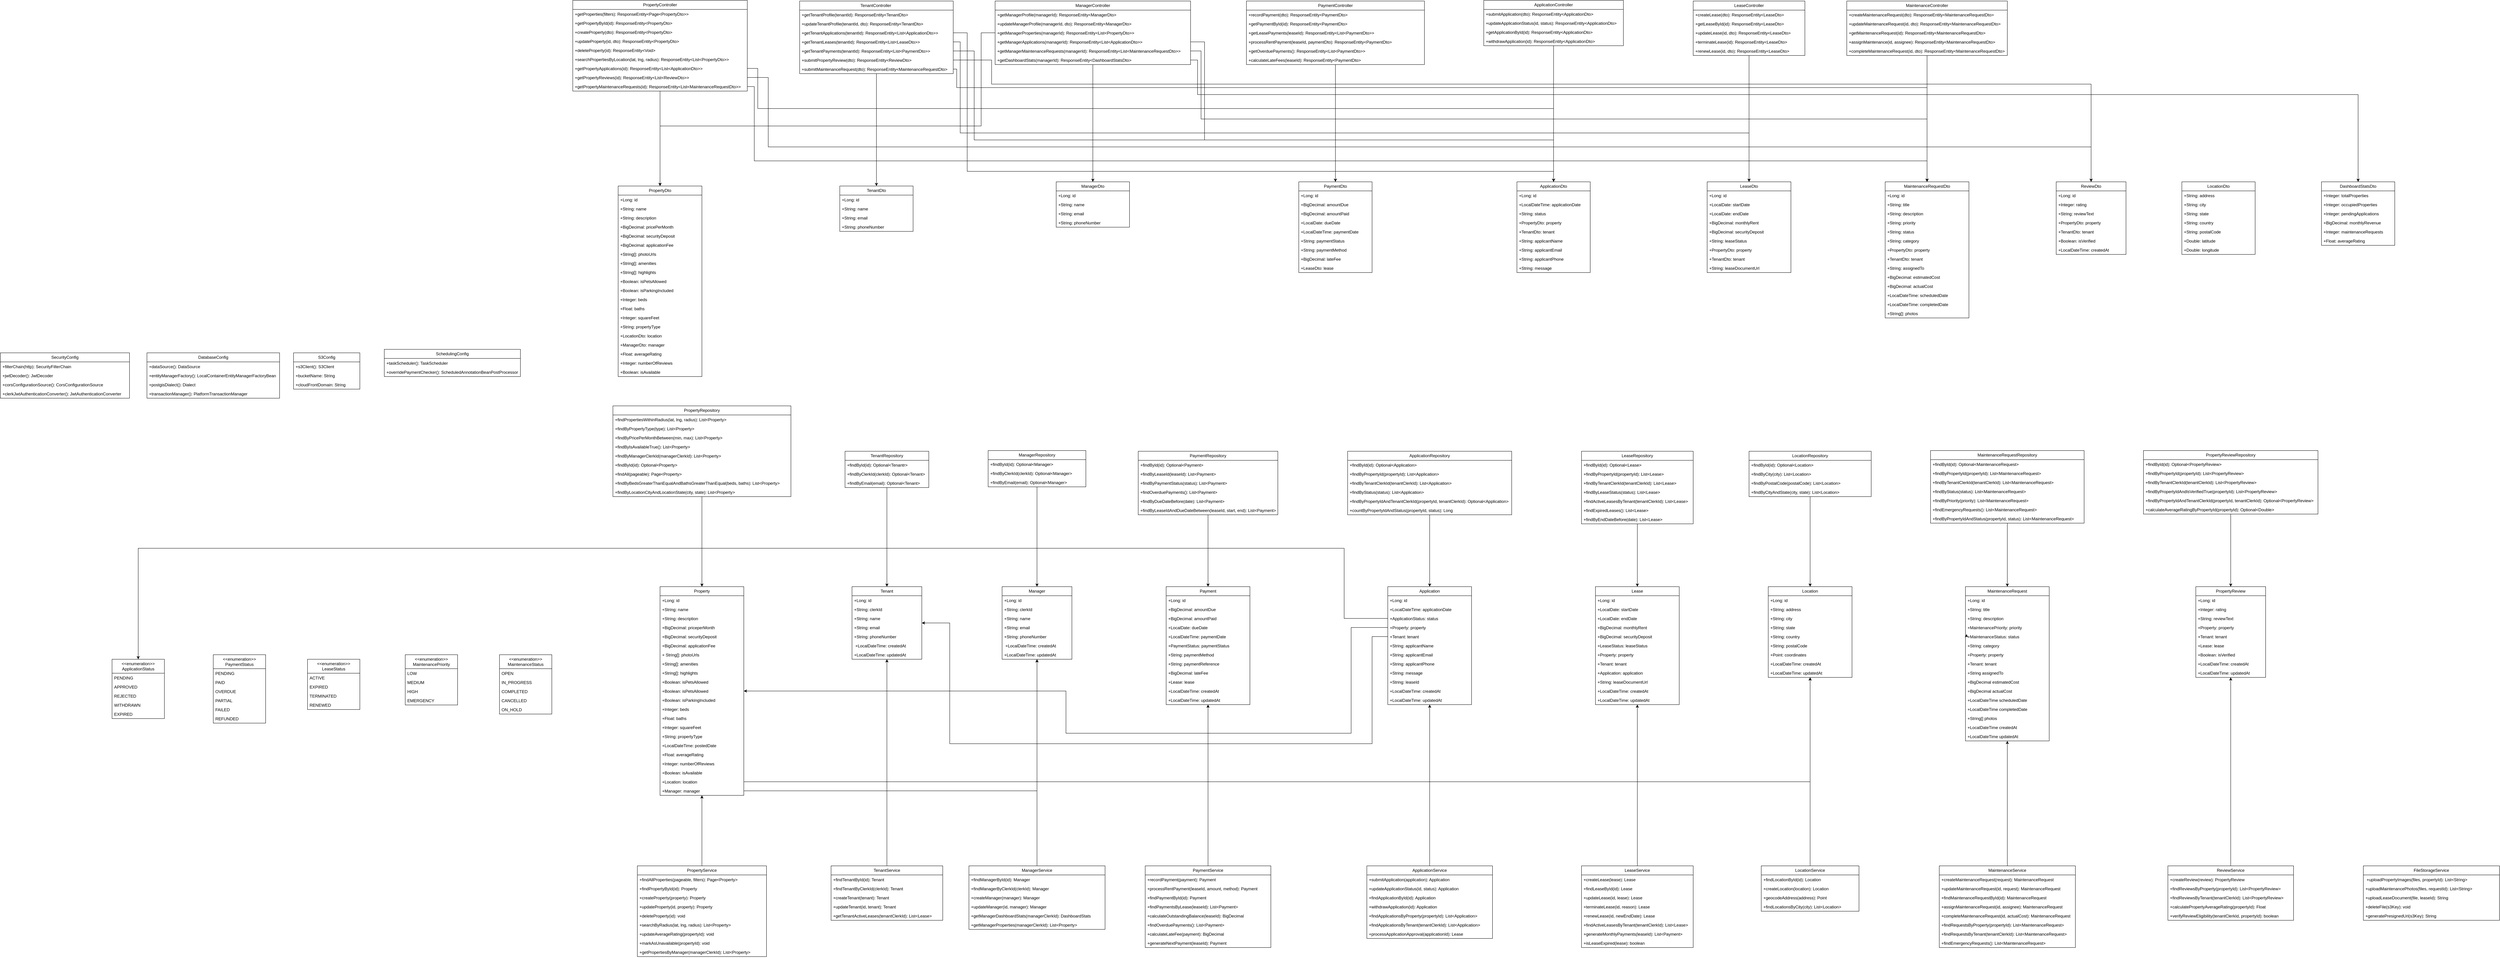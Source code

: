 <mxfile version="28.0.6">
  <diagram name="Page-1" id="DzET367_Qd1kLxPpbvCu">
    <mxGraphModel dx="4087" dy="4058" grid="1" gridSize="10" guides="1" tooltips="1" connect="1" arrows="1" fold="1" page="1" pageScale="1" pageWidth="850" pageHeight="1100" math="0" shadow="0">
      <root>
        <mxCell id="0" />
        <mxCell id="1" parent="0" />
        <mxCell id="98BR_ZxRyf01A55N2716-1" value="Property" style="swimlane;fontStyle=0;childLayout=stackLayout;horizontal=1;startSize=26;fillColor=none;horizontalStack=0;resizeParent=1;resizeParentMax=0;resizeLast=0;collapsible=1;marginBottom=0;whiteSpace=wrap;html=1;" parent="1" vertex="1">
          <mxGeometry y="-680" width="240" height="598" as="geometry" />
        </mxCell>
        <mxCell id="98BR_ZxRyf01A55N2716-2" value="+Long: id" style="text;strokeColor=none;fillColor=none;align=left;verticalAlign=top;spacingLeft=4;spacingRight=4;overflow=hidden;rotatable=0;points=[[0,0.5],[1,0.5]];portConstraint=eastwest;whiteSpace=wrap;html=1;" parent="98BR_ZxRyf01A55N2716-1" vertex="1">
          <mxGeometry y="26" width="240" height="26" as="geometry" />
        </mxCell>
        <mxCell id="98BR_ZxRyf01A55N2716-3" value="+String: name" style="text;strokeColor=none;fillColor=none;align=left;verticalAlign=top;spacingLeft=4;spacingRight=4;overflow=hidden;rotatable=0;points=[[0,0.5],[1,0.5]];portConstraint=eastwest;whiteSpace=wrap;html=1;" parent="98BR_ZxRyf01A55N2716-1" vertex="1">
          <mxGeometry y="52" width="240" height="26" as="geometry" />
        </mxCell>
        <mxCell id="98BR_ZxRyf01A55N2716-4" value="+String: description" style="text;strokeColor=none;fillColor=none;align=left;verticalAlign=top;spacingLeft=4;spacingRight=4;overflow=hidden;rotatable=0;points=[[0,0.5],[1,0.5]];portConstraint=eastwest;whiteSpace=wrap;html=1;" parent="98BR_ZxRyf01A55N2716-1" vertex="1">
          <mxGeometry y="78" width="240" height="26" as="geometry" />
        </mxCell>
        <mxCell id="98BR_ZxRyf01A55N2716-37" value="+BigDecimal: priceperMonth" style="text;strokeColor=none;fillColor=none;align=left;verticalAlign=top;spacingLeft=4;spacingRight=4;overflow=hidden;rotatable=0;points=[[0,0.5],[1,0.5]];portConstraint=eastwest;whiteSpace=wrap;html=1;" parent="98BR_ZxRyf01A55N2716-1" vertex="1">
          <mxGeometry y="104" width="240" height="26" as="geometry" />
        </mxCell>
        <mxCell id="98BR_ZxRyf01A55N2716-43" value="+BigDecimal: securityDeposit" style="text;strokeColor=none;fillColor=none;align=left;verticalAlign=top;spacingLeft=4;spacingRight=4;overflow=hidden;rotatable=0;points=[[0,0.5],[1,0.5]];portConstraint=eastwest;whiteSpace=wrap;html=1;" parent="98BR_ZxRyf01A55N2716-1" vertex="1">
          <mxGeometry y="130" width="240" height="26" as="geometry" />
        </mxCell>
        <mxCell id="98BR_ZxRyf01A55N2716-42" value="+BigDecimal: applicationFee" style="text;strokeColor=none;fillColor=none;align=left;verticalAlign=top;spacingLeft=4;spacingRight=4;overflow=hidden;rotatable=0;points=[[0,0.5],[1,0.5]];portConstraint=eastwest;whiteSpace=wrap;html=1;" parent="98BR_ZxRyf01A55N2716-1" vertex="1">
          <mxGeometry y="156" width="240" height="26" as="geometry" />
        </mxCell>
        <mxCell id="98BR_ZxRyf01A55N2716-45" value="+ String[]:&amp;nbsp;photoUrls" style="text;strokeColor=none;fillColor=none;align=left;verticalAlign=top;spacingLeft=4;spacingRight=4;overflow=hidden;rotatable=0;points=[[0,0.5],[1,0.5]];portConstraint=eastwest;whiteSpace=wrap;html=1;" parent="98BR_ZxRyf01A55N2716-1" vertex="1">
          <mxGeometry y="182" width="240" height="26" as="geometry" />
        </mxCell>
        <mxCell id="98BR_ZxRyf01A55N2716-40" value="+String[]:&amp;nbsp;amenities" style="text;strokeColor=none;fillColor=none;align=left;verticalAlign=top;spacingLeft=4;spacingRight=4;overflow=hidden;rotatable=0;points=[[0,0.5],[1,0.5]];portConstraint=eastwest;whiteSpace=wrap;html=1;" parent="98BR_ZxRyf01A55N2716-1" vertex="1">
          <mxGeometry y="208" width="240" height="26" as="geometry" />
        </mxCell>
        <mxCell id="98BR_ZxRyf01A55N2716-46" value="+String[]:&amp;nbsp;highlights" style="text;strokeColor=none;fillColor=none;align=left;verticalAlign=top;spacingLeft=4;spacingRight=4;overflow=hidden;rotatable=0;points=[[0,0.5],[1,0.5]];portConstraint=eastwest;whiteSpace=wrap;html=1;" parent="98BR_ZxRyf01A55N2716-1" vertex="1">
          <mxGeometry y="234" width="240" height="26" as="geometry" />
        </mxCell>
        <mxCell id="98BR_ZxRyf01A55N2716-47" value="+Boolean:&amp;nbsp;isPetsAllowed" style="text;strokeColor=none;fillColor=none;align=left;verticalAlign=top;spacingLeft=4;spacingRight=4;overflow=hidden;rotatable=0;points=[[0,0.5],[1,0.5]];portConstraint=eastwest;whiteSpace=wrap;html=1;" parent="98BR_ZxRyf01A55N2716-1" vertex="1">
          <mxGeometry y="260" width="240" height="26" as="geometry" />
        </mxCell>
        <mxCell id="m9EttF28PRJK7kCOMQtN-348" value="+Boolean:&amp;nbsp;isPetsAllowed" style="text;strokeColor=none;fillColor=none;align=left;verticalAlign=top;spacingLeft=4;spacingRight=4;overflow=hidden;rotatable=0;points=[[0,0.5],[1,0.5]];portConstraint=eastwest;whiteSpace=wrap;html=1;" vertex="1" parent="98BR_ZxRyf01A55N2716-1">
          <mxGeometry y="286" width="240" height="26" as="geometry" />
        </mxCell>
        <mxCell id="98BR_ZxRyf01A55N2716-48" value="+Boolean:&amp;nbsp;isParkingIncluded" style="text;strokeColor=none;fillColor=none;align=left;verticalAlign=top;spacingLeft=4;spacingRight=4;overflow=hidden;rotatable=0;points=[[0,0.5],[1,0.5]];portConstraint=eastwest;whiteSpace=wrap;html=1;" parent="98BR_ZxRyf01A55N2716-1" vertex="1">
          <mxGeometry y="312" width="240" height="26" as="geometry" />
        </mxCell>
        <mxCell id="98BR_ZxRyf01A55N2716-39" value="+Integer:&amp;nbsp;beds" style="text;strokeColor=none;fillColor=none;align=left;verticalAlign=top;spacingLeft=4;spacingRight=4;overflow=hidden;rotatable=0;points=[[0,0.5],[1,0.5]];portConstraint=eastwest;whiteSpace=wrap;html=1;" parent="98BR_ZxRyf01A55N2716-1" vertex="1">
          <mxGeometry y="338" width="240" height="26" as="geometry" />
        </mxCell>
        <mxCell id="98BR_ZxRyf01A55N2716-38" value="+Float:&amp;nbsp;baths" style="text;strokeColor=none;fillColor=none;align=left;verticalAlign=top;spacingLeft=4;spacingRight=4;overflow=hidden;rotatable=0;points=[[0,0.5],[1,0.5]];portConstraint=eastwest;whiteSpace=wrap;html=1;" parent="98BR_ZxRyf01A55N2716-1" vertex="1">
          <mxGeometry y="364" width="240" height="26" as="geometry" />
        </mxCell>
        <mxCell id="98BR_ZxRyf01A55N2716-41" value="+Integer:&amp;nbsp;squareFeet" style="text;strokeColor=none;fillColor=none;align=left;verticalAlign=top;spacingLeft=4;spacingRight=4;overflow=hidden;rotatable=0;points=[[0,0.5],[1,0.5]];portConstraint=eastwest;whiteSpace=wrap;html=1;" parent="98BR_ZxRyf01A55N2716-1" vertex="1">
          <mxGeometry y="390" width="240" height="26" as="geometry" />
        </mxCell>
        <mxCell id="98BR_ZxRyf01A55N2716-50" value="+String:&amp;nbsp;propertyType" style="text;strokeColor=none;fillColor=none;align=left;verticalAlign=top;spacingLeft=4;spacingRight=4;overflow=hidden;rotatable=0;points=[[0,0.5],[1,0.5]];portConstraint=eastwest;whiteSpace=wrap;html=1;" parent="98BR_ZxRyf01A55N2716-1" vertex="1">
          <mxGeometry y="416" width="240" height="26" as="geometry" />
        </mxCell>
        <mxCell id="98BR_ZxRyf01A55N2716-51" value="+LocalDateTime:&amp;nbsp;postedDate" style="text;strokeColor=none;fillColor=none;align=left;verticalAlign=top;spacingLeft=4;spacingRight=4;overflow=hidden;rotatable=0;points=[[0,0.5],[1,0.5]];portConstraint=eastwest;whiteSpace=wrap;html=1;" parent="98BR_ZxRyf01A55N2716-1" vertex="1">
          <mxGeometry y="442" width="240" height="26" as="geometry" />
        </mxCell>
        <mxCell id="98BR_ZxRyf01A55N2716-53" value="+Float:&amp;nbsp;averageRating" style="text;strokeColor=none;fillColor=none;align=left;verticalAlign=top;spacingLeft=4;spacingRight=4;overflow=hidden;rotatable=0;points=[[0,0.5],[1,0.5]];portConstraint=eastwest;whiteSpace=wrap;html=1;" parent="98BR_ZxRyf01A55N2716-1" vertex="1">
          <mxGeometry y="468" width="240" height="26" as="geometry" />
        </mxCell>
        <mxCell id="98BR_ZxRyf01A55N2716-52" value="+Integer:&amp;nbsp;numberOfReviews" style="text;strokeColor=none;fillColor=none;align=left;verticalAlign=top;spacingLeft=4;spacingRight=4;overflow=hidden;rotatable=0;points=[[0,0.5],[1,0.5]];portConstraint=eastwest;whiteSpace=wrap;html=1;" parent="98BR_ZxRyf01A55N2716-1" vertex="1">
          <mxGeometry y="494" width="240" height="26" as="geometry" />
        </mxCell>
        <mxCell id="98BR_ZxRyf01A55N2716-49" value="+Boolean:&amp;nbsp;isAvailable" style="text;strokeColor=none;fillColor=none;align=left;verticalAlign=top;spacingLeft=4;spacingRight=4;overflow=hidden;rotatable=0;points=[[0,0.5],[1,0.5]];portConstraint=eastwest;whiteSpace=wrap;html=1;" parent="98BR_ZxRyf01A55N2716-1" vertex="1">
          <mxGeometry y="520" width="240" height="26" as="geometry" />
        </mxCell>
        <mxCell id="98BR_ZxRyf01A55N2716-55" value="+Location:&amp;nbsp;location" style="text;strokeColor=none;fillColor=none;align=left;verticalAlign=top;spacingLeft=4;spacingRight=4;overflow=hidden;rotatable=0;points=[[0,0.5],[1,0.5]];portConstraint=eastwest;whiteSpace=wrap;html=1;" parent="98BR_ZxRyf01A55N2716-1" vertex="1">
          <mxGeometry y="546" width="240" height="26" as="geometry" />
        </mxCell>
        <mxCell id="98BR_ZxRyf01A55N2716-56" value="+Manager:&amp;nbsp;manager" style="text;strokeColor=none;fillColor=none;align=left;verticalAlign=top;spacingLeft=4;spacingRight=4;overflow=hidden;rotatable=0;points=[[0,0.5],[1,0.5]];portConstraint=eastwest;whiteSpace=wrap;html=1;" parent="98BR_ZxRyf01A55N2716-1" vertex="1">
          <mxGeometry y="572" width="240" height="26" as="geometry" />
        </mxCell>
        <mxCell id="98BR_ZxRyf01A55N2716-5" value="Manager" style="swimlane;fontStyle=0;childLayout=stackLayout;horizontal=1;startSize=26;fillColor=none;horizontalStack=0;resizeParent=1;resizeParentMax=0;resizeLast=0;collapsible=1;marginBottom=0;whiteSpace=wrap;html=1;" parent="1" vertex="1">
          <mxGeometry x="980" y="-680" width="200" height="208" as="geometry" />
        </mxCell>
        <mxCell id="98BR_ZxRyf01A55N2716-6" value="+Long: id" style="text;strokeColor=none;fillColor=none;align=left;verticalAlign=top;spacingLeft=4;spacingRight=4;overflow=hidden;rotatable=0;points=[[0,0.5],[1,0.5]];portConstraint=eastwest;whiteSpace=wrap;html=1;" parent="98BR_ZxRyf01A55N2716-5" vertex="1">
          <mxGeometry y="26" width="200" height="26" as="geometry" />
        </mxCell>
        <mxCell id="98BR_ZxRyf01A55N2716-7" value="+String:&amp;nbsp;clerkId" style="text;strokeColor=none;fillColor=none;align=left;verticalAlign=top;spacingLeft=4;spacingRight=4;overflow=hidden;rotatable=0;points=[[0,0.5],[1,0.5]];portConstraint=eastwest;whiteSpace=wrap;html=1;" parent="98BR_ZxRyf01A55N2716-5" vertex="1">
          <mxGeometry y="52" width="200" height="26" as="geometry" />
        </mxCell>
        <mxCell id="98BR_ZxRyf01A55N2716-57" value="+String:&amp;nbsp;name" style="text;strokeColor=none;fillColor=none;align=left;verticalAlign=top;spacingLeft=4;spacingRight=4;overflow=hidden;rotatable=0;points=[[0,0.5],[1,0.5]];portConstraint=eastwest;whiteSpace=wrap;html=1;" parent="98BR_ZxRyf01A55N2716-5" vertex="1">
          <mxGeometry y="78" width="200" height="26" as="geometry" />
        </mxCell>
        <mxCell id="98BR_ZxRyf01A55N2716-58" value="+String:&amp;nbsp;email" style="text;strokeColor=none;fillColor=none;align=left;verticalAlign=top;spacingLeft=4;spacingRight=4;overflow=hidden;rotatable=0;points=[[0,0.5],[1,0.5]];portConstraint=eastwest;whiteSpace=wrap;html=1;" parent="98BR_ZxRyf01A55N2716-5" vertex="1">
          <mxGeometry y="104" width="200" height="26" as="geometry" />
        </mxCell>
        <mxCell id="98BR_ZxRyf01A55N2716-60" value="+String:&amp;nbsp;phoneNumber" style="text;strokeColor=none;fillColor=none;align=left;verticalAlign=top;spacingLeft=4;spacingRight=4;overflow=hidden;rotatable=0;points=[[0,0.5],[1,0.5]];portConstraint=eastwest;whiteSpace=wrap;html=1;" parent="98BR_ZxRyf01A55N2716-5" vertex="1">
          <mxGeometry y="130" width="200" height="26" as="geometry" />
        </mxCell>
        <mxCell id="98BR_ZxRyf01A55N2716-59" value="&amp;nbsp;+LocalDateTime:&amp;nbsp;createdAt" style="text;strokeColor=none;fillColor=none;align=left;verticalAlign=top;spacingLeft=4;spacingRight=4;overflow=hidden;rotatable=0;points=[[0,0.5],[1,0.5]];portConstraint=eastwest;whiteSpace=wrap;html=1;" parent="98BR_ZxRyf01A55N2716-5" vertex="1">
          <mxGeometry y="156" width="200" height="26" as="geometry" />
        </mxCell>
        <mxCell id="98BR_ZxRyf01A55N2716-8" value="+LocalDateTime:&amp;nbsp;updatedAt&amp;nbsp;" style="text;strokeColor=none;fillColor=none;align=left;verticalAlign=top;spacingLeft=4;spacingRight=4;overflow=hidden;rotatable=0;points=[[0,0.5],[1,0.5]];portConstraint=eastwest;whiteSpace=wrap;html=1;" parent="98BR_ZxRyf01A55N2716-5" vertex="1">
          <mxGeometry y="182" width="200" height="26" as="geometry" />
        </mxCell>
        <mxCell id="98BR_ZxRyf01A55N2716-13" value="Application" style="swimlane;fontStyle=0;childLayout=stackLayout;horizontal=1;startSize=26;fillColor=none;horizontalStack=0;resizeParent=1;resizeParentMax=0;resizeLast=0;collapsible=1;marginBottom=0;whiteSpace=wrap;html=1;" parent="1" vertex="1">
          <mxGeometry x="2085" y="-680" width="240" height="338" as="geometry" />
        </mxCell>
        <mxCell id="98BR_ZxRyf01A55N2716-14" value="+Long: id" style="text;strokeColor=none;fillColor=none;align=left;verticalAlign=top;spacingLeft=4;spacingRight=4;overflow=hidden;rotatable=0;points=[[0,0.5],[1,0.5]];portConstraint=eastwest;whiteSpace=wrap;html=1;" parent="98BR_ZxRyf01A55N2716-13" vertex="1">
          <mxGeometry y="26" width="240" height="26" as="geometry" />
        </mxCell>
        <mxCell id="98BR_ZxRyf01A55N2716-15" value="+LocalDateTime:&amp;nbsp;applicationDate" style="text;strokeColor=none;fillColor=none;align=left;verticalAlign=top;spacingLeft=4;spacingRight=4;overflow=hidden;rotatable=0;points=[[0,0.5],[1,0.5]];portConstraint=eastwest;whiteSpace=wrap;html=1;" parent="98BR_ZxRyf01A55N2716-13" vertex="1">
          <mxGeometry y="52" width="240" height="26" as="geometry" />
        </mxCell>
        <mxCell id="98BR_ZxRyf01A55N2716-75" value="+ApplicationStatus:&amp;nbsp;status" style="text;strokeColor=none;fillColor=none;align=left;verticalAlign=top;spacingLeft=4;spacingRight=4;overflow=hidden;rotatable=0;points=[[0,0.5],[1,0.5]];portConstraint=eastwest;whiteSpace=wrap;html=1;" parent="98BR_ZxRyf01A55N2716-13" vertex="1">
          <mxGeometry y="78" width="240" height="26" as="geometry" />
        </mxCell>
        <mxCell id="98BR_ZxRyf01A55N2716-73" value="+Property:&amp;nbsp;property" style="text;strokeColor=none;fillColor=none;align=left;verticalAlign=top;spacingLeft=4;spacingRight=4;overflow=hidden;rotatable=0;points=[[0,0.5],[1,0.5]];portConstraint=eastwest;whiteSpace=wrap;html=1;" parent="98BR_ZxRyf01A55N2716-13" vertex="1">
          <mxGeometry y="104" width="240" height="26" as="geometry" />
        </mxCell>
        <mxCell id="98BR_ZxRyf01A55N2716-69" value="+Tenant:&amp;nbsp;tenant" style="text;strokeColor=none;fillColor=none;align=left;verticalAlign=top;spacingLeft=4;spacingRight=4;overflow=hidden;rotatable=0;points=[[0,0.5],[1,0.5]];portConstraint=eastwest;whiteSpace=wrap;html=1;" parent="98BR_ZxRyf01A55N2716-13" vertex="1">
          <mxGeometry y="130" width="240" height="26" as="geometry" />
        </mxCell>
        <mxCell id="98BR_ZxRyf01A55N2716-72" value="+String:&amp;nbsp;applicantName" style="text;strokeColor=none;fillColor=none;align=left;verticalAlign=top;spacingLeft=4;spacingRight=4;overflow=hidden;rotatable=0;points=[[0,0.5],[1,0.5]];portConstraint=eastwest;whiteSpace=wrap;html=1;" parent="98BR_ZxRyf01A55N2716-13" vertex="1">
          <mxGeometry y="156" width="240" height="26" as="geometry" />
        </mxCell>
        <mxCell id="98BR_ZxRyf01A55N2716-71" value="+String:&amp;nbsp;applicantEmail" style="text;strokeColor=none;fillColor=none;align=left;verticalAlign=top;spacingLeft=4;spacingRight=4;overflow=hidden;rotatable=0;points=[[0,0.5],[1,0.5]];portConstraint=eastwest;whiteSpace=wrap;html=1;" parent="98BR_ZxRyf01A55N2716-13" vertex="1">
          <mxGeometry y="182" width="240" height="26" as="geometry" />
        </mxCell>
        <mxCell id="98BR_ZxRyf01A55N2716-70" value="+String:&amp;nbsp;applicantPhone" style="text;strokeColor=none;fillColor=none;align=left;verticalAlign=top;spacingLeft=4;spacingRight=4;overflow=hidden;rotatable=0;points=[[0,0.5],[1,0.5]];portConstraint=eastwest;whiteSpace=wrap;html=1;" parent="98BR_ZxRyf01A55N2716-13" vertex="1">
          <mxGeometry y="208" width="240" height="26" as="geometry" />
        </mxCell>
        <mxCell id="98BR_ZxRyf01A55N2716-76" value="+String:&amp;nbsp;message" style="text;strokeColor=none;fillColor=none;align=left;verticalAlign=top;spacingLeft=4;spacingRight=4;overflow=hidden;rotatable=0;points=[[0,0.5],[1,0.5]];portConstraint=eastwest;whiteSpace=wrap;html=1;" parent="98BR_ZxRyf01A55N2716-13" vertex="1">
          <mxGeometry y="234" width="240" height="26" as="geometry" />
        </mxCell>
        <mxCell id="98BR_ZxRyf01A55N2716-77" value="+String:&amp;nbsp;leaseId" style="text;strokeColor=none;fillColor=none;align=left;verticalAlign=top;spacingLeft=4;spacingRight=4;overflow=hidden;rotatable=0;points=[[0,0.5],[1,0.5]];portConstraint=eastwest;whiteSpace=wrap;html=1;" parent="98BR_ZxRyf01A55N2716-13" vertex="1">
          <mxGeometry y="260" width="240" height="26" as="geometry" />
        </mxCell>
        <mxCell id="98BR_ZxRyf01A55N2716-74" value="+LocalDateTime:&amp;nbsp;createdAt" style="text;strokeColor=none;fillColor=none;align=left;verticalAlign=top;spacingLeft=4;spacingRight=4;overflow=hidden;rotatable=0;points=[[0,0.5],[1,0.5]];portConstraint=eastwest;whiteSpace=wrap;html=1;" parent="98BR_ZxRyf01A55N2716-13" vertex="1">
          <mxGeometry y="286" width="240" height="26" as="geometry" />
        </mxCell>
        <mxCell id="98BR_ZxRyf01A55N2716-16" value="+LocalDateTime:&amp;nbsp;updatedAt" style="text;strokeColor=none;fillColor=none;align=left;verticalAlign=top;spacingLeft=4;spacingRight=4;overflow=hidden;rotatable=0;points=[[0,0.5],[1,0.5]];portConstraint=eastwest;whiteSpace=wrap;html=1;" parent="98BR_ZxRyf01A55N2716-13" vertex="1">
          <mxGeometry y="312" width="240" height="26" as="geometry" />
        </mxCell>
        <mxCell id="98BR_ZxRyf01A55N2716-17" value="Lease" style="swimlane;fontStyle=0;childLayout=stackLayout;horizontal=1;startSize=26;fillColor=none;horizontalStack=0;resizeParent=1;resizeParentMax=0;resizeLast=0;collapsible=1;marginBottom=0;whiteSpace=wrap;html=1;" parent="1" vertex="1">
          <mxGeometry x="2680" y="-680" width="240" height="338" as="geometry" />
        </mxCell>
        <mxCell id="98BR_ZxRyf01A55N2716-18" value="+Long: id" style="text;strokeColor=none;fillColor=none;align=left;verticalAlign=top;spacingLeft=4;spacingRight=4;overflow=hidden;rotatable=0;points=[[0,0.5],[1,0.5]];portConstraint=eastwest;whiteSpace=wrap;html=1;" parent="98BR_ZxRyf01A55N2716-17" vertex="1">
          <mxGeometry y="26" width="240" height="26" as="geometry" />
        </mxCell>
        <mxCell id="98BR_ZxRyf01A55N2716-19" value="+LocalDate:&amp;nbsp;startDate" style="text;strokeColor=none;fillColor=none;align=left;verticalAlign=top;spacingLeft=4;spacingRight=4;overflow=hidden;rotatable=0;points=[[0,0.5],[1,0.5]];portConstraint=eastwest;whiteSpace=wrap;html=1;" parent="98BR_ZxRyf01A55N2716-17" vertex="1">
          <mxGeometry y="52" width="240" height="26" as="geometry" />
        </mxCell>
        <mxCell id="98BR_ZxRyf01A55N2716-20" value="+LocalDate:&amp;nbsp;endDate" style="text;strokeColor=none;fillColor=none;align=left;verticalAlign=top;spacingLeft=4;spacingRight=4;overflow=hidden;rotatable=0;points=[[0,0.5],[1,0.5]];portConstraint=eastwest;whiteSpace=wrap;html=1;" parent="98BR_ZxRyf01A55N2716-17" vertex="1">
          <mxGeometry y="78" width="240" height="26" as="geometry" />
        </mxCell>
        <mxCell id="98BR_ZxRyf01A55N2716-80" value="+BigDecimal:&amp;nbsp;monthlyRent" style="text;strokeColor=none;fillColor=none;align=left;verticalAlign=top;spacingLeft=4;spacingRight=4;overflow=hidden;rotatable=0;points=[[0,0.5],[1,0.5]];portConstraint=eastwest;whiteSpace=wrap;html=1;" parent="98BR_ZxRyf01A55N2716-17" vertex="1">
          <mxGeometry y="104" width="240" height="26" as="geometry" />
        </mxCell>
        <mxCell id="98BR_ZxRyf01A55N2716-78" value="+BigDecimal:&amp;nbsp;securityDeposit" style="text;strokeColor=none;fillColor=none;align=left;verticalAlign=top;spacingLeft=4;spacingRight=4;overflow=hidden;rotatable=0;points=[[0,0.5],[1,0.5]];portConstraint=eastwest;whiteSpace=wrap;html=1;" parent="98BR_ZxRyf01A55N2716-17" vertex="1">
          <mxGeometry y="130" width="240" height="26" as="geometry" />
        </mxCell>
        <mxCell id="98BR_ZxRyf01A55N2716-81" value="+LeaseStatus:&amp;nbsp;leaseStatus" style="text;strokeColor=none;fillColor=none;align=left;verticalAlign=top;spacingLeft=4;spacingRight=4;overflow=hidden;rotatable=0;points=[[0,0.5],[1,0.5]];portConstraint=eastwest;whiteSpace=wrap;html=1;" parent="98BR_ZxRyf01A55N2716-17" vertex="1">
          <mxGeometry y="156" width="240" height="26" as="geometry" />
        </mxCell>
        <mxCell id="98BR_ZxRyf01A55N2716-82" value="+Property:&amp;nbsp;property" style="text;strokeColor=none;fillColor=none;align=left;verticalAlign=top;spacingLeft=4;spacingRight=4;overflow=hidden;rotatable=0;points=[[0,0.5],[1,0.5]];portConstraint=eastwest;whiteSpace=wrap;html=1;" parent="98BR_ZxRyf01A55N2716-17" vertex="1">
          <mxGeometry y="182" width="240" height="26" as="geometry" />
        </mxCell>
        <mxCell id="98BR_ZxRyf01A55N2716-83" value="+Tenant:&amp;nbsp;tenant" style="text;strokeColor=none;fillColor=none;align=left;verticalAlign=top;spacingLeft=4;spacingRight=4;overflow=hidden;rotatable=0;points=[[0,0.5],[1,0.5]];portConstraint=eastwest;whiteSpace=wrap;html=1;" parent="98BR_ZxRyf01A55N2716-17" vertex="1">
          <mxGeometry y="208" width="240" height="26" as="geometry" />
        </mxCell>
        <mxCell id="98BR_ZxRyf01A55N2716-84" value="+Application:&amp;nbsp;application" style="text;strokeColor=none;fillColor=none;align=left;verticalAlign=top;spacingLeft=4;spacingRight=4;overflow=hidden;rotatable=0;points=[[0,0.5],[1,0.5]];portConstraint=eastwest;whiteSpace=wrap;html=1;" parent="98BR_ZxRyf01A55N2716-17" vertex="1">
          <mxGeometry y="234" width="240" height="26" as="geometry" />
        </mxCell>
        <mxCell id="98BR_ZxRyf01A55N2716-87" value="+String:&amp;nbsp;leaseDocumentUrl" style="text;strokeColor=none;fillColor=none;align=left;verticalAlign=top;spacingLeft=4;spacingRight=4;overflow=hidden;rotatable=0;points=[[0,0.5],[1,0.5]];portConstraint=eastwest;whiteSpace=wrap;html=1;" parent="98BR_ZxRyf01A55N2716-17" vertex="1">
          <mxGeometry y="260" width="240" height="26" as="geometry" />
        </mxCell>
        <mxCell id="98BR_ZxRyf01A55N2716-86" value="+LocalDateTime:&amp;nbsp;createdAt" style="text;strokeColor=none;fillColor=none;align=left;verticalAlign=top;spacingLeft=4;spacingRight=4;overflow=hidden;rotatable=0;points=[[0,0.5],[1,0.5]];portConstraint=eastwest;whiteSpace=wrap;html=1;" parent="98BR_ZxRyf01A55N2716-17" vertex="1">
          <mxGeometry y="286" width="240" height="26" as="geometry" />
        </mxCell>
        <mxCell id="98BR_ZxRyf01A55N2716-85" value="+LocalDateTime:&amp;nbsp;updatedAt" style="text;strokeColor=none;fillColor=none;align=left;verticalAlign=top;spacingLeft=4;spacingRight=4;overflow=hidden;rotatable=0;points=[[0,0.5],[1,0.5]];portConstraint=eastwest;whiteSpace=wrap;html=1;" parent="98BR_ZxRyf01A55N2716-17" vertex="1">
          <mxGeometry y="312" width="240" height="26" as="geometry" />
        </mxCell>
        <mxCell id="98BR_ZxRyf01A55N2716-21" value="Payment" style="swimlane;fontStyle=0;childLayout=stackLayout;horizontal=1;startSize=26;fillColor=none;horizontalStack=0;resizeParent=1;resizeParentMax=0;resizeLast=0;collapsible=1;marginBottom=0;whiteSpace=wrap;html=1;" parent="1" vertex="1">
          <mxGeometry x="1450" y="-680" width="240" height="338" as="geometry" />
        </mxCell>
        <mxCell id="98BR_ZxRyf01A55N2716-22" value="+Long: id" style="text;strokeColor=none;fillColor=none;align=left;verticalAlign=top;spacingLeft=4;spacingRight=4;overflow=hidden;rotatable=0;points=[[0,0.5],[1,0.5]];portConstraint=eastwest;whiteSpace=wrap;html=1;" parent="98BR_ZxRyf01A55N2716-21" vertex="1">
          <mxGeometry y="26" width="240" height="26" as="geometry" />
        </mxCell>
        <mxCell id="98BR_ZxRyf01A55N2716-23" value="+BigDecimal:&amp;nbsp;amountDue" style="text;strokeColor=none;fillColor=none;align=left;verticalAlign=top;spacingLeft=4;spacingRight=4;overflow=hidden;rotatable=0;points=[[0,0.5],[1,0.5]];portConstraint=eastwest;whiteSpace=wrap;html=1;" parent="98BR_ZxRyf01A55N2716-21" vertex="1">
          <mxGeometry y="52" width="240" height="26" as="geometry" />
        </mxCell>
        <mxCell id="98BR_ZxRyf01A55N2716-88" value="+BigDecimal:&amp;nbsp;amountPaid" style="text;strokeColor=none;fillColor=none;align=left;verticalAlign=top;spacingLeft=4;spacingRight=4;overflow=hidden;rotatable=0;points=[[0,0.5],[1,0.5]];portConstraint=eastwest;whiteSpace=wrap;html=1;" parent="98BR_ZxRyf01A55N2716-21" vertex="1">
          <mxGeometry y="78" width="240" height="26" as="geometry" />
        </mxCell>
        <mxCell id="98BR_ZxRyf01A55N2716-90" value="+LocalDate:&amp;nbsp;dueDate" style="text;strokeColor=none;fillColor=none;align=left;verticalAlign=top;spacingLeft=4;spacingRight=4;overflow=hidden;rotatable=0;points=[[0,0.5],[1,0.5]];portConstraint=eastwest;whiteSpace=wrap;html=1;" parent="98BR_ZxRyf01A55N2716-21" vertex="1">
          <mxGeometry y="104" width="240" height="26" as="geometry" />
        </mxCell>
        <mxCell id="98BR_ZxRyf01A55N2716-91" value="+LocalDateTime:&amp;nbsp;paymentDate" style="text;strokeColor=none;fillColor=none;align=left;verticalAlign=top;spacingLeft=4;spacingRight=4;overflow=hidden;rotatable=0;points=[[0,0.5],[1,0.5]];portConstraint=eastwest;whiteSpace=wrap;html=1;" parent="98BR_ZxRyf01A55N2716-21" vertex="1">
          <mxGeometry y="130" width="240" height="26" as="geometry" />
        </mxCell>
        <mxCell id="98BR_ZxRyf01A55N2716-92" value="+PaymentStatus:&amp;nbsp;paymentStatus" style="text;strokeColor=none;fillColor=none;align=left;verticalAlign=top;spacingLeft=4;spacingRight=4;overflow=hidden;rotatable=0;points=[[0,0.5],[1,0.5]];portConstraint=eastwest;whiteSpace=wrap;html=1;" parent="98BR_ZxRyf01A55N2716-21" vertex="1">
          <mxGeometry y="156" width="240" height="26" as="geometry" />
        </mxCell>
        <mxCell id="98BR_ZxRyf01A55N2716-93" value="+String:&amp;nbsp;paymentMethod" style="text;strokeColor=none;fillColor=none;align=left;verticalAlign=top;spacingLeft=4;spacingRight=4;overflow=hidden;rotatable=0;points=[[0,0.5],[1,0.5]];portConstraint=eastwest;whiteSpace=wrap;html=1;" parent="98BR_ZxRyf01A55N2716-21" vertex="1">
          <mxGeometry y="182" width="240" height="26" as="geometry" />
        </mxCell>
        <mxCell id="98BR_ZxRyf01A55N2716-89" value="+String:&amp;nbsp;paymentReference" style="text;strokeColor=none;fillColor=none;align=left;verticalAlign=top;spacingLeft=4;spacingRight=4;overflow=hidden;rotatable=0;points=[[0,0.5],[1,0.5]];portConstraint=eastwest;whiteSpace=wrap;html=1;" parent="98BR_ZxRyf01A55N2716-21" vertex="1">
          <mxGeometry y="208" width="240" height="26" as="geometry" />
        </mxCell>
        <mxCell id="98BR_ZxRyf01A55N2716-24" value="+BigDecimal:&amp;nbsp;lateFee" style="text;strokeColor=none;fillColor=none;align=left;verticalAlign=top;spacingLeft=4;spacingRight=4;overflow=hidden;rotatable=0;points=[[0,0.5],[1,0.5]];portConstraint=eastwest;whiteSpace=wrap;html=1;" parent="98BR_ZxRyf01A55N2716-21" vertex="1">
          <mxGeometry y="234" width="240" height="26" as="geometry" />
        </mxCell>
        <mxCell id="98BR_ZxRyf01A55N2716-94" value="+Lease:&amp;nbsp;lease" style="text;strokeColor=none;fillColor=none;align=left;verticalAlign=top;spacingLeft=4;spacingRight=4;overflow=hidden;rotatable=0;points=[[0,0.5],[1,0.5]];portConstraint=eastwest;whiteSpace=wrap;html=1;" parent="98BR_ZxRyf01A55N2716-21" vertex="1">
          <mxGeometry y="260" width="240" height="26" as="geometry" />
        </mxCell>
        <mxCell id="98BR_ZxRyf01A55N2716-96" value="+LocalDateTime:&amp;nbsp;createdAt" style="text;strokeColor=none;fillColor=none;align=left;verticalAlign=top;spacingLeft=4;spacingRight=4;overflow=hidden;rotatable=0;points=[[0,0.5],[1,0.5]];portConstraint=eastwest;whiteSpace=wrap;html=1;" parent="98BR_ZxRyf01A55N2716-21" vertex="1">
          <mxGeometry y="286" width="240" height="26" as="geometry" />
        </mxCell>
        <mxCell id="98BR_ZxRyf01A55N2716-95" value="+LocalDateTime:&amp;nbsp;updatedAt" style="text;strokeColor=none;fillColor=none;align=left;verticalAlign=top;spacingLeft=4;spacingRight=4;overflow=hidden;rotatable=0;points=[[0,0.5],[1,0.5]];portConstraint=eastwest;whiteSpace=wrap;html=1;" parent="98BR_ZxRyf01A55N2716-21" vertex="1">
          <mxGeometry y="312" width="240" height="26" as="geometry" />
        </mxCell>
        <mxCell id="98BR_ZxRyf01A55N2716-25" value="PropertyReview" style="swimlane;fontStyle=0;childLayout=stackLayout;horizontal=1;startSize=26;fillColor=none;horizontalStack=0;resizeParent=1;resizeParentMax=0;resizeLast=0;collapsible=1;marginBottom=0;whiteSpace=wrap;html=1;" parent="1" vertex="1">
          <mxGeometry x="4400" y="-680" width="200" height="260" as="geometry" />
        </mxCell>
        <mxCell id="98BR_ZxRyf01A55N2716-26" value="+Long: id" style="text;strokeColor=none;fillColor=none;align=left;verticalAlign=top;spacingLeft=4;spacingRight=4;overflow=hidden;rotatable=0;points=[[0,0.5],[1,0.5]];portConstraint=eastwest;whiteSpace=wrap;html=1;" parent="98BR_ZxRyf01A55N2716-25" vertex="1">
          <mxGeometry y="26" width="200" height="26" as="geometry" />
        </mxCell>
        <mxCell id="98BR_ZxRyf01A55N2716-97" value="+Integer:&amp;nbsp;rating" style="text;strokeColor=none;fillColor=none;align=left;verticalAlign=top;spacingLeft=4;spacingRight=4;overflow=hidden;rotatable=0;points=[[0,0.5],[1,0.5]];portConstraint=eastwest;whiteSpace=wrap;html=1;" parent="98BR_ZxRyf01A55N2716-25" vertex="1">
          <mxGeometry y="52" width="200" height="26" as="geometry" />
        </mxCell>
        <mxCell id="98BR_ZxRyf01A55N2716-27" value="+String:&amp;nbsp;reviewText" style="text;strokeColor=none;fillColor=none;align=left;verticalAlign=top;spacingLeft=4;spacingRight=4;overflow=hidden;rotatable=0;points=[[0,0.5],[1,0.5]];portConstraint=eastwest;whiteSpace=wrap;html=1;" parent="98BR_ZxRyf01A55N2716-25" vertex="1">
          <mxGeometry y="78" width="200" height="26" as="geometry" />
        </mxCell>
        <mxCell id="98BR_ZxRyf01A55N2716-100" value="+Property:&amp;nbsp;property" style="text;strokeColor=none;fillColor=none;align=left;verticalAlign=top;spacingLeft=4;spacingRight=4;overflow=hidden;rotatable=0;points=[[0,0.5],[1,0.5]];portConstraint=eastwest;whiteSpace=wrap;html=1;" parent="98BR_ZxRyf01A55N2716-25" vertex="1">
          <mxGeometry y="104" width="200" height="26" as="geometry" />
        </mxCell>
        <mxCell id="98BR_ZxRyf01A55N2716-99" value="+Tenant:&amp;nbsp;tenant" style="text;strokeColor=none;fillColor=none;align=left;verticalAlign=top;spacingLeft=4;spacingRight=4;overflow=hidden;rotatable=0;points=[[0,0.5],[1,0.5]];portConstraint=eastwest;whiteSpace=wrap;html=1;" parent="98BR_ZxRyf01A55N2716-25" vertex="1">
          <mxGeometry y="130" width="200" height="26" as="geometry" />
        </mxCell>
        <mxCell id="98BR_ZxRyf01A55N2716-98" value="+Lease:&amp;nbsp;lease" style="text;strokeColor=none;fillColor=none;align=left;verticalAlign=top;spacingLeft=4;spacingRight=4;overflow=hidden;rotatable=0;points=[[0,0.5],[1,0.5]];portConstraint=eastwest;whiteSpace=wrap;html=1;" parent="98BR_ZxRyf01A55N2716-25" vertex="1">
          <mxGeometry y="156" width="200" height="26" as="geometry" />
        </mxCell>
        <mxCell id="98BR_ZxRyf01A55N2716-28" value="+Boolean:&amp;nbsp;isVerified" style="text;strokeColor=none;fillColor=none;align=left;verticalAlign=top;spacingLeft=4;spacingRight=4;overflow=hidden;rotatable=0;points=[[0,0.5],[1,0.5]];portConstraint=eastwest;whiteSpace=wrap;html=1;" parent="98BR_ZxRyf01A55N2716-25" vertex="1">
          <mxGeometry y="182" width="200" height="26" as="geometry" />
        </mxCell>
        <mxCell id="98BR_ZxRyf01A55N2716-102" value="+LocalDateTime:&amp;nbsp;createdAt" style="text;strokeColor=none;fillColor=none;align=left;verticalAlign=top;spacingLeft=4;spacingRight=4;overflow=hidden;rotatable=0;points=[[0,0.5],[1,0.5]];portConstraint=eastwest;whiteSpace=wrap;html=1;" parent="98BR_ZxRyf01A55N2716-25" vertex="1">
          <mxGeometry y="208" width="200" height="26" as="geometry" />
        </mxCell>
        <mxCell id="98BR_ZxRyf01A55N2716-101" value="+LocalDateTime:&amp;nbsp;updatedAt" style="text;strokeColor=none;fillColor=none;align=left;verticalAlign=top;spacingLeft=4;spacingRight=4;overflow=hidden;rotatable=0;points=[[0,0.5],[1,0.5]];portConstraint=eastwest;whiteSpace=wrap;html=1;" parent="98BR_ZxRyf01A55N2716-25" vertex="1">
          <mxGeometry y="234" width="200" height="26" as="geometry" />
        </mxCell>
        <mxCell id="98BR_ZxRyf01A55N2716-29" value="MaintenanceRequest" style="swimlane;fontStyle=0;childLayout=stackLayout;horizontal=1;startSize=26;fillColor=none;horizontalStack=0;resizeParent=1;resizeParentMax=0;resizeLast=0;collapsible=1;marginBottom=0;whiteSpace=wrap;html=1;" parent="1" vertex="1">
          <mxGeometry x="3740" y="-680" width="240" height="442" as="geometry" />
        </mxCell>
        <mxCell id="98BR_ZxRyf01A55N2716-30" value="+Long: id" style="text;strokeColor=none;fillColor=none;align=left;verticalAlign=top;spacingLeft=4;spacingRight=4;overflow=hidden;rotatable=0;points=[[0,0.5],[1,0.5]];portConstraint=eastwest;whiteSpace=wrap;html=1;" parent="98BR_ZxRyf01A55N2716-29" vertex="1">
          <mxGeometry y="26" width="240" height="26" as="geometry" />
        </mxCell>
        <mxCell id="98BR_ZxRyf01A55N2716-109" value="+String: title" style="text;strokeColor=none;fillColor=none;align=left;verticalAlign=top;spacingLeft=4;spacingRight=4;overflow=hidden;rotatable=0;points=[[0,0.5],[1,0.5]];portConstraint=eastwest;whiteSpace=wrap;html=1;" parent="98BR_ZxRyf01A55N2716-29" vertex="1">
          <mxGeometry y="52" width="240" height="26" as="geometry" />
        </mxCell>
        <mxCell id="98BR_ZxRyf01A55N2716-31" value="+String: description" style="text;strokeColor=none;fillColor=none;align=left;verticalAlign=top;spacingLeft=4;spacingRight=4;overflow=hidden;rotatable=0;points=[[0,0.5],[1,0.5]];portConstraint=eastwest;whiteSpace=wrap;html=1;" parent="98BR_ZxRyf01A55N2716-29" vertex="1">
          <mxGeometry y="78" width="240" height="26" as="geometry" />
        </mxCell>
        <mxCell id="98BR_ZxRyf01A55N2716-111" value="+MaintenancePriority: priority" style="text;strokeColor=none;fillColor=none;align=left;verticalAlign=top;spacingLeft=4;spacingRight=4;overflow=hidden;rotatable=0;points=[[0,0.5],[1,0.5]];portConstraint=eastwest;whiteSpace=wrap;html=1;" parent="98BR_ZxRyf01A55N2716-29" vertex="1">
          <mxGeometry y="104" width="240" height="26" as="geometry" />
        </mxCell>
        <mxCell id="98BR_ZxRyf01A55N2716-108" value="+MaintenanceStatus: status" style="text;strokeColor=none;fillColor=none;align=left;verticalAlign=top;spacingLeft=4;spacingRight=4;overflow=hidden;rotatable=0;points=[[0,0.5],[1,0.5]];portConstraint=eastwest;whiteSpace=wrap;html=1;" parent="98BR_ZxRyf01A55N2716-29" vertex="1">
          <mxGeometry y="130" width="240" height="26" as="geometry" />
        </mxCell>
        <mxCell id="98BR_ZxRyf01A55N2716-104" value="+String: category" style="text;strokeColor=none;fillColor=none;align=left;verticalAlign=top;spacingLeft=4;spacingRight=4;overflow=hidden;rotatable=0;points=[[0,0.5],[1,0.5]];portConstraint=eastwest;whiteSpace=wrap;html=1;" parent="98BR_ZxRyf01A55N2716-29" vertex="1">
          <mxGeometry y="156" width="240" height="26" as="geometry" />
        </mxCell>
        <mxCell id="98BR_ZxRyf01A55N2716-105" value="+Property: property" style="text;strokeColor=none;fillColor=none;align=left;verticalAlign=top;spacingLeft=4;spacingRight=4;overflow=hidden;rotatable=0;points=[[0,0.5],[1,0.5]];portConstraint=eastwest;whiteSpace=wrap;html=1;" parent="98BR_ZxRyf01A55N2716-29" vertex="1">
          <mxGeometry y="182" width="240" height="26" as="geometry" />
        </mxCell>
        <mxCell id="98BR_ZxRyf01A55N2716-103" value="+Tenant: tenant" style="text;strokeColor=none;fillColor=none;align=left;verticalAlign=top;spacingLeft=4;spacingRight=4;overflow=hidden;rotatable=0;points=[[0,0.5],[1,0.5]];portConstraint=eastwest;whiteSpace=wrap;html=1;" parent="98BR_ZxRyf01A55N2716-29" vertex="1">
          <mxGeometry y="208" width="240" height="26" as="geometry" />
        </mxCell>
        <mxCell id="98BR_ZxRyf01A55N2716-106" value="+String assignedTo" style="text;strokeColor=none;fillColor=none;align=left;verticalAlign=top;spacingLeft=4;spacingRight=4;overflow=hidden;rotatable=0;points=[[0,0.5],[1,0.5]];portConstraint=eastwest;whiteSpace=wrap;html=1;" parent="98BR_ZxRyf01A55N2716-29" vertex="1">
          <mxGeometry y="234" width="240" height="26" as="geometry" />
        </mxCell>
        <mxCell id="98BR_ZxRyf01A55N2716-112" value="+BigDecimal estimatedCost" style="text;strokeColor=none;fillColor=none;align=left;verticalAlign=top;spacingLeft=4;spacingRight=4;overflow=hidden;rotatable=0;points=[[0,0.5],[1,0.5]];portConstraint=eastwest;whiteSpace=wrap;html=1;" parent="98BR_ZxRyf01A55N2716-29" vertex="1">
          <mxGeometry y="260" width="240" height="26" as="geometry" />
        </mxCell>
        <mxCell id="98BR_ZxRyf01A55N2716-107" value="+BigDecimal actualCost" style="text;strokeColor=none;fillColor=none;align=left;verticalAlign=top;spacingLeft=4;spacingRight=4;overflow=hidden;rotatable=0;points=[[0,0.5],[1,0.5]];portConstraint=eastwest;whiteSpace=wrap;html=1;" parent="98BR_ZxRyf01A55N2716-29" vertex="1">
          <mxGeometry y="286" width="240" height="26" as="geometry" />
        </mxCell>
        <mxCell id="98BR_ZxRyf01A55N2716-32" value="+LocalDateTime scheduledDate" style="text;strokeColor=none;fillColor=none;align=left;verticalAlign=top;spacingLeft=4;spacingRight=4;overflow=hidden;rotatable=0;points=[[0,0.5],[1,0.5]];portConstraint=eastwest;whiteSpace=wrap;html=1;" parent="98BR_ZxRyf01A55N2716-29" vertex="1">
          <mxGeometry y="312" width="240" height="26" as="geometry" />
        </mxCell>
        <mxCell id="98BR_ZxRyf01A55N2716-110" value="+LocalDateTime completedDate" style="text;strokeColor=none;fillColor=none;align=left;verticalAlign=top;spacingLeft=4;spacingRight=4;overflow=hidden;rotatable=0;points=[[0,0.5],[1,0.5]];portConstraint=eastwest;whiteSpace=wrap;html=1;" parent="98BR_ZxRyf01A55N2716-29" vertex="1">
          <mxGeometry y="338" width="240" height="26" as="geometry" />
        </mxCell>
        <mxCell id="98BR_ZxRyf01A55N2716-114" style="edgeStyle=orthogonalEdgeStyle;rounded=0;orthogonalLoop=1;jettySize=auto;html=1;exitX=0;exitY=0.5;exitDx=0;exitDy=0;entryX=0.013;entryY=0.231;entryDx=0;entryDy=0;entryPerimeter=0;" parent="98BR_ZxRyf01A55N2716-29" source="98BR_ZxRyf01A55N2716-108" target="98BR_ZxRyf01A55N2716-108" edge="1">
          <mxGeometry relative="1" as="geometry" />
        </mxCell>
        <mxCell id="98BR_ZxRyf01A55N2716-115" value="+String[] photos" style="text;strokeColor=none;fillColor=none;align=left;verticalAlign=top;spacingLeft=4;spacingRight=4;overflow=hidden;rotatable=0;points=[[0,0.5],[1,0.5]];portConstraint=eastwest;whiteSpace=wrap;html=1;" parent="98BR_ZxRyf01A55N2716-29" vertex="1">
          <mxGeometry y="364" width="240" height="26" as="geometry" />
        </mxCell>
        <mxCell id="98BR_ZxRyf01A55N2716-117" value="+LocalDateTime createdAt" style="text;strokeColor=none;fillColor=none;align=left;verticalAlign=top;spacingLeft=4;spacingRight=4;overflow=hidden;rotatable=0;points=[[0,0.5],[1,0.5]];portConstraint=eastwest;whiteSpace=wrap;html=1;" parent="98BR_ZxRyf01A55N2716-29" vertex="1">
          <mxGeometry y="390" width="240" height="26" as="geometry" />
        </mxCell>
        <mxCell id="98BR_ZxRyf01A55N2716-116" value="+LocalDateTime updatedAt" style="text;strokeColor=none;fillColor=none;align=left;verticalAlign=top;spacingLeft=4;spacingRight=4;overflow=hidden;rotatable=0;points=[[0,0.5],[1,0.5]];portConstraint=eastwest;whiteSpace=wrap;html=1;" parent="98BR_ZxRyf01A55N2716-29" vertex="1">
          <mxGeometry y="416" width="240" height="26" as="geometry" />
        </mxCell>
        <mxCell id="98BR_ZxRyf01A55N2716-33" value="Location" style="swimlane;fontStyle=0;childLayout=stackLayout;horizontal=1;startSize=26;fillColor=none;horizontalStack=0;resizeParent=1;resizeParentMax=0;resizeLast=0;collapsible=1;marginBottom=0;whiteSpace=wrap;html=1;" parent="1" vertex="1">
          <mxGeometry x="3175" y="-680" width="240" height="260" as="geometry" />
        </mxCell>
        <mxCell id="98BR_ZxRyf01A55N2716-34" value="+Long: id" style="text;strokeColor=none;fillColor=none;align=left;verticalAlign=top;spacingLeft=4;spacingRight=4;overflow=hidden;rotatable=0;points=[[0,0.5],[1,0.5]];portConstraint=eastwest;whiteSpace=wrap;html=1;" parent="98BR_ZxRyf01A55N2716-33" vertex="1">
          <mxGeometry y="26" width="240" height="26" as="geometry" />
        </mxCell>
        <mxCell id="98BR_ZxRyf01A55N2716-122" value="+String:&amp;nbsp;address" style="text;strokeColor=none;fillColor=none;align=left;verticalAlign=top;spacingLeft=4;spacingRight=4;overflow=hidden;rotatable=0;points=[[0,0.5],[1,0.5]];portConstraint=eastwest;whiteSpace=wrap;html=1;" parent="98BR_ZxRyf01A55N2716-33" vertex="1">
          <mxGeometry y="52" width="240" height="26" as="geometry" />
        </mxCell>
        <mxCell id="98BR_ZxRyf01A55N2716-120" value="+String:&amp;nbsp;city" style="text;strokeColor=none;fillColor=none;align=left;verticalAlign=top;spacingLeft=4;spacingRight=4;overflow=hidden;rotatable=0;points=[[0,0.5],[1,0.5]];portConstraint=eastwest;whiteSpace=wrap;html=1;" parent="98BR_ZxRyf01A55N2716-33" vertex="1">
          <mxGeometry y="78" width="240" height="26" as="geometry" />
        </mxCell>
        <mxCell id="98BR_ZxRyf01A55N2716-119" value="+String:&amp;nbsp;state" style="text;strokeColor=none;fillColor=none;align=left;verticalAlign=top;spacingLeft=4;spacingRight=4;overflow=hidden;rotatable=0;points=[[0,0.5],[1,0.5]];portConstraint=eastwest;whiteSpace=wrap;html=1;" parent="98BR_ZxRyf01A55N2716-33" vertex="1">
          <mxGeometry y="104" width="240" height="26" as="geometry" />
        </mxCell>
        <mxCell id="98BR_ZxRyf01A55N2716-118" value="+String:&amp;nbsp;country" style="text;strokeColor=none;fillColor=none;align=left;verticalAlign=top;spacingLeft=4;spacingRight=4;overflow=hidden;rotatable=0;points=[[0,0.5],[1,0.5]];portConstraint=eastwest;whiteSpace=wrap;html=1;" parent="98BR_ZxRyf01A55N2716-33" vertex="1">
          <mxGeometry y="130" width="240" height="26" as="geometry" />
        </mxCell>
        <mxCell id="98BR_ZxRyf01A55N2716-121" value="+String:&amp;nbsp;postalCode" style="text;strokeColor=none;fillColor=none;align=left;verticalAlign=top;spacingLeft=4;spacingRight=4;overflow=hidden;rotatable=0;points=[[0,0.5],[1,0.5]];portConstraint=eastwest;whiteSpace=wrap;html=1;" parent="98BR_ZxRyf01A55N2716-33" vertex="1">
          <mxGeometry y="156" width="240" height="26" as="geometry" />
        </mxCell>
        <mxCell id="98BR_ZxRyf01A55N2716-35" value="+Point:&amp;nbsp;coordinates" style="text;strokeColor=none;fillColor=none;align=left;verticalAlign=top;spacingLeft=4;spacingRight=4;overflow=hidden;rotatable=0;points=[[0,0.5],[1,0.5]];portConstraint=eastwest;whiteSpace=wrap;html=1;" parent="98BR_ZxRyf01A55N2716-33" vertex="1">
          <mxGeometry y="182" width="240" height="26" as="geometry" />
        </mxCell>
        <mxCell id="98BR_ZxRyf01A55N2716-36" value="+LocalDateTime:&amp;nbsp;createdAt" style="text;strokeColor=none;fillColor=none;align=left;verticalAlign=top;spacingLeft=4;spacingRight=4;overflow=hidden;rotatable=0;points=[[0,0.5],[1,0.5]];portConstraint=eastwest;whiteSpace=wrap;html=1;" parent="98BR_ZxRyf01A55N2716-33" vertex="1">
          <mxGeometry y="208" width="240" height="26" as="geometry" />
        </mxCell>
        <mxCell id="98BR_ZxRyf01A55N2716-123" value="+LocalDateTime:&amp;nbsp;updatedAt" style="text;strokeColor=none;fillColor=none;align=left;verticalAlign=top;spacingLeft=4;spacingRight=4;overflow=hidden;rotatable=0;points=[[0,0.5],[1,0.5]];portConstraint=eastwest;whiteSpace=wrap;html=1;" parent="98BR_ZxRyf01A55N2716-33" vertex="1">
          <mxGeometry y="234" width="240" height="26" as="geometry" />
        </mxCell>
        <mxCell id="98BR_ZxRyf01A55N2716-61" value="Tenant" style="swimlane;fontStyle=0;childLayout=stackLayout;horizontal=1;startSize=26;fillColor=none;horizontalStack=0;resizeParent=1;resizeParentMax=0;resizeLast=0;collapsible=1;marginBottom=0;whiteSpace=wrap;html=1;" parent="1" vertex="1">
          <mxGeometry x="550" y="-680" width="200" height="208" as="geometry" />
        </mxCell>
        <mxCell id="98BR_ZxRyf01A55N2716-62" value="+Long: id" style="text;strokeColor=none;fillColor=none;align=left;verticalAlign=top;spacingLeft=4;spacingRight=4;overflow=hidden;rotatable=0;points=[[0,0.5],[1,0.5]];portConstraint=eastwest;whiteSpace=wrap;html=1;" parent="98BR_ZxRyf01A55N2716-61" vertex="1">
          <mxGeometry y="26" width="200" height="26" as="geometry" />
        </mxCell>
        <mxCell id="98BR_ZxRyf01A55N2716-63" value="+String:&amp;nbsp;clerkId" style="text;strokeColor=none;fillColor=none;align=left;verticalAlign=top;spacingLeft=4;spacingRight=4;overflow=hidden;rotatable=0;points=[[0,0.5],[1,0.5]];portConstraint=eastwest;whiteSpace=wrap;html=1;" parent="98BR_ZxRyf01A55N2716-61" vertex="1">
          <mxGeometry y="52" width="200" height="26" as="geometry" />
        </mxCell>
        <mxCell id="98BR_ZxRyf01A55N2716-64" value="+String:&amp;nbsp;name" style="text;strokeColor=none;fillColor=none;align=left;verticalAlign=top;spacingLeft=4;spacingRight=4;overflow=hidden;rotatable=0;points=[[0,0.5],[1,0.5]];portConstraint=eastwest;whiteSpace=wrap;html=1;" parent="98BR_ZxRyf01A55N2716-61" vertex="1">
          <mxGeometry y="78" width="200" height="26" as="geometry" />
        </mxCell>
        <mxCell id="98BR_ZxRyf01A55N2716-65" value="+String:&amp;nbsp;email" style="text;strokeColor=none;fillColor=none;align=left;verticalAlign=top;spacingLeft=4;spacingRight=4;overflow=hidden;rotatable=0;points=[[0,0.5],[1,0.5]];portConstraint=eastwest;whiteSpace=wrap;html=1;" parent="98BR_ZxRyf01A55N2716-61" vertex="1">
          <mxGeometry y="104" width="200" height="26" as="geometry" />
        </mxCell>
        <mxCell id="98BR_ZxRyf01A55N2716-66" value="+String:&amp;nbsp;phoneNumber" style="text;strokeColor=none;fillColor=none;align=left;verticalAlign=top;spacingLeft=4;spacingRight=4;overflow=hidden;rotatable=0;points=[[0,0.5],[1,0.5]];portConstraint=eastwest;whiteSpace=wrap;html=1;" parent="98BR_ZxRyf01A55N2716-61" vertex="1">
          <mxGeometry y="130" width="200" height="26" as="geometry" />
        </mxCell>
        <mxCell id="98BR_ZxRyf01A55N2716-67" value="&amp;nbsp;+LocalDateTime:&amp;nbsp;createdAt" style="text;strokeColor=none;fillColor=none;align=left;verticalAlign=top;spacingLeft=4;spacingRight=4;overflow=hidden;rotatable=0;points=[[0,0.5],[1,0.5]];portConstraint=eastwest;whiteSpace=wrap;html=1;" parent="98BR_ZxRyf01A55N2716-61" vertex="1">
          <mxGeometry y="156" width="200" height="26" as="geometry" />
        </mxCell>
        <mxCell id="98BR_ZxRyf01A55N2716-68" value="+LocalDateTime:&amp;nbsp;updatedAt&amp;nbsp;" style="text;strokeColor=none;fillColor=none;align=left;verticalAlign=top;spacingLeft=4;spacingRight=4;overflow=hidden;rotatable=0;points=[[0,0.5],[1,0.5]];portConstraint=eastwest;whiteSpace=wrap;html=1;" parent="98BR_ZxRyf01A55N2716-61" vertex="1">
          <mxGeometry y="182" width="200" height="26" as="geometry" />
        </mxCell>
        <mxCell id="98BR_ZxRyf01A55N2716-124" value="PropertyDto" style="swimlane;fontStyle=0;childLayout=stackLayout;horizontal=1;startSize=26;fillColor=none;horizontalStack=0;resizeParent=1;resizeParentMax=0;resizeLast=0;collapsible=1;marginBottom=0;whiteSpace=wrap;html=1;" parent="1" vertex="1">
          <mxGeometry x="-120" y="-1828" width="240" height="546" as="geometry" />
        </mxCell>
        <mxCell id="98BR_ZxRyf01A55N2716-147" value="+Long: id" style="text;strokeColor=none;fillColor=none;align=left;verticalAlign=top;spacingLeft=4;spacingRight=4;overflow=hidden;rotatable=0;points=[[0,0.5],[1,0.5]];portConstraint=eastwest;whiteSpace=wrap;html=1;" parent="98BR_ZxRyf01A55N2716-124" vertex="1">
          <mxGeometry y="26" width="240" height="26" as="geometry" />
        </mxCell>
        <mxCell id="98BR_ZxRyf01A55N2716-148" value="+String:&amp;nbsp;name" style="text;strokeColor=none;fillColor=none;align=left;verticalAlign=top;spacingLeft=4;spacingRight=4;overflow=hidden;rotatable=0;points=[[0,0.5],[1,0.5]];portConstraint=eastwest;whiteSpace=wrap;html=1;" parent="98BR_ZxRyf01A55N2716-124" vertex="1">
          <mxGeometry y="52" width="240" height="26" as="geometry" />
        </mxCell>
        <mxCell id="98BR_ZxRyf01A55N2716-150" value="+String:&amp;nbsp;description" style="text;strokeColor=none;fillColor=none;align=left;verticalAlign=top;spacingLeft=4;spacingRight=4;overflow=hidden;rotatable=0;points=[[0,0.5],[1,0.5]];portConstraint=eastwest;whiteSpace=wrap;html=1;" parent="98BR_ZxRyf01A55N2716-124" vertex="1">
          <mxGeometry y="78" width="240" height="26" as="geometry" />
        </mxCell>
        <mxCell id="98BR_ZxRyf01A55N2716-144" value="+BigDecimal:&amp;nbsp;pricePerMonth" style="text;strokeColor=none;fillColor=none;align=left;verticalAlign=top;spacingLeft=4;spacingRight=4;overflow=hidden;rotatable=0;points=[[0,0.5],[1,0.5]];portConstraint=eastwest;whiteSpace=wrap;html=1;" parent="98BR_ZxRyf01A55N2716-124" vertex="1">
          <mxGeometry y="104" width="240" height="26" as="geometry" />
        </mxCell>
        <mxCell id="98BR_ZxRyf01A55N2716-156" value="+BigDecimal:&amp;nbsp;securityDeposit" style="text;strokeColor=none;fillColor=none;align=left;verticalAlign=top;spacingLeft=4;spacingRight=4;overflow=hidden;rotatable=0;points=[[0,0.5],[1,0.5]];portConstraint=eastwest;whiteSpace=wrap;html=1;" parent="98BR_ZxRyf01A55N2716-124" vertex="1">
          <mxGeometry y="130" width="240" height="26" as="geometry" />
        </mxCell>
        <mxCell id="98BR_ZxRyf01A55N2716-151" value="+BigDecimal:&amp;nbsp;applicationFee" style="text;strokeColor=none;fillColor=none;align=left;verticalAlign=top;spacingLeft=4;spacingRight=4;overflow=hidden;rotatable=0;points=[[0,0.5],[1,0.5]];portConstraint=eastwest;whiteSpace=wrap;html=1;" parent="98BR_ZxRyf01A55N2716-124" vertex="1">
          <mxGeometry y="156" width="240" height="26" as="geometry" />
        </mxCell>
        <mxCell id="98BR_ZxRyf01A55N2716-154" value="+String[]:&amp;nbsp;photoUrls" style="text;strokeColor=none;fillColor=none;align=left;verticalAlign=top;spacingLeft=4;spacingRight=4;overflow=hidden;rotatable=0;points=[[0,0.5],[1,0.5]];portConstraint=eastwest;whiteSpace=wrap;html=1;" parent="98BR_ZxRyf01A55N2716-124" vertex="1">
          <mxGeometry y="182" width="240" height="26" as="geometry" />
        </mxCell>
        <mxCell id="98BR_ZxRyf01A55N2716-153" value="+String[]:&amp;nbsp;amenities" style="text;strokeColor=none;fillColor=none;align=left;verticalAlign=top;spacingLeft=4;spacingRight=4;overflow=hidden;rotatable=0;points=[[0,0.5],[1,0.5]];portConstraint=eastwest;whiteSpace=wrap;html=1;" parent="98BR_ZxRyf01A55N2716-124" vertex="1">
          <mxGeometry y="208" width="240" height="26" as="geometry" />
        </mxCell>
        <mxCell id="98BR_ZxRyf01A55N2716-146" value="+String[]:&amp;nbsp;highlights" style="text;strokeColor=none;fillColor=none;align=left;verticalAlign=top;spacingLeft=4;spacingRight=4;overflow=hidden;rotatable=0;points=[[0,0.5],[1,0.5]];portConstraint=eastwest;whiteSpace=wrap;html=1;" parent="98BR_ZxRyf01A55N2716-124" vertex="1">
          <mxGeometry y="234" width="240" height="26" as="geometry" />
        </mxCell>
        <mxCell id="98BR_ZxRyf01A55N2716-155" value="+Boolean:&amp;nbsp;isPetsAllowed" style="text;strokeColor=none;fillColor=none;align=left;verticalAlign=top;spacingLeft=4;spacingRight=4;overflow=hidden;rotatable=0;points=[[0,0.5],[1,0.5]];portConstraint=eastwest;whiteSpace=wrap;html=1;" parent="98BR_ZxRyf01A55N2716-124" vertex="1">
          <mxGeometry y="260" width="240" height="26" as="geometry" />
        </mxCell>
        <mxCell id="98BR_ZxRyf01A55N2716-152" value="+Boolean:&amp;nbsp;isParkingIncluded" style="text;strokeColor=none;fillColor=none;align=left;verticalAlign=top;spacingLeft=4;spacingRight=4;overflow=hidden;rotatable=0;points=[[0,0.5],[1,0.5]];portConstraint=eastwest;whiteSpace=wrap;html=1;" parent="98BR_ZxRyf01A55N2716-124" vertex="1">
          <mxGeometry y="286" width="240" height="26" as="geometry" />
        </mxCell>
        <mxCell id="98BR_ZxRyf01A55N2716-145" value="+Integer:&amp;nbsp;beds" style="text;strokeColor=none;fillColor=none;align=left;verticalAlign=top;spacingLeft=4;spacingRight=4;overflow=hidden;rotatable=0;points=[[0,0.5],[1,0.5]];portConstraint=eastwest;whiteSpace=wrap;html=1;" parent="98BR_ZxRyf01A55N2716-124" vertex="1">
          <mxGeometry y="312" width="240" height="26" as="geometry" />
        </mxCell>
        <mxCell id="98BR_ZxRyf01A55N2716-149" value="+Float:&amp;nbsp;baths" style="text;strokeColor=none;fillColor=none;align=left;verticalAlign=top;spacingLeft=4;spacingRight=4;overflow=hidden;rotatable=0;points=[[0,0.5],[1,0.5]];portConstraint=eastwest;whiteSpace=wrap;html=1;" parent="98BR_ZxRyf01A55N2716-124" vertex="1">
          <mxGeometry y="338" width="240" height="26" as="geometry" />
        </mxCell>
        <mxCell id="98BR_ZxRyf01A55N2716-125" value="+Integer:&amp;nbsp;squareFeet" style="text;strokeColor=none;fillColor=none;align=left;verticalAlign=top;spacingLeft=4;spacingRight=4;overflow=hidden;rotatable=0;points=[[0,0.5],[1,0.5]];portConstraint=eastwest;whiteSpace=wrap;html=1;" parent="98BR_ZxRyf01A55N2716-124" vertex="1">
          <mxGeometry y="364" width="240" height="26" as="geometry" />
        </mxCell>
        <mxCell id="98BR_ZxRyf01A55N2716-161" value="+String:&amp;nbsp;propertyType" style="text;strokeColor=none;fillColor=none;align=left;verticalAlign=top;spacingLeft=4;spacingRight=4;overflow=hidden;rotatable=0;points=[[0,0.5],[1,0.5]];portConstraint=eastwest;whiteSpace=wrap;html=1;" parent="98BR_ZxRyf01A55N2716-124" vertex="1">
          <mxGeometry y="390" width="240" height="26" as="geometry" />
        </mxCell>
        <mxCell id="98BR_ZxRyf01A55N2716-157" value="+LocationDto:&amp;nbsp;location" style="text;strokeColor=none;fillColor=none;align=left;verticalAlign=top;spacingLeft=4;spacingRight=4;overflow=hidden;rotatable=0;points=[[0,0.5],[1,0.5]];portConstraint=eastwest;whiteSpace=wrap;html=1;" parent="98BR_ZxRyf01A55N2716-124" vertex="1">
          <mxGeometry y="416" width="240" height="26" as="geometry" />
        </mxCell>
        <mxCell id="98BR_ZxRyf01A55N2716-162" value="+ManagerDto:&amp;nbsp;manager" style="text;strokeColor=none;fillColor=none;align=left;verticalAlign=top;spacingLeft=4;spacingRight=4;overflow=hidden;rotatable=0;points=[[0,0.5],[1,0.5]];portConstraint=eastwest;whiteSpace=wrap;html=1;" parent="98BR_ZxRyf01A55N2716-124" vertex="1">
          <mxGeometry y="442" width="240" height="26" as="geometry" />
        </mxCell>
        <mxCell id="98BR_ZxRyf01A55N2716-160" value="+Float:&amp;nbsp;averageRating" style="text;strokeColor=none;fillColor=none;align=left;verticalAlign=top;spacingLeft=4;spacingRight=4;overflow=hidden;rotatable=0;points=[[0,0.5],[1,0.5]];portConstraint=eastwest;whiteSpace=wrap;html=1;" parent="98BR_ZxRyf01A55N2716-124" vertex="1">
          <mxGeometry y="468" width="240" height="26" as="geometry" />
        </mxCell>
        <mxCell id="98BR_ZxRyf01A55N2716-159" value="+Integer:&amp;nbsp;numberOfReviews" style="text;strokeColor=none;fillColor=none;align=left;verticalAlign=top;spacingLeft=4;spacingRight=4;overflow=hidden;rotatable=0;points=[[0,0.5],[1,0.5]];portConstraint=eastwest;whiteSpace=wrap;html=1;" parent="98BR_ZxRyf01A55N2716-124" vertex="1">
          <mxGeometry y="494" width="240" height="26" as="geometry" />
        </mxCell>
        <mxCell id="98BR_ZxRyf01A55N2716-158" value="+Boolean:&amp;nbsp;isAvailable" style="text;strokeColor=none;fillColor=none;align=left;verticalAlign=top;spacingLeft=4;spacingRight=4;overflow=hidden;rotatable=0;points=[[0,0.5],[1,0.5]];portConstraint=eastwest;whiteSpace=wrap;html=1;" parent="98BR_ZxRyf01A55N2716-124" vertex="1">
          <mxGeometry y="520" width="240" height="26" as="geometry" />
        </mxCell>
        <mxCell id="98BR_ZxRyf01A55N2716-132" value="ManagerDto" style="swimlane;fontStyle=0;childLayout=stackLayout;horizontal=1;startSize=26;fillColor=none;horizontalStack=0;resizeParent=1;resizeParentMax=0;resizeLast=0;collapsible=1;marginBottom=0;whiteSpace=wrap;html=1;" parent="1" vertex="1">
          <mxGeometry x="1135" y="-1840" width="210" height="130" as="geometry" />
        </mxCell>
        <mxCell id="98BR_ZxRyf01A55N2716-133" value="+Long: id" style="text;strokeColor=none;fillColor=none;align=left;verticalAlign=top;spacingLeft=4;spacingRight=4;overflow=hidden;rotatable=0;points=[[0,0.5],[1,0.5]];portConstraint=eastwest;whiteSpace=wrap;html=1;" parent="98BR_ZxRyf01A55N2716-132" vertex="1">
          <mxGeometry y="26" width="210" height="26" as="geometry" />
        </mxCell>
        <mxCell id="98BR_ZxRyf01A55N2716-167" value="+String:&amp;nbsp;name" style="text;strokeColor=none;fillColor=none;align=left;verticalAlign=top;spacingLeft=4;spacingRight=4;overflow=hidden;rotatable=0;points=[[0,0.5],[1,0.5]];portConstraint=eastwest;whiteSpace=wrap;html=1;" parent="98BR_ZxRyf01A55N2716-132" vertex="1">
          <mxGeometry y="52" width="210" height="26" as="geometry" />
        </mxCell>
        <mxCell id="98BR_ZxRyf01A55N2716-165" value="+String:&amp;nbsp;email" style="text;strokeColor=none;fillColor=none;align=left;verticalAlign=top;spacingLeft=4;spacingRight=4;overflow=hidden;rotatable=0;points=[[0,0.5],[1,0.5]];portConstraint=eastwest;whiteSpace=wrap;html=1;" parent="98BR_ZxRyf01A55N2716-132" vertex="1">
          <mxGeometry y="78" width="210" height="26" as="geometry" />
        </mxCell>
        <mxCell id="98BR_ZxRyf01A55N2716-168" value="+String:&amp;nbsp;phoneNumber" style="text;strokeColor=none;fillColor=none;align=left;verticalAlign=top;spacingLeft=4;spacingRight=4;overflow=hidden;rotatable=0;points=[[0,0.5],[1,0.5]];portConstraint=eastwest;whiteSpace=wrap;html=1;" parent="98BR_ZxRyf01A55N2716-132" vertex="1">
          <mxGeometry y="104" width="210" height="26" as="geometry" />
        </mxCell>
        <mxCell id="98BR_ZxRyf01A55N2716-136" value="ApplicationDto" style="swimlane;fontStyle=0;childLayout=stackLayout;horizontal=1;startSize=26;fillColor=none;horizontalStack=0;resizeParent=1;resizeParentMax=0;resizeLast=0;collapsible=1;marginBottom=0;whiteSpace=wrap;html=1;" parent="1" vertex="1">
          <mxGeometry x="2455" y="-1840" width="210" height="260" as="geometry" />
        </mxCell>
        <mxCell id="98BR_ZxRyf01A55N2716-180" value="+Long: id" style="text;strokeColor=none;fillColor=none;align=left;verticalAlign=top;spacingLeft=4;spacingRight=4;overflow=hidden;rotatable=0;points=[[0,0.5],[1,0.5]];portConstraint=eastwest;whiteSpace=wrap;html=1;" parent="98BR_ZxRyf01A55N2716-136" vertex="1">
          <mxGeometry y="26" width="210" height="26" as="geometry" />
        </mxCell>
        <mxCell id="98BR_ZxRyf01A55N2716-174" value="+LocalDateTime:&amp;nbsp;applicationDate" style="text;strokeColor=none;fillColor=none;align=left;verticalAlign=top;spacingLeft=4;spacingRight=4;overflow=hidden;rotatable=0;points=[[0,0.5],[1,0.5]];portConstraint=eastwest;whiteSpace=wrap;html=1;" parent="98BR_ZxRyf01A55N2716-136" vertex="1">
          <mxGeometry y="52" width="210" height="26" as="geometry" />
        </mxCell>
        <mxCell id="98BR_ZxRyf01A55N2716-176" value="+String:&amp;nbsp;status" style="text;strokeColor=none;fillColor=none;align=left;verticalAlign=top;spacingLeft=4;spacingRight=4;overflow=hidden;rotatable=0;points=[[0,0.5],[1,0.5]];portConstraint=eastwest;whiteSpace=wrap;html=1;" parent="98BR_ZxRyf01A55N2716-136" vertex="1">
          <mxGeometry y="78" width="210" height="26" as="geometry" />
        </mxCell>
        <mxCell id="98BR_ZxRyf01A55N2716-175" value="+PropertyDto:&amp;nbsp;property" style="text;strokeColor=none;fillColor=none;align=left;verticalAlign=top;spacingLeft=4;spacingRight=4;overflow=hidden;rotatable=0;points=[[0,0.5],[1,0.5]];portConstraint=eastwest;whiteSpace=wrap;html=1;" parent="98BR_ZxRyf01A55N2716-136" vertex="1">
          <mxGeometry y="104" width="210" height="26" as="geometry" />
        </mxCell>
        <mxCell id="98BR_ZxRyf01A55N2716-177" value="+TenantDto:&amp;nbsp;tenant" style="text;strokeColor=none;fillColor=none;align=left;verticalAlign=top;spacingLeft=4;spacingRight=4;overflow=hidden;rotatable=0;points=[[0,0.5],[1,0.5]];portConstraint=eastwest;whiteSpace=wrap;html=1;" parent="98BR_ZxRyf01A55N2716-136" vertex="1">
          <mxGeometry y="130" width="210" height="26" as="geometry" />
        </mxCell>
        <mxCell id="98BR_ZxRyf01A55N2716-179" value="+String:&amp;nbsp;applicantName" style="text;strokeColor=none;fillColor=none;align=left;verticalAlign=top;spacingLeft=4;spacingRight=4;overflow=hidden;rotatable=0;points=[[0,0.5],[1,0.5]];portConstraint=eastwest;whiteSpace=wrap;html=1;" parent="98BR_ZxRyf01A55N2716-136" vertex="1">
          <mxGeometry y="156" width="210" height="26" as="geometry" />
        </mxCell>
        <mxCell id="98BR_ZxRyf01A55N2716-178" value="+String:&amp;nbsp;applicantEmail" style="text;strokeColor=none;fillColor=none;align=left;verticalAlign=top;spacingLeft=4;spacingRight=4;overflow=hidden;rotatable=0;points=[[0,0.5],[1,0.5]];portConstraint=eastwest;whiteSpace=wrap;html=1;" parent="98BR_ZxRyf01A55N2716-136" vertex="1">
          <mxGeometry y="182" width="210" height="26" as="geometry" />
        </mxCell>
        <mxCell id="98BR_ZxRyf01A55N2716-137" value="+String:&amp;nbsp;applicantPhone" style="text;strokeColor=none;fillColor=none;align=left;verticalAlign=top;spacingLeft=4;spacingRight=4;overflow=hidden;rotatable=0;points=[[0,0.5],[1,0.5]];portConstraint=eastwest;whiteSpace=wrap;html=1;" parent="98BR_ZxRyf01A55N2716-136" vertex="1">
          <mxGeometry y="208" width="210" height="26" as="geometry" />
        </mxCell>
        <mxCell id="98BR_ZxRyf01A55N2716-181" value="+String:&amp;nbsp;message" style="text;strokeColor=none;fillColor=none;align=left;verticalAlign=top;spacingLeft=4;spacingRight=4;overflow=hidden;rotatable=0;points=[[0,0.5],[1,0.5]];portConstraint=eastwest;whiteSpace=wrap;html=1;" parent="98BR_ZxRyf01A55N2716-136" vertex="1">
          <mxGeometry y="234" width="210" height="26" as="geometry" />
        </mxCell>
        <mxCell id="98BR_ZxRyf01A55N2716-138" value="LeaseDto" style="swimlane;fontStyle=0;childLayout=stackLayout;horizontal=1;startSize=26;fillColor=none;horizontalStack=0;resizeParent=1;resizeParentMax=0;resizeLast=0;collapsible=1;marginBottom=0;whiteSpace=wrap;html=1;" parent="1" vertex="1">
          <mxGeometry x="3000" y="-1840" width="240" height="260" as="geometry" />
        </mxCell>
        <mxCell id="98BR_ZxRyf01A55N2716-139" value="+Long: id" style="text;strokeColor=none;fillColor=none;align=left;verticalAlign=top;spacingLeft=4;spacingRight=4;overflow=hidden;rotatable=0;points=[[0,0.5],[1,0.5]];portConstraint=eastwest;whiteSpace=wrap;html=1;" parent="98BR_ZxRyf01A55N2716-138" vertex="1">
          <mxGeometry y="26" width="240" height="26" as="geometry" />
        </mxCell>
        <mxCell id="98BR_ZxRyf01A55N2716-182" value="+LocalDate:&amp;nbsp;startDate" style="text;strokeColor=none;fillColor=none;align=left;verticalAlign=top;spacingLeft=4;spacingRight=4;overflow=hidden;rotatable=0;points=[[0,0.5],[1,0.5]];portConstraint=eastwest;whiteSpace=wrap;html=1;" parent="98BR_ZxRyf01A55N2716-138" vertex="1">
          <mxGeometry y="52" width="240" height="26" as="geometry" />
        </mxCell>
        <mxCell id="98BR_ZxRyf01A55N2716-184" value="+LocalDate:&amp;nbsp;endDate" style="text;strokeColor=none;fillColor=none;align=left;verticalAlign=top;spacingLeft=4;spacingRight=4;overflow=hidden;rotatable=0;points=[[0,0.5],[1,0.5]];portConstraint=eastwest;whiteSpace=wrap;html=1;" parent="98BR_ZxRyf01A55N2716-138" vertex="1">
          <mxGeometry y="78" width="240" height="26" as="geometry" />
        </mxCell>
        <mxCell id="98BR_ZxRyf01A55N2716-187" value="+BigDecimal:&amp;nbsp;monthlyRent" style="text;strokeColor=none;fillColor=none;align=left;verticalAlign=top;spacingLeft=4;spacingRight=4;overflow=hidden;rotatable=0;points=[[0,0.5],[1,0.5]];portConstraint=eastwest;whiteSpace=wrap;html=1;" parent="98BR_ZxRyf01A55N2716-138" vertex="1">
          <mxGeometry y="104" width="240" height="26" as="geometry" />
        </mxCell>
        <mxCell id="98BR_ZxRyf01A55N2716-185" value="+BigDecimal:&amp;nbsp;securityDeposit" style="text;strokeColor=none;fillColor=none;align=left;verticalAlign=top;spacingLeft=4;spacingRight=4;overflow=hidden;rotatable=0;points=[[0,0.5],[1,0.5]];portConstraint=eastwest;whiteSpace=wrap;html=1;" parent="98BR_ZxRyf01A55N2716-138" vertex="1">
          <mxGeometry y="130" width="240" height="26" as="geometry" />
        </mxCell>
        <mxCell id="98BR_ZxRyf01A55N2716-183" value="+String:&amp;nbsp;leaseStatus" style="text;strokeColor=none;fillColor=none;align=left;verticalAlign=top;spacingLeft=4;spacingRight=4;overflow=hidden;rotatable=0;points=[[0,0.5],[1,0.5]];portConstraint=eastwest;whiteSpace=wrap;html=1;" parent="98BR_ZxRyf01A55N2716-138" vertex="1">
          <mxGeometry y="156" width="240" height="26" as="geometry" />
        </mxCell>
        <mxCell id="98BR_ZxRyf01A55N2716-186" value="+PropertyDto:&amp;nbsp;property" style="text;strokeColor=none;fillColor=none;align=left;verticalAlign=top;spacingLeft=4;spacingRight=4;overflow=hidden;rotatable=0;points=[[0,0.5],[1,0.5]];portConstraint=eastwest;whiteSpace=wrap;html=1;" parent="98BR_ZxRyf01A55N2716-138" vertex="1">
          <mxGeometry y="182" width="240" height="26" as="geometry" />
        </mxCell>
        <mxCell id="98BR_ZxRyf01A55N2716-189" value="+TenantDto:&amp;nbsp;tenant" style="text;strokeColor=none;fillColor=none;align=left;verticalAlign=top;spacingLeft=4;spacingRight=4;overflow=hidden;rotatable=0;points=[[0,0.5],[1,0.5]];portConstraint=eastwest;whiteSpace=wrap;html=1;" parent="98BR_ZxRyf01A55N2716-138" vertex="1">
          <mxGeometry y="208" width="240" height="26" as="geometry" />
        </mxCell>
        <mxCell id="98BR_ZxRyf01A55N2716-188" value="+String:&amp;nbsp;leaseDocumentUrl" style="text;strokeColor=none;fillColor=none;align=left;verticalAlign=top;spacingLeft=4;spacingRight=4;overflow=hidden;rotatable=0;points=[[0,0.5],[1,0.5]];portConstraint=eastwest;whiteSpace=wrap;html=1;" parent="98BR_ZxRyf01A55N2716-138" vertex="1">
          <mxGeometry y="234" width="240" height="26" as="geometry" />
        </mxCell>
        <mxCell id="98BR_ZxRyf01A55N2716-140" value="PaymentDto" style="swimlane;fontStyle=0;childLayout=stackLayout;horizontal=1;startSize=26;fillColor=none;horizontalStack=0;resizeParent=1;resizeParentMax=0;resizeLast=0;collapsible=1;marginBottom=0;whiteSpace=wrap;html=1;" parent="1" vertex="1">
          <mxGeometry x="1830" y="-1840" width="210" height="260" as="geometry" />
        </mxCell>
        <mxCell id="98BR_ZxRyf01A55N2716-141" value="+Long: id" style="text;strokeColor=none;fillColor=none;align=left;verticalAlign=top;spacingLeft=4;spacingRight=4;overflow=hidden;rotatable=0;points=[[0,0.5],[1,0.5]];portConstraint=eastwest;whiteSpace=wrap;html=1;" parent="98BR_ZxRyf01A55N2716-140" vertex="1">
          <mxGeometry y="26" width="210" height="26" as="geometry" />
        </mxCell>
        <mxCell id="m9EttF28PRJK7kCOMQtN-8" value="+BigDecimal:&amp;nbsp;amountDue" style="text;strokeColor=none;fillColor=none;align=left;verticalAlign=top;spacingLeft=4;spacingRight=4;overflow=hidden;rotatable=0;points=[[0,0.5],[1,0.5]];portConstraint=eastwest;whiteSpace=wrap;html=1;" vertex="1" parent="98BR_ZxRyf01A55N2716-140">
          <mxGeometry y="52" width="210" height="26" as="geometry" />
        </mxCell>
        <mxCell id="m9EttF28PRJK7kCOMQtN-7" value="+BigDecimal:&amp;nbsp;amountPaid" style="text;strokeColor=none;fillColor=none;align=left;verticalAlign=top;spacingLeft=4;spacingRight=4;overflow=hidden;rotatable=0;points=[[0,0.5],[1,0.5]];portConstraint=eastwest;whiteSpace=wrap;html=1;" vertex="1" parent="98BR_ZxRyf01A55N2716-140">
          <mxGeometry y="78" width="210" height="26" as="geometry" />
        </mxCell>
        <mxCell id="m9EttF28PRJK7kCOMQtN-10" value="+LocalDate:&amp;nbsp;dueDate" style="text;strokeColor=none;fillColor=none;align=left;verticalAlign=top;spacingLeft=4;spacingRight=4;overflow=hidden;rotatable=0;points=[[0,0.5],[1,0.5]];portConstraint=eastwest;whiteSpace=wrap;html=1;" vertex="1" parent="98BR_ZxRyf01A55N2716-140">
          <mxGeometry y="104" width="210" height="26" as="geometry" />
        </mxCell>
        <mxCell id="m9EttF28PRJK7kCOMQtN-11" value="+LocalDateTime:&amp;nbsp;paymentDate" style="text;strokeColor=none;fillColor=none;align=left;verticalAlign=top;spacingLeft=4;spacingRight=4;overflow=hidden;rotatable=0;points=[[0,0.5],[1,0.5]];portConstraint=eastwest;whiteSpace=wrap;html=1;" vertex="1" parent="98BR_ZxRyf01A55N2716-140">
          <mxGeometry y="130" width="210" height="26" as="geometry" />
        </mxCell>
        <mxCell id="m9EttF28PRJK7kCOMQtN-9" value="+String:&amp;nbsp;paymentStatus" style="text;strokeColor=none;fillColor=none;align=left;verticalAlign=top;spacingLeft=4;spacingRight=4;overflow=hidden;rotatable=0;points=[[0,0.5],[1,0.5]];portConstraint=eastwest;whiteSpace=wrap;html=1;" vertex="1" parent="98BR_ZxRyf01A55N2716-140">
          <mxGeometry y="156" width="210" height="26" as="geometry" />
        </mxCell>
        <mxCell id="m9EttF28PRJK7kCOMQtN-21" value="+String:&amp;nbsp;paymentMethod" style="text;strokeColor=none;fillColor=none;align=left;verticalAlign=top;spacingLeft=4;spacingRight=4;overflow=hidden;rotatable=0;points=[[0,0.5],[1,0.5]];portConstraint=eastwest;whiteSpace=wrap;html=1;" vertex="1" parent="98BR_ZxRyf01A55N2716-140">
          <mxGeometry y="182" width="210" height="26" as="geometry" />
        </mxCell>
        <mxCell id="m9EttF28PRJK7kCOMQtN-12" value="+BigDecimal:&amp;nbsp;lateFee" style="text;strokeColor=none;fillColor=none;align=left;verticalAlign=top;spacingLeft=4;spacingRight=4;overflow=hidden;rotatable=0;points=[[0,0.5],[1,0.5]];portConstraint=eastwest;whiteSpace=wrap;html=1;" vertex="1" parent="98BR_ZxRyf01A55N2716-140">
          <mxGeometry y="208" width="210" height="26" as="geometry" />
        </mxCell>
        <mxCell id="m9EttF28PRJK7kCOMQtN-22" value="+LeaseDto:&amp;nbsp;lease" style="text;strokeColor=none;fillColor=none;align=left;verticalAlign=top;spacingLeft=4;spacingRight=4;overflow=hidden;rotatable=0;points=[[0,0.5],[1,0.5]];portConstraint=eastwest;whiteSpace=wrap;html=1;" vertex="1" parent="98BR_ZxRyf01A55N2716-140">
          <mxGeometry y="234" width="210" height="26" as="geometry" />
        </mxCell>
        <mxCell id="98BR_ZxRyf01A55N2716-142" value="ReviewDto" style="swimlane;fontStyle=0;childLayout=stackLayout;horizontal=1;startSize=26;fillColor=none;horizontalStack=0;resizeParent=1;resizeParentMax=0;resizeLast=0;collapsible=1;marginBottom=0;whiteSpace=wrap;html=1;" parent="1" vertex="1">
          <mxGeometry x="4000" y="-1840" width="200" height="208" as="geometry" />
        </mxCell>
        <mxCell id="98BR_ZxRyf01A55N2716-143" value="+Long: id" style="text;strokeColor=none;fillColor=none;align=left;verticalAlign=top;spacingLeft=4;spacingRight=4;overflow=hidden;rotatable=0;points=[[0,0.5],[1,0.5]];portConstraint=eastwest;whiteSpace=wrap;html=1;" parent="98BR_ZxRyf01A55N2716-142" vertex="1">
          <mxGeometry y="26" width="200" height="26" as="geometry" />
        </mxCell>
        <mxCell id="m9EttF28PRJK7kCOMQtN-14" value="+Integer:&amp;nbsp;rating" style="text;strokeColor=none;fillColor=none;align=left;verticalAlign=top;spacingLeft=4;spacingRight=4;overflow=hidden;rotatable=0;points=[[0,0.5],[1,0.5]];portConstraint=eastwest;whiteSpace=wrap;html=1;" vertex="1" parent="98BR_ZxRyf01A55N2716-142">
          <mxGeometry y="52" width="200" height="26" as="geometry" />
        </mxCell>
        <mxCell id="m9EttF28PRJK7kCOMQtN-15" value="+String:&amp;nbsp;reviewText" style="text;strokeColor=none;fillColor=none;align=left;verticalAlign=top;spacingLeft=4;spacingRight=4;overflow=hidden;rotatable=0;points=[[0,0.5],[1,0.5]];portConstraint=eastwest;whiteSpace=wrap;html=1;" vertex="1" parent="98BR_ZxRyf01A55N2716-142">
          <mxGeometry y="78" width="200" height="26" as="geometry" />
        </mxCell>
        <mxCell id="m9EttF28PRJK7kCOMQtN-18" value="+PropertyDto:&amp;nbsp;property" style="text;strokeColor=none;fillColor=none;align=left;verticalAlign=top;spacingLeft=4;spacingRight=4;overflow=hidden;rotatable=0;points=[[0,0.5],[1,0.5]];portConstraint=eastwest;whiteSpace=wrap;html=1;" vertex="1" parent="98BR_ZxRyf01A55N2716-142">
          <mxGeometry y="104" width="200" height="26" as="geometry" />
        </mxCell>
        <mxCell id="m9EttF28PRJK7kCOMQtN-19" value="+TenantDto:&amp;nbsp;tenant" style="text;strokeColor=none;fillColor=none;align=left;verticalAlign=top;spacingLeft=4;spacingRight=4;overflow=hidden;rotatable=0;points=[[0,0.5],[1,0.5]];portConstraint=eastwest;whiteSpace=wrap;html=1;" vertex="1" parent="98BR_ZxRyf01A55N2716-142">
          <mxGeometry y="130" width="200" height="26" as="geometry" />
        </mxCell>
        <mxCell id="m9EttF28PRJK7kCOMQtN-17" value="+Boolean:&amp;nbsp;isVerified" style="text;strokeColor=none;fillColor=none;align=left;verticalAlign=top;spacingLeft=4;spacingRight=4;overflow=hidden;rotatable=0;points=[[0,0.5],[1,0.5]];portConstraint=eastwest;whiteSpace=wrap;html=1;" vertex="1" parent="98BR_ZxRyf01A55N2716-142">
          <mxGeometry y="156" width="200" height="26" as="geometry" />
        </mxCell>
        <mxCell id="m9EttF28PRJK7kCOMQtN-16" value="+LocalDateTime:&amp;nbsp;createdAt" style="text;strokeColor=none;fillColor=none;align=left;verticalAlign=top;spacingLeft=4;spacingRight=4;overflow=hidden;rotatable=0;points=[[0,0.5],[1,0.5]];portConstraint=eastwest;whiteSpace=wrap;html=1;" vertex="1" parent="98BR_ZxRyf01A55N2716-142">
          <mxGeometry y="182" width="200" height="26" as="geometry" />
        </mxCell>
        <mxCell id="98BR_ZxRyf01A55N2716-169" value="TenantDto" style="swimlane;fontStyle=0;childLayout=stackLayout;horizontal=1;startSize=26;fillColor=none;horizontalStack=0;resizeParent=1;resizeParentMax=0;resizeLast=0;collapsible=1;marginBottom=0;whiteSpace=wrap;html=1;" parent="1" vertex="1">
          <mxGeometry x="515" y="-1828" width="210" height="130" as="geometry" />
        </mxCell>
        <mxCell id="98BR_ZxRyf01A55N2716-170" value="+Long: id" style="text;strokeColor=none;fillColor=none;align=left;verticalAlign=top;spacingLeft=4;spacingRight=4;overflow=hidden;rotatable=0;points=[[0,0.5],[1,0.5]];portConstraint=eastwest;whiteSpace=wrap;html=1;" parent="98BR_ZxRyf01A55N2716-169" vertex="1">
          <mxGeometry y="26" width="210" height="26" as="geometry" />
        </mxCell>
        <mxCell id="98BR_ZxRyf01A55N2716-171" value="+String:&amp;nbsp;name" style="text;strokeColor=none;fillColor=none;align=left;verticalAlign=top;spacingLeft=4;spacingRight=4;overflow=hidden;rotatable=0;points=[[0,0.5],[1,0.5]];portConstraint=eastwest;whiteSpace=wrap;html=1;" parent="98BR_ZxRyf01A55N2716-169" vertex="1">
          <mxGeometry y="52" width="210" height="26" as="geometry" />
        </mxCell>
        <mxCell id="98BR_ZxRyf01A55N2716-172" value="+String:&amp;nbsp;email" style="text;strokeColor=none;fillColor=none;align=left;verticalAlign=top;spacingLeft=4;spacingRight=4;overflow=hidden;rotatable=0;points=[[0,0.5],[1,0.5]];portConstraint=eastwest;whiteSpace=wrap;html=1;" parent="98BR_ZxRyf01A55N2716-169" vertex="1">
          <mxGeometry y="78" width="210" height="26" as="geometry" />
        </mxCell>
        <mxCell id="98BR_ZxRyf01A55N2716-173" value="+String:&amp;nbsp;phoneNumber" style="text;strokeColor=none;fillColor=none;align=left;verticalAlign=top;spacingLeft=4;spacingRight=4;overflow=hidden;rotatable=0;points=[[0,0.5],[1,0.5]];portConstraint=eastwest;whiteSpace=wrap;html=1;" parent="98BR_ZxRyf01A55N2716-169" vertex="1">
          <mxGeometry y="104" width="210" height="26" as="geometry" />
        </mxCell>
        <mxCell id="m9EttF28PRJK7kCOMQtN-1" value="MaintenanceRequestDto" style="swimlane;fontStyle=0;childLayout=stackLayout;horizontal=1;startSize=26;fillColor=none;horizontalStack=0;resizeParent=1;resizeParentMax=0;resizeLast=0;collapsible=1;marginBottom=0;whiteSpace=wrap;html=1;" vertex="1" parent="1">
          <mxGeometry x="3510" y="-1840" width="240" height="390" as="geometry" />
        </mxCell>
        <mxCell id="m9EttF28PRJK7kCOMQtN-2" value="+Long: id" style="text;strokeColor=none;fillColor=none;align=left;verticalAlign=top;spacingLeft=4;spacingRight=4;overflow=hidden;rotatable=0;points=[[0,0.5],[1,0.5]];portConstraint=eastwest;whiteSpace=wrap;html=1;" vertex="1" parent="m9EttF28PRJK7kCOMQtN-1">
          <mxGeometry y="26" width="240" height="26" as="geometry" />
        </mxCell>
        <mxCell id="m9EttF28PRJK7kCOMQtN-25" value="+String: title" style="text;strokeColor=none;fillColor=none;align=left;verticalAlign=top;spacingLeft=4;spacingRight=4;overflow=hidden;rotatable=0;points=[[0,0.5],[1,0.5]];portConstraint=eastwest;whiteSpace=wrap;html=1;" vertex="1" parent="m9EttF28PRJK7kCOMQtN-1">
          <mxGeometry y="52" width="240" height="26" as="geometry" />
        </mxCell>
        <mxCell id="m9EttF28PRJK7kCOMQtN-27" value="+String:&amp;nbsp;description" style="text;strokeColor=none;fillColor=none;align=left;verticalAlign=top;spacingLeft=4;spacingRight=4;overflow=hidden;rotatable=0;points=[[0,0.5],[1,0.5]];portConstraint=eastwest;whiteSpace=wrap;html=1;" vertex="1" parent="m9EttF28PRJK7kCOMQtN-1">
          <mxGeometry y="78" width="240" height="26" as="geometry" />
        </mxCell>
        <mxCell id="m9EttF28PRJK7kCOMQtN-26" value="+String:&amp;nbsp;priority" style="text;strokeColor=none;fillColor=none;align=left;verticalAlign=top;spacingLeft=4;spacingRight=4;overflow=hidden;rotatable=0;points=[[0,0.5],[1,0.5]];portConstraint=eastwest;whiteSpace=wrap;html=1;" vertex="1" parent="m9EttF28PRJK7kCOMQtN-1">
          <mxGeometry y="104" width="240" height="26" as="geometry" />
        </mxCell>
        <mxCell id="m9EttF28PRJK7kCOMQtN-24" value="+String:&amp;nbsp;status" style="text;strokeColor=none;fillColor=none;align=left;verticalAlign=top;spacingLeft=4;spacingRight=4;overflow=hidden;rotatable=0;points=[[0,0.5],[1,0.5]];portConstraint=eastwest;whiteSpace=wrap;html=1;" vertex="1" parent="m9EttF28PRJK7kCOMQtN-1">
          <mxGeometry y="130" width="240" height="26" as="geometry" />
        </mxCell>
        <mxCell id="m9EttF28PRJK7kCOMQtN-31" value="+String:&amp;nbsp;category" style="text;strokeColor=none;fillColor=none;align=left;verticalAlign=top;spacingLeft=4;spacingRight=4;overflow=hidden;rotatable=0;points=[[0,0.5],[1,0.5]];portConstraint=eastwest;whiteSpace=wrap;html=1;" vertex="1" parent="m9EttF28PRJK7kCOMQtN-1">
          <mxGeometry y="156" width="240" height="26" as="geometry" />
        </mxCell>
        <mxCell id="m9EttF28PRJK7kCOMQtN-30" value="+PropertyDto:&amp;nbsp;property" style="text;strokeColor=none;fillColor=none;align=left;verticalAlign=top;spacingLeft=4;spacingRight=4;overflow=hidden;rotatable=0;points=[[0,0.5],[1,0.5]];portConstraint=eastwest;whiteSpace=wrap;html=1;" vertex="1" parent="m9EttF28PRJK7kCOMQtN-1">
          <mxGeometry y="182" width="240" height="26" as="geometry" />
        </mxCell>
        <mxCell id="m9EttF28PRJK7kCOMQtN-32" value="+TenantDto:&amp;nbsp;tenant" style="text;strokeColor=none;fillColor=none;align=left;verticalAlign=top;spacingLeft=4;spacingRight=4;overflow=hidden;rotatable=0;points=[[0,0.5],[1,0.5]];portConstraint=eastwest;whiteSpace=wrap;html=1;" vertex="1" parent="m9EttF28PRJK7kCOMQtN-1">
          <mxGeometry y="208" width="240" height="26" as="geometry" />
        </mxCell>
        <mxCell id="m9EttF28PRJK7kCOMQtN-33" value="+String:&amp;nbsp;assignedTo" style="text;strokeColor=none;fillColor=none;align=left;verticalAlign=top;spacingLeft=4;spacingRight=4;overflow=hidden;rotatable=0;points=[[0,0.5],[1,0.5]];portConstraint=eastwest;whiteSpace=wrap;html=1;" vertex="1" parent="m9EttF28PRJK7kCOMQtN-1">
          <mxGeometry y="234" width="240" height="26" as="geometry" />
        </mxCell>
        <mxCell id="m9EttF28PRJK7kCOMQtN-34" value="+BigDecimal:&amp;nbsp;estimatedCost" style="text;strokeColor=none;fillColor=none;align=left;verticalAlign=top;spacingLeft=4;spacingRight=4;overflow=hidden;rotatable=0;points=[[0,0.5],[1,0.5]];portConstraint=eastwest;whiteSpace=wrap;html=1;" vertex="1" parent="m9EttF28PRJK7kCOMQtN-1">
          <mxGeometry y="260" width="240" height="26" as="geometry" />
        </mxCell>
        <mxCell id="m9EttF28PRJK7kCOMQtN-28" value="+BigDecimal:&amp;nbsp;actualCost" style="text;strokeColor=none;fillColor=none;align=left;verticalAlign=top;spacingLeft=4;spacingRight=4;overflow=hidden;rotatable=0;points=[[0,0.5],[1,0.5]];portConstraint=eastwest;whiteSpace=wrap;html=1;" vertex="1" parent="m9EttF28PRJK7kCOMQtN-1">
          <mxGeometry y="286" width="240" height="26" as="geometry" />
        </mxCell>
        <mxCell id="m9EttF28PRJK7kCOMQtN-29" value="+LocalDateTime:&amp;nbsp;scheduledDate" style="text;strokeColor=none;fillColor=none;align=left;verticalAlign=top;spacingLeft=4;spacingRight=4;overflow=hidden;rotatable=0;points=[[0,0.5],[1,0.5]];portConstraint=eastwest;whiteSpace=wrap;html=1;" vertex="1" parent="m9EttF28PRJK7kCOMQtN-1">
          <mxGeometry y="312" width="240" height="26" as="geometry" />
        </mxCell>
        <mxCell id="m9EttF28PRJK7kCOMQtN-35" value="+LocalDateTime:&amp;nbsp;completedDate" style="text;strokeColor=none;fillColor=none;align=left;verticalAlign=top;spacingLeft=4;spacingRight=4;overflow=hidden;rotatable=0;points=[[0,0.5],[1,0.5]];portConstraint=eastwest;whiteSpace=wrap;html=1;" vertex="1" parent="m9EttF28PRJK7kCOMQtN-1">
          <mxGeometry y="338" width="240" height="26" as="geometry" />
        </mxCell>
        <mxCell id="m9EttF28PRJK7kCOMQtN-23" value="+String[]:&amp;nbsp;photos" style="text;strokeColor=none;fillColor=none;align=left;verticalAlign=top;spacingLeft=4;spacingRight=4;overflow=hidden;rotatable=0;points=[[0,0.5],[1,0.5]];portConstraint=eastwest;whiteSpace=wrap;html=1;" vertex="1" parent="m9EttF28PRJK7kCOMQtN-1">
          <mxGeometry y="364" width="240" height="26" as="geometry" />
        </mxCell>
        <mxCell id="m9EttF28PRJK7kCOMQtN-3" value="LocationDto" style="swimlane;fontStyle=0;childLayout=stackLayout;horizontal=1;startSize=26;fillColor=none;horizontalStack=0;resizeParent=1;resizeParentMax=0;resizeLast=0;collapsible=1;marginBottom=0;whiteSpace=wrap;html=1;" vertex="1" parent="1">
          <mxGeometry x="4360" y="-1840" width="210" height="208" as="geometry" />
        </mxCell>
        <mxCell id="m9EttF28PRJK7kCOMQtN-44" value="+String:&amp;nbsp;address" style="text;strokeColor=none;fillColor=none;align=left;verticalAlign=top;spacingLeft=4;spacingRight=4;overflow=hidden;rotatable=0;points=[[0,0.5],[1,0.5]];portConstraint=eastwest;whiteSpace=wrap;html=1;" vertex="1" parent="m9EttF28PRJK7kCOMQtN-3">
          <mxGeometry y="26" width="210" height="26" as="geometry" />
        </mxCell>
        <mxCell id="m9EttF28PRJK7kCOMQtN-41" value="+String:&amp;nbsp;city" style="text;strokeColor=none;fillColor=none;align=left;verticalAlign=top;spacingLeft=4;spacingRight=4;overflow=hidden;rotatable=0;points=[[0,0.5],[1,0.5]];portConstraint=eastwest;whiteSpace=wrap;html=1;" vertex="1" parent="m9EttF28PRJK7kCOMQtN-3">
          <mxGeometry y="52" width="210" height="26" as="geometry" />
        </mxCell>
        <mxCell id="m9EttF28PRJK7kCOMQtN-40" value="+String:&amp;nbsp;state" style="text;strokeColor=none;fillColor=none;align=left;verticalAlign=top;spacingLeft=4;spacingRight=4;overflow=hidden;rotatable=0;points=[[0,0.5],[1,0.5]];portConstraint=eastwest;whiteSpace=wrap;html=1;" vertex="1" parent="m9EttF28PRJK7kCOMQtN-3">
          <mxGeometry y="78" width="210" height="26" as="geometry" />
        </mxCell>
        <mxCell id="m9EttF28PRJK7kCOMQtN-42" value="+String:&amp;nbsp;country" style="text;strokeColor=none;fillColor=none;align=left;verticalAlign=top;spacingLeft=4;spacingRight=4;overflow=hidden;rotatable=0;points=[[0,0.5],[1,0.5]];portConstraint=eastwest;whiteSpace=wrap;html=1;" vertex="1" parent="m9EttF28PRJK7kCOMQtN-3">
          <mxGeometry y="104" width="210" height="26" as="geometry" />
        </mxCell>
        <mxCell id="m9EttF28PRJK7kCOMQtN-43" value="+String:&amp;nbsp;postalCode" style="text;strokeColor=none;fillColor=none;align=left;verticalAlign=top;spacingLeft=4;spacingRight=4;overflow=hidden;rotatable=0;points=[[0,0.5],[1,0.5]];portConstraint=eastwest;whiteSpace=wrap;html=1;" vertex="1" parent="m9EttF28PRJK7kCOMQtN-3">
          <mxGeometry y="130" width="210" height="26" as="geometry" />
        </mxCell>
        <mxCell id="m9EttF28PRJK7kCOMQtN-45" value="+Double:&amp;nbsp;latitude" style="text;strokeColor=none;fillColor=none;align=left;verticalAlign=top;spacingLeft=4;spacingRight=4;overflow=hidden;rotatable=0;points=[[0,0.5],[1,0.5]];portConstraint=eastwest;whiteSpace=wrap;html=1;" vertex="1" parent="m9EttF28PRJK7kCOMQtN-3">
          <mxGeometry y="156" width="210" height="26" as="geometry" />
        </mxCell>
        <mxCell id="m9EttF28PRJK7kCOMQtN-4" value="+Double:&amp;nbsp;longitude" style="text;strokeColor=none;fillColor=none;align=left;verticalAlign=top;spacingLeft=4;spacingRight=4;overflow=hidden;rotatable=0;points=[[0,0.5],[1,0.5]];portConstraint=eastwest;whiteSpace=wrap;html=1;" vertex="1" parent="m9EttF28PRJK7kCOMQtN-3">
          <mxGeometry y="182" width="210" height="26" as="geometry" />
        </mxCell>
        <mxCell id="m9EttF28PRJK7kCOMQtN-5" value="DashboardStatsDto" style="swimlane;fontStyle=0;childLayout=stackLayout;horizontal=1;startSize=26;fillColor=none;horizontalStack=0;resizeParent=1;resizeParentMax=0;resizeLast=0;collapsible=1;marginBottom=0;whiteSpace=wrap;html=1;" vertex="1" parent="1">
          <mxGeometry x="4760" y="-1840" width="210" height="182" as="geometry" />
        </mxCell>
        <mxCell id="m9EttF28PRJK7kCOMQtN-6" value="+Integer:&amp;nbsp;totalProperties" style="text;strokeColor=none;fillColor=none;align=left;verticalAlign=top;spacingLeft=4;spacingRight=4;overflow=hidden;rotatable=0;points=[[0,0.5],[1,0.5]];portConstraint=eastwest;whiteSpace=wrap;html=1;" vertex="1" parent="m9EttF28PRJK7kCOMQtN-5">
          <mxGeometry y="26" width="210" height="26" as="geometry" />
        </mxCell>
        <mxCell id="m9EttF28PRJK7kCOMQtN-46" value="+Integer:&amp;nbsp;occupiedProperties" style="text;strokeColor=none;fillColor=none;align=left;verticalAlign=top;spacingLeft=4;spacingRight=4;overflow=hidden;rotatable=0;points=[[0,0.5],[1,0.5]];portConstraint=eastwest;whiteSpace=wrap;html=1;" vertex="1" parent="m9EttF28PRJK7kCOMQtN-5">
          <mxGeometry y="52" width="210" height="26" as="geometry" />
        </mxCell>
        <mxCell id="m9EttF28PRJK7kCOMQtN-48" value="+Integer:&amp;nbsp;pendingApplications" style="text;strokeColor=none;fillColor=none;align=left;verticalAlign=top;spacingLeft=4;spacingRight=4;overflow=hidden;rotatable=0;points=[[0,0.5],[1,0.5]];portConstraint=eastwest;whiteSpace=wrap;html=1;" vertex="1" parent="m9EttF28PRJK7kCOMQtN-5">
          <mxGeometry y="78" width="210" height="26" as="geometry" />
        </mxCell>
        <mxCell id="m9EttF28PRJK7kCOMQtN-49" value="+BigDecimal:&amp;nbsp;monthlyRevenue" style="text;strokeColor=none;fillColor=none;align=left;verticalAlign=top;spacingLeft=4;spacingRight=4;overflow=hidden;rotatable=0;points=[[0,0.5],[1,0.5]];portConstraint=eastwest;whiteSpace=wrap;html=1;" vertex="1" parent="m9EttF28PRJK7kCOMQtN-5">
          <mxGeometry y="104" width="210" height="26" as="geometry" />
        </mxCell>
        <mxCell id="m9EttF28PRJK7kCOMQtN-47" value="+Integer:&amp;nbsp;maintenanceRequests" style="text;strokeColor=none;fillColor=none;align=left;verticalAlign=top;spacingLeft=4;spacingRight=4;overflow=hidden;rotatable=0;points=[[0,0.5],[1,0.5]];portConstraint=eastwest;whiteSpace=wrap;html=1;" vertex="1" parent="m9EttF28PRJK7kCOMQtN-5">
          <mxGeometry y="130" width="210" height="26" as="geometry" />
        </mxCell>
        <mxCell id="m9EttF28PRJK7kCOMQtN-50" value="+Float:&amp;nbsp;averageRating" style="text;strokeColor=none;fillColor=none;align=left;verticalAlign=top;spacingLeft=4;spacingRight=4;overflow=hidden;rotatable=0;points=[[0,0.5],[1,0.5]];portConstraint=eastwest;whiteSpace=wrap;html=1;" vertex="1" parent="m9EttF28PRJK7kCOMQtN-5">
          <mxGeometry y="156" width="210" height="26" as="geometry" />
        </mxCell>
        <mxCell id="m9EttF28PRJK7kCOMQtN-355" style="edgeStyle=orthogonalEdgeStyle;rounded=0;orthogonalLoop=1;jettySize=auto;html=1;entryX=0.5;entryY=0;entryDx=0;entryDy=0;" edge="1" parent="1" source="m9EttF28PRJK7kCOMQtN-52" target="98BR_ZxRyf01A55N2716-1">
          <mxGeometry relative="1" as="geometry" />
        </mxCell>
        <mxCell id="m9EttF28PRJK7kCOMQtN-52" value="PropertyRepository" style="swimlane;fontStyle=0;childLayout=stackLayout;horizontal=1;startSize=26;fillColor=none;horizontalStack=0;resizeParent=1;resizeParentMax=0;resizeLast=0;collapsible=1;marginBottom=0;whiteSpace=wrap;html=1;" vertex="1" parent="1">
          <mxGeometry x="-135" y="-1198" width="510" height="260" as="geometry" />
        </mxCell>
        <mxCell id="m9EttF28PRJK7kCOMQtN-53" value="+findPropertiesWithinRadius(lat, lng, radius): List&amp;lt;Property&amp;gt;" style="text;strokeColor=none;fillColor=none;align=left;verticalAlign=top;spacingLeft=4;spacingRight=4;overflow=hidden;rotatable=0;points=[[0,0.5],[1,0.5]];portConstraint=eastwest;whiteSpace=wrap;html=1;" vertex="1" parent="m9EttF28PRJK7kCOMQtN-52">
          <mxGeometry y="26" width="510" height="26" as="geometry" />
        </mxCell>
        <mxCell id="m9EttF28PRJK7kCOMQtN-80" value="+findByPropertyType(type): List&amp;lt;Property&amp;gt;" style="text;strokeColor=none;fillColor=none;align=left;verticalAlign=top;spacingLeft=4;spacingRight=4;overflow=hidden;rotatable=0;points=[[0,0.5],[1,0.5]];portConstraint=eastwest;whiteSpace=wrap;html=1;" vertex="1" parent="m9EttF28PRJK7kCOMQtN-52">
          <mxGeometry y="52" width="510" height="26" as="geometry" />
        </mxCell>
        <mxCell id="m9EttF28PRJK7kCOMQtN-83" value="+findByPricePerMonthBetween(min, max): List&amp;lt;Property&amp;gt;" style="text;strokeColor=none;fillColor=none;align=left;verticalAlign=top;spacingLeft=4;spacingRight=4;overflow=hidden;rotatable=0;points=[[0,0.5],[1,0.5]];portConstraint=eastwest;whiteSpace=wrap;html=1;" vertex="1" parent="m9EttF28PRJK7kCOMQtN-52">
          <mxGeometry y="78" width="510" height="26" as="geometry" />
        </mxCell>
        <mxCell id="m9EttF28PRJK7kCOMQtN-88" value="+findByIsAvailableTrue(): List&amp;lt;Property&amp;gt;" style="text;strokeColor=none;fillColor=none;align=left;verticalAlign=top;spacingLeft=4;spacingRight=4;overflow=hidden;rotatable=0;points=[[0,0.5],[1,0.5]];portConstraint=eastwest;whiteSpace=wrap;html=1;" vertex="1" parent="m9EttF28PRJK7kCOMQtN-52">
          <mxGeometry y="104" width="510" height="26" as="geometry" />
        </mxCell>
        <mxCell id="m9EttF28PRJK7kCOMQtN-76" value="&lt;div&gt;+findByManagerClerkId(managerClerkId): List&amp;lt;Property&lt;span style=&quot;background-color: transparent; color: light-dark(rgb(0, 0, 0), rgb(255, 255, 255));&quot;&gt;&amp;gt;&lt;/span&gt;&lt;/div&gt;" style="text;strokeColor=none;fillColor=none;align=left;verticalAlign=top;spacingLeft=4;spacingRight=4;overflow=hidden;rotatable=0;points=[[0,0.5],[1,0.5]];portConstraint=eastwest;whiteSpace=wrap;html=1;" vertex="1" parent="m9EttF28PRJK7kCOMQtN-52">
          <mxGeometry y="130" width="510" height="26" as="geometry" />
        </mxCell>
        <mxCell id="m9EttF28PRJK7kCOMQtN-79" value="+findById(id): Optional&amp;lt;Property&amp;gt;" style="text;strokeColor=none;fillColor=none;align=left;verticalAlign=top;spacingLeft=4;spacingRight=4;overflow=hidden;rotatable=0;points=[[0,0.5],[1,0.5]];portConstraint=eastwest;whiteSpace=wrap;html=1;" vertex="1" parent="m9EttF28PRJK7kCOMQtN-52">
          <mxGeometry y="156" width="510" height="26" as="geometry" />
        </mxCell>
        <mxCell id="m9EttF28PRJK7kCOMQtN-78" value="+findAll(pageable): Page&amp;lt;Property&amp;gt;" style="text;strokeColor=none;fillColor=none;align=left;verticalAlign=top;spacingLeft=4;spacingRight=4;overflow=hidden;rotatable=0;points=[[0,0.5],[1,0.5]];portConstraint=eastwest;whiteSpace=wrap;html=1;" vertex="1" parent="m9EttF28PRJK7kCOMQtN-52">
          <mxGeometry y="182" width="510" height="26" as="geometry" />
        </mxCell>
        <mxCell id="m9EttF28PRJK7kCOMQtN-77" value="+findByBedsGreaterThanEqualAndBathsGreaterThanEqual(beds, baths): List&amp;lt;Property&amp;gt;" style="text;strokeColor=none;fillColor=none;align=left;verticalAlign=top;spacingLeft=4;spacingRight=4;overflow=hidden;rotatable=0;points=[[0,0.5],[1,0.5]];portConstraint=eastwest;whiteSpace=wrap;html=1;" vertex="1" parent="m9EttF28PRJK7kCOMQtN-52">
          <mxGeometry y="208" width="510" height="26" as="geometry" />
        </mxCell>
        <mxCell id="m9EttF28PRJK7kCOMQtN-123" value="+findByLocationCityAndLocationState(city, state): List&amp;lt;Property&amp;gt;" style="text;strokeColor=none;fillColor=none;align=left;verticalAlign=top;spacingLeft=4;spacingRight=4;overflow=hidden;rotatable=0;points=[[0,0.5],[1,0.5]];portConstraint=eastwest;whiteSpace=wrap;html=1;" vertex="1" parent="m9EttF28PRJK7kCOMQtN-52">
          <mxGeometry y="234" width="510" height="26" as="geometry" />
        </mxCell>
        <mxCell id="m9EttF28PRJK7kCOMQtN-360" style="edgeStyle=orthogonalEdgeStyle;rounded=0;orthogonalLoop=1;jettySize=auto;html=1;entryX=0.5;entryY=0;entryDx=0;entryDy=0;" edge="1" parent="1" source="m9EttF28PRJK7kCOMQtN-57" target="98BR_ZxRyf01A55N2716-5">
          <mxGeometry relative="1" as="geometry" />
        </mxCell>
        <mxCell id="m9EttF28PRJK7kCOMQtN-57" value="ManagerRepository" style="swimlane;fontStyle=0;childLayout=stackLayout;horizontal=1;startSize=26;fillColor=none;horizontalStack=0;resizeParent=1;resizeParentMax=0;resizeLast=0;collapsible=1;marginBottom=0;whiteSpace=wrap;html=1;" vertex="1" parent="1">
          <mxGeometry x="940" y="-1070" width="280" height="104" as="geometry" />
        </mxCell>
        <mxCell id="m9EttF28PRJK7kCOMQtN-82" value="+findById(id): Optional&amp;lt;Manager&amp;gt;" style="text;strokeColor=none;fillColor=none;align=left;verticalAlign=top;spacingLeft=4;spacingRight=4;overflow=hidden;rotatable=0;points=[[0,0.5],[1,0.5]];portConstraint=eastwest;whiteSpace=wrap;html=1;" vertex="1" parent="m9EttF28PRJK7kCOMQtN-57">
          <mxGeometry y="26" width="280" height="26" as="geometry" />
        </mxCell>
        <mxCell id="m9EttF28PRJK7kCOMQtN-81" value="+findByClerkId(clerkId): Optional&amp;lt;Manager&amp;gt;" style="text;strokeColor=none;fillColor=none;align=left;verticalAlign=top;spacingLeft=4;spacingRight=4;overflow=hidden;rotatable=0;points=[[0,0.5],[1,0.5]];portConstraint=eastwest;whiteSpace=wrap;html=1;" vertex="1" parent="m9EttF28PRJK7kCOMQtN-57">
          <mxGeometry y="52" width="280" height="26" as="geometry" />
        </mxCell>
        <mxCell id="m9EttF28PRJK7kCOMQtN-84" value="+findByEmail(email): Optional&amp;lt;Manager&amp;gt;" style="text;strokeColor=none;fillColor=none;align=left;verticalAlign=top;spacingLeft=4;spacingRight=4;overflow=hidden;rotatable=0;points=[[0,0.5],[1,0.5]];portConstraint=eastwest;whiteSpace=wrap;html=1;" vertex="1" parent="m9EttF28PRJK7kCOMQtN-57">
          <mxGeometry y="78" width="280" height="26" as="geometry" />
        </mxCell>
        <mxCell id="m9EttF28PRJK7kCOMQtN-364" style="edgeStyle=orthogonalEdgeStyle;rounded=0;orthogonalLoop=1;jettySize=auto;html=1;" edge="1" parent="1" source="m9EttF28PRJK7kCOMQtN-61" target="98BR_ZxRyf01A55N2716-33">
          <mxGeometry relative="1" as="geometry" />
        </mxCell>
        <mxCell id="m9EttF28PRJK7kCOMQtN-61" value="LocationRepository" style="swimlane;fontStyle=0;childLayout=stackLayout;horizontal=1;startSize=26;fillColor=none;horizontalStack=0;resizeParent=1;resizeParentMax=0;resizeLast=0;collapsible=1;marginBottom=0;whiteSpace=wrap;html=1;" vertex="1" parent="1">
          <mxGeometry x="3120" y="-1068" width="350" height="130" as="geometry" />
        </mxCell>
        <mxCell id="m9EttF28PRJK7kCOMQtN-62" value="+findById(id): Optional&amp;lt;Location&amp;gt;" style="text;strokeColor=none;fillColor=none;align=left;verticalAlign=top;spacingLeft=4;spacingRight=4;overflow=hidden;rotatable=0;points=[[0,0.5],[1,0.5]];portConstraint=eastwest;whiteSpace=wrap;html=1;" vertex="1" parent="m9EttF28PRJK7kCOMQtN-61">
          <mxGeometry y="26" width="350" height="26" as="geometry" />
        </mxCell>
        <mxCell id="m9EttF28PRJK7kCOMQtN-117" value="+findByCity(city): List&amp;lt;Location&amp;gt;" style="text;strokeColor=none;fillColor=none;align=left;verticalAlign=top;spacingLeft=4;spacingRight=4;overflow=hidden;rotatable=0;points=[[0,0.5],[1,0.5]];portConstraint=eastwest;whiteSpace=wrap;html=1;" vertex="1" parent="m9EttF28PRJK7kCOMQtN-61">
          <mxGeometry y="52" width="350" height="26" as="geometry" />
        </mxCell>
        <mxCell id="m9EttF28PRJK7kCOMQtN-118" value="+findByPostalCode(postalCode): List&amp;lt;Location&amp;gt;" style="text;strokeColor=none;fillColor=none;align=left;verticalAlign=top;spacingLeft=4;spacingRight=4;overflow=hidden;rotatable=0;points=[[0,0.5],[1,0.5]];portConstraint=eastwest;whiteSpace=wrap;html=1;" vertex="1" parent="m9EttF28PRJK7kCOMQtN-61">
          <mxGeometry y="78" width="350" height="26" as="geometry" />
        </mxCell>
        <mxCell id="m9EttF28PRJK7kCOMQtN-119" value="+findByCityAndState(city, state): List&amp;lt;Location&amp;gt;" style="text;strokeColor=none;fillColor=none;align=left;verticalAlign=top;spacingLeft=4;spacingRight=4;overflow=hidden;rotatable=0;points=[[0,0.5],[1,0.5]];portConstraint=eastwest;whiteSpace=wrap;html=1;" vertex="1" parent="m9EttF28PRJK7kCOMQtN-61">
          <mxGeometry y="104" width="350" height="26" as="geometry" />
        </mxCell>
        <mxCell id="m9EttF28PRJK7kCOMQtN-366" style="edgeStyle=orthogonalEdgeStyle;rounded=0;orthogonalLoop=1;jettySize=auto;html=1;" edge="1" parent="1" source="m9EttF28PRJK7kCOMQtN-63" target="98BR_ZxRyf01A55N2716-25">
          <mxGeometry relative="1" as="geometry">
            <Array as="points">
              <mxPoint x="4500" y="-730" />
              <mxPoint x="4500" y="-730" />
            </Array>
          </mxGeometry>
        </mxCell>
        <mxCell id="m9EttF28PRJK7kCOMQtN-63" value="PropertyReviewRepository" style="swimlane;fontStyle=0;childLayout=stackLayout;horizontal=1;startSize=26;fillColor=none;horizontalStack=0;resizeParent=1;resizeParentMax=0;resizeLast=0;collapsible=1;marginBottom=0;whiteSpace=wrap;html=1;" vertex="1" parent="1">
          <mxGeometry x="4250" y="-1070" width="500" height="182" as="geometry" />
        </mxCell>
        <mxCell id="m9EttF28PRJK7kCOMQtN-104" value="+findById(id): Optional&amp;lt;PropertyReview&amp;gt;" style="text;strokeColor=none;fillColor=none;align=left;verticalAlign=top;spacingLeft=4;spacingRight=4;overflow=hidden;rotatable=0;points=[[0,0.5],[1,0.5]];portConstraint=eastwest;whiteSpace=wrap;html=1;" vertex="1" parent="m9EttF28PRJK7kCOMQtN-63">
          <mxGeometry y="26" width="500" height="26" as="geometry" />
        </mxCell>
        <mxCell id="m9EttF28PRJK7kCOMQtN-64" value="+findByPropertyId(propertyId): List&amp;lt;PropertyReview&amp;gt;" style="text;strokeColor=none;fillColor=none;align=left;verticalAlign=top;spacingLeft=4;spacingRight=4;overflow=hidden;rotatable=0;points=[[0,0.5],[1,0.5]];portConstraint=eastwest;whiteSpace=wrap;html=1;" vertex="1" parent="m9EttF28PRJK7kCOMQtN-63">
          <mxGeometry y="52" width="500" height="26" as="geometry" />
        </mxCell>
        <mxCell id="m9EttF28PRJK7kCOMQtN-106" value="+findByTenantClerkId(tenantClerkId): List&amp;lt;PropertyReview&amp;gt;" style="text;strokeColor=none;fillColor=none;align=left;verticalAlign=top;spacingLeft=4;spacingRight=4;overflow=hidden;rotatable=0;points=[[0,0.5],[1,0.5]];portConstraint=eastwest;whiteSpace=wrap;html=1;" vertex="1" parent="m9EttF28PRJK7kCOMQtN-63">
          <mxGeometry y="78" width="500" height="26" as="geometry" />
        </mxCell>
        <mxCell id="m9EttF28PRJK7kCOMQtN-107" value="+findByPropertyIdAndIsVerifiedTrue(propertyId): List&amp;lt;PropertyReview&amp;gt;" style="text;strokeColor=none;fillColor=none;align=left;verticalAlign=top;spacingLeft=4;spacingRight=4;overflow=hidden;rotatable=0;points=[[0,0.5],[1,0.5]];portConstraint=eastwest;whiteSpace=wrap;html=1;" vertex="1" parent="m9EttF28PRJK7kCOMQtN-63">
          <mxGeometry y="104" width="500" height="26" as="geometry" />
        </mxCell>
        <mxCell id="m9EttF28PRJK7kCOMQtN-108" value="+findByPropertyIdAndTenantClerkId(propertyId, tenantClerkId): Optional&amp;lt;PropertyReview&amp;gt;" style="text;strokeColor=none;fillColor=none;align=left;verticalAlign=top;spacingLeft=4;spacingRight=4;overflow=hidden;rotatable=0;points=[[0,0.5],[1,0.5]];portConstraint=eastwest;whiteSpace=wrap;html=1;" vertex="1" parent="m9EttF28PRJK7kCOMQtN-63">
          <mxGeometry y="130" width="500" height="26" as="geometry" />
        </mxCell>
        <mxCell id="m9EttF28PRJK7kCOMQtN-105" value="+calculateAverageRatingByPropertyId(propertyId): Optional&amp;lt;Double&amp;gt;" style="text;strokeColor=none;fillColor=none;align=left;verticalAlign=top;spacingLeft=4;spacingRight=4;overflow=hidden;rotatable=0;points=[[0,0.5],[1,0.5]];portConstraint=eastwest;whiteSpace=wrap;html=1;" vertex="1" parent="m9EttF28PRJK7kCOMQtN-63">
          <mxGeometry y="156" width="500" height="26" as="geometry" />
        </mxCell>
        <mxCell id="m9EttF28PRJK7kCOMQtN-365" style="edgeStyle=orthogonalEdgeStyle;rounded=0;orthogonalLoop=1;jettySize=auto;html=1;entryX=0.5;entryY=0;entryDx=0;entryDy=0;" edge="1" parent="1" source="m9EttF28PRJK7kCOMQtN-65" target="98BR_ZxRyf01A55N2716-29">
          <mxGeometry relative="1" as="geometry" />
        </mxCell>
        <mxCell id="m9EttF28PRJK7kCOMQtN-65" value="MaintenanceRequestRepository" style="swimlane;fontStyle=0;childLayout=stackLayout;horizontal=1;startSize=26;fillColor=none;horizontalStack=0;resizeParent=1;resizeParentMax=0;resizeLast=0;collapsible=1;marginBottom=0;whiteSpace=wrap;html=1;" vertex="1" parent="1">
          <mxGeometry x="3640" y="-1070" width="440" height="208" as="geometry" />
        </mxCell>
        <mxCell id="m9EttF28PRJK7kCOMQtN-66" value="+findById(id): Optional&amp;lt;MaintenanceRequest&amp;gt;" style="text;strokeColor=none;fillColor=none;align=left;verticalAlign=top;spacingLeft=4;spacingRight=4;overflow=hidden;rotatable=0;points=[[0,0.5],[1,0.5]];portConstraint=eastwest;whiteSpace=wrap;html=1;" vertex="1" parent="m9EttF28PRJK7kCOMQtN-65">
          <mxGeometry y="26" width="440" height="26" as="geometry" />
        </mxCell>
        <mxCell id="m9EttF28PRJK7kCOMQtN-111" value="+findByPropertyId(propertyId): List&amp;lt;MaintenanceRequest&amp;gt;" style="text;strokeColor=none;fillColor=none;align=left;verticalAlign=top;spacingLeft=4;spacingRight=4;overflow=hidden;rotatable=0;points=[[0,0.5],[1,0.5]];portConstraint=eastwest;whiteSpace=wrap;html=1;" vertex="1" parent="m9EttF28PRJK7kCOMQtN-65">
          <mxGeometry y="52" width="440" height="26" as="geometry" />
        </mxCell>
        <mxCell id="m9EttF28PRJK7kCOMQtN-112" value="+findByTenantClerkId(tenantClerkId): List&amp;lt;MaintenanceRequest&amp;gt;" style="text;strokeColor=none;fillColor=none;align=left;verticalAlign=top;spacingLeft=4;spacingRight=4;overflow=hidden;rotatable=0;points=[[0,0.5],[1,0.5]];portConstraint=eastwest;whiteSpace=wrap;html=1;" vertex="1" parent="m9EttF28PRJK7kCOMQtN-65">
          <mxGeometry y="78" width="440" height="26" as="geometry" />
        </mxCell>
        <mxCell id="m9EttF28PRJK7kCOMQtN-114" value="+findByStatus(status): List&amp;lt;MaintenanceRequest&amp;gt;" style="text;strokeColor=none;fillColor=none;align=left;verticalAlign=top;spacingLeft=4;spacingRight=4;overflow=hidden;rotatable=0;points=[[0,0.5],[1,0.5]];portConstraint=eastwest;whiteSpace=wrap;html=1;" vertex="1" parent="m9EttF28PRJK7kCOMQtN-65">
          <mxGeometry y="104" width="440" height="26" as="geometry" />
        </mxCell>
        <mxCell id="m9EttF28PRJK7kCOMQtN-113" value="+findByPriority(priority): List&amp;lt;MaintenanceRequest&amp;gt;" style="text;strokeColor=none;fillColor=none;align=left;verticalAlign=top;spacingLeft=4;spacingRight=4;overflow=hidden;rotatable=0;points=[[0,0.5],[1,0.5]];portConstraint=eastwest;whiteSpace=wrap;html=1;" vertex="1" parent="m9EttF28PRJK7kCOMQtN-65">
          <mxGeometry y="130" width="440" height="26" as="geometry" />
        </mxCell>
        <mxCell id="m9EttF28PRJK7kCOMQtN-109" value="+findEmergencyRequests(): List&amp;lt;MaintenanceRequest&amp;gt;" style="text;strokeColor=none;fillColor=none;align=left;verticalAlign=top;spacingLeft=4;spacingRight=4;overflow=hidden;rotatable=0;points=[[0,0.5],[1,0.5]];portConstraint=eastwest;whiteSpace=wrap;html=1;" vertex="1" parent="m9EttF28PRJK7kCOMQtN-65">
          <mxGeometry y="156" width="440" height="26" as="geometry" />
        </mxCell>
        <mxCell id="m9EttF28PRJK7kCOMQtN-139" value="+findByPropertyIdAndStatus(propertyId, status): List&amp;lt;MaintenanceRequest&amp;gt;" style="text;strokeColor=none;fillColor=none;align=left;verticalAlign=top;spacingLeft=4;spacingRight=4;overflow=hidden;rotatable=0;points=[[0,0.5],[1,0.5]];portConstraint=eastwest;whiteSpace=wrap;html=1;" vertex="1" parent="m9EttF28PRJK7kCOMQtN-65">
          <mxGeometry y="182" width="440" height="26" as="geometry" />
        </mxCell>
        <mxCell id="m9EttF28PRJK7kCOMQtN-363" style="edgeStyle=orthogonalEdgeStyle;rounded=0;orthogonalLoop=1;jettySize=auto;html=1;entryX=0.5;entryY=0;entryDx=0;entryDy=0;" edge="1" parent="1" source="m9EttF28PRJK7kCOMQtN-67" target="98BR_ZxRyf01A55N2716-17">
          <mxGeometry relative="1" as="geometry" />
        </mxCell>
        <mxCell id="m9EttF28PRJK7kCOMQtN-67" value="LeaseRepository" style="swimlane;fontStyle=0;childLayout=stackLayout;horizontal=1;startSize=26;fillColor=none;horizontalStack=0;resizeParent=1;resizeParentMax=0;resizeLast=0;collapsible=1;marginBottom=0;whiteSpace=wrap;html=1;" vertex="1" parent="1">
          <mxGeometry x="2640" y="-1068" width="320" height="208" as="geometry" />
        </mxCell>
        <mxCell id="m9EttF28PRJK7kCOMQtN-68" value="+findById(id): Optional&amp;lt;Lease&amp;gt;" style="text;strokeColor=none;fillColor=none;align=left;verticalAlign=top;spacingLeft=4;spacingRight=4;overflow=hidden;rotatable=0;points=[[0,0.5],[1,0.5]];portConstraint=eastwest;whiteSpace=wrap;html=1;" vertex="1" parent="m9EttF28PRJK7kCOMQtN-67">
          <mxGeometry y="26" width="320" height="26" as="geometry" />
        </mxCell>
        <mxCell id="m9EttF28PRJK7kCOMQtN-97" value="+findByPropertyId(propertyId): List&amp;lt;Lease&amp;gt;" style="text;strokeColor=none;fillColor=none;align=left;verticalAlign=top;spacingLeft=4;spacingRight=4;overflow=hidden;rotatable=0;points=[[0,0.5],[1,0.5]];portConstraint=eastwest;whiteSpace=wrap;html=1;" vertex="1" parent="m9EttF28PRJK7kCOMQtN-67">
          <mxGeometry y="52" width="320" height="26" as="geometry" />
        </mxCell>
        <mxCell id="m9EttF28PRJK7kCOMQtN-102" value="+findByTenantClerkId(tenantClerkId): List&amp;lt;Lease&amp;gt;" style="text;strokeColor=none;fillColor=none;align=left;verticalAlign=top;spacingLeft=4;spacingRight=4;overflow=hidden;rotatable=0;points=[[0,0.5],[1,0.5]];portConstraint=eastwest;whiteSpace=wrap;html=1;" vertex="1" parent="m9EttF28PRJK7kCOMQtN-67">
          <mxGeometry y="78" width="320" height="26" as="geometry" />
        </mxCell>
        <mxCell id="m9EttF28PRJK7kCOMQtN-103" value="+findByLeaseStatus(status): List&amp;lt;Lease&amp;gt;" style="text;strokeColor=none;fillColor=none;align=left;verticalAlign=top;spacingLeft=4;spacingRight=4;overflow=hidden;rotatable=0;points=[[0,0.5],[1,0.5]];portConstraint=eastwest;whiteSpace=wrap;html=1;" vertex="1" parent="m9EttF28PRJK7kCOMQtN-67">
          <mxGeometry y="104" width="320" height="26" as="geometry" />
        </mxCell>
        <mxCell id="m9EttF28PRJK7kCOMQtN-96" value="+findActiveLeasesByTenant(tenantClerkId): List&amp;lt;Lease&amp;gt;" style="text;strokeColor=none;fillColor=none;align=left;verticalAlign=top;spacingLeft=4;spacingRight=4;overflow=hidden;rotatable=0;points=[[0,0.5],[1,0.5]];portConstraint=eastwest;whiteSpace=wrap;html=1;" vertex="1" parent="m9EttF28PRJK7kCOMQtN-67">
          <mxGeometry y="130" width="320" height="26" as="geometry" />
        </mxCell>
        <mxCell id="m9EttF28PRJK7kCOMQtN-95" value="+findExpiredLeases(): List&amp;lt;Lease&amp;gt;" style="text;strokeColor=none;fillColor=none;align=left;verticalAlign=top;spacingLeft=4;spacingRight=4;overflow=hidden;rotatable=0;points=[[0,0.5],[1,0.5]];portConstraint=eastwest;whiteSpace=wrap;html=1;" vertex="1" parent="m9EttF28PRJK7kCOMQtN-67">
          <mxGeometry y="156" width="320" height="26" as="geometry" />
        </mxCell>
        <mxCell id="m9EttF28PRJK7kCOMQtN-130" value="+findByEndDateBefore(date): List&amp;lt;Lease&amp;gt;" style="text;strokeColor=none;fillColor=none;align=left;verticalAlign=top;spacingLeft=4;spacingRight=4;overflow=hidden;rotatable=0;points=[[0,0.5],[1,0.5]];portConstraint=eastwest;whiteSpace=wrap;html=1;" vertex="1" parent="m9EttF28PRJK7kCOMQtN-67">
          <mxGeometry y="182" width="320" height="26" as="geometry" />
        </mxCell>
        <mxCell id="m9EttF28PRJK7kCOMQtN-362" style="edgeStyle=orthogonalEdgeStyle;rounded=0;orthogonalLoop=1;jettySize=auto;html=1;entryX=0.5;entryY=0;entryDx=0;entryDy=0;" edge="1" parent="1" source="m9EttF28PRJK7kCOMQtN-71" target="98BR_ZxRyf01A55N2716-13">
          <mxGeometry relative="1" as="geometry" />
        </mxCell>
        <mxCell id="m9EttF28PRJK7kCOMQtN-71" value="ApplicationRepository" style="swimlane;fontStyle=0;childLayout=stackLayout;horizontal=1;startSize=26;fillColor=none;horizontalStack=0;resizeParent=1;resizeParentMax=0;resizeLast=0;collapsible=1;marginBottom=0;whiteSpace=wrap;html=1;" vertex="1" parent="1">
          <mxGeometry x="1970" y="-1068" width="470" height="182" as="geometry" />
        </mxCell>
        <mxCell id="m9EttF28PRJK7kCOMQtN-72" value="+findById(id): Optional&amp;lt;Application&amp;gt;" style="text;strokeColor=none;fillColor=none;align=left;verticalAlign=top;spacingLeft=4;spacingRight=4;overflow=hidden;rotatable=0;points=[[0,0.5],[1,0.5]];portConstraint=eastwest;whiteSpace=wrap;html=1;" vertex="1" parent="m9EttF28PRJK7kCOMQtN-71">
          <mxGeometry y="26" width="470" height="26" as="geometry" />
        </mxCell>
        <mxCell id="m9EttF28PRJK7kCOMQtN-91" value="+findByPropertyId(propertyId): List&amp;lt;Application&amp;gt;" style="text;strokeColor=none;fillColor=none;align=left;verticalAlign=top;spacingLeft=4;spacingRight=4;overflow=hidden;rotatable=0;points=[[0,0.5],[1,0.5]];portConstraint=eastwest;whiteSpace=wrap;html=1;" vertex="1" parent="m9EttF28PRJK7kCOMQtN-71">
          <mxGeometry y="52" width="470" height="26" as="geometry" />
        </mxCell>
        <mxCell id="m9EttF28PRJK7kCOMQtN-94" value="+findByTenantClerkId(tenantClerkId): List&amp;lt;Application&amp;gt;" style="text;strokeColor=none;fillColor=none;align=left;verticalAlign=top;spacingLeft=4;spacingRight=4;overflow=hidden;rotatable=0;points=[[0,0.5],[1,0.5]];portConstraint=eastwest;whiteSpace=wrap;html=1;" vertex="1" parent="m9EttF28PRJK7kCOMQtN-71">
          <mxGeometry y="78" width="470" height="26" as="geometry" />
        </mxCell>
        <mxCell id="m9EttF28PRJK7kCOMQtN-93" value="+findByStatus(status): List&amp;lt;Application&amp;gt;" style="text;strokeColor=none;fillColor=none;align=left;verticalAlign=top;spacingLeft=4;spacingRight=4;overflow=hidden;rotatable=0;points=[[0,0.5],[1,0.5]];portConstraint=eastwest;whiteSpace=wrap;html=1;" vertex="1" parent="m9EttF28PRJK7kCOMQtN-71">
          <mxGeometry y="104" width="470" height="26" as="geometry" />
        </mxCell>
        <mxCell id="m9EttF28PRJK7kCOMQtN-129" value="+findByPropertyIdAndTenantClerkId(propertyId, tenantClerkId): Optional&amp;lt;Application&amp;gt;" style="text;strokeColor=none;fillColor=none;align=left;verticalAlign=top;spacingLeft=4;spacingRight=4;overflow=hidden;rotatable=0;points=[[0,0.5],[1,0.5]];portConstraint=eastwest;whiteSpace=wrap;html=1;" vertex="1" parent="m9EttF28PRJK7kCOMQtN-71">
          <mxGeometry y="130" width="470" height="26" as="geometry" />
        </mxCell>
        <mxCell id="m9EttF28PRJK7kCOMQtN-92" value="+countByPropertyIdAndStatus(propertyId, status): Long" style="text;strokeColor=none;fillColor=none;align=left;verticalAlign=top;spacingLeft=4;spacingRight=4;overflow=hidden;rotatable=0;points=[[0,0.5],[1,0.5]];portConstraint=eastwest;whiteSpace=wrap;html=1;" vertex="1" parent="m9EttF28PRJK7kCOMQtN-71">
          <mxGeometry y="156" width="470" height="26" as="geometry" />
        </mxCell>
        <mxCell id="m9EttF28PRJK7kCOMQtN-359" style="edgeStyle=orthogonalEdgeStyle;rounded=0;orthogonalLoop=1;jettySize=auto;html=1;" edge="1" parent="1" source="m9EttF28PRJK7kCOMQtN-125" target="98BR_ZxRyf01A55N2716-61">
          <mxGeometry relative="1" as="geometry" />
        </mxCell>
        <mxCell id="m9EttF28PRJK7kCOMQtN-125" value="TenantRepository" style="swimlane;fontStyle=0;childLayout=stackLayout;horizontal=1;startSize=26;fillColor=none;horizontalStack=0;resizeParent=1;resizeParentMax=0;resizeLast=0;collapsible=1;marginBottom=0;whiteSpace=wrap;html=1;" vertex="1" parent="1">
          <mxGeometry x="530" y="-1068" width="240" height="104" as="geometry" />
        </mxCell>
        <mxCell id="m9EttF28PRJK7kCOMQtN-126" value="+findById(id): Optional&amp;lt;&lt;span style=&quot;text-align: center;&quot;&gt;Tenant&lt;/span&gt;r&amp;gt;" style="text;strokeColor=none;fillColor=none;align=left;verticalAlign=top;spacingLeft=4;spacingRight=4;overflow=hidden;rotatable=0;points=[[0,0.5],[1,0.5]];portConstraint=eastwest;whiteSpace=wrap;html=1;" vertex="1" parent="m9EttF28PRJK7kCOMQtN-125">
          <mxGeometry y="26" width="240" height="26" as="geometry" />
        </mxCell>
        <mxCell id="m9EttF28PRJK7kCOMQtN-127" value="+findByClerkId(clerkId): Optional&amp;lt;&lt;span style=&quot;text-align: center;&quot;&gt;Tenant&lt;/span&gt;&amp;gt;" style="text;strokeColor=none;fillColor=none;align=left;verticalAlign=top;spacingLeft=4;spacingRight=4;overflow=hidden;rotatable=0;points=[[0,0.5],[1,0.5]];portConstraint=eastwest;whiteSpace=wrap;html=1;" vertex="1" parent="m9EttF28PRJK7kCOMQtN-125">
          <mxGeometry y="52" width="240" height="26" as="geometry" />
        </mxCell>
        <mxCell id="m9EttF28PRJK7kCOMQtN-128" value="+findByEmail(email): Optional&amp;lt;&lt;span style=&quot;text-align: center;&quot;&gt;Tenant&lt;/span&gt;&amp;gt;" style="text;strokeColor=none;fillColor=none;align=left;verticalAlign=top;spacingLeft=4;spacingRight=4;overflow=hidden;rotatable=0;points=[[0,0.5],[1,0.5]];portConstraint=eastwest;whiteSpace=wrap;html=1;" vertex="1" parent="m9EttF28PRJK7kCOMQtN-125">
          <mxGeometry y="78" width="240" height="26" as="geometry" />
        </mxCell>
        <mxCell id="m9EttF28PRJK7kCOMQtN-361" style="edgeStyle=orthogonalEdgeStyle;rounded=0;orthogonalLoop=1;jettySize=auto;html=1;entryX=0.5;entryY=0;entryDx=0;entryDy=0;" edge="1" parent="1" source="m9EttF28PRJK7kCOMQtN-131" target="98BR_ZxRyf01A55N2716-21">
          <mxGeometry relative="1" as="geometry" />
        </mxCell>
        <mxCell id="m9EttF28PRJK7kCOMQtN-131" value="PaymentRepository" style="swimlane;fontStyle=0;childLayout=stackLayout;horizontal=1;startSize=26;fillColor=none;horizontalStack=0;resizeParent=1;resizeParentMax=0;resizeLast=0;collapsible=1;marginBottom=0;whiteSpace=wrap;html=1;" vertex="1" parent="1">
          <mxGeometry x="1370" y="-1068" width="400" height="182" as="geometry" />
        </mxCell>
        <mxCell id="m9EttF28PRJK7kCOMQtN-132" value="+findById(id): Optional&amp;lt;Payment&amp;gt;" style="text;strokeColor=none;fillColor=none;align=left;verticalAlign=top;spacingLeft=4;spacingRight=4;overflow=hidden;rotatable=0;points=[[0,0.5],[1,0.5]];portConstraint=eastwest;whiteSpace=wrap;html=1;" vertex="1" parent="m9EttF28PRJK7kCOMQtN-131">
          <mxGeometry y="26" width="400" height="26" as="geometry" />
        </mxCell>
        <mxCell id="m9EttF28PRJK7kCOMQtN-133" value="+findByLeaseId(leaseId): List&amp;lt;Payment&amp;gt;" style="text;strokeColor=none;fillColor=none;align=left;verticalAlign=top;spacingLeft=4;spacingRight=4;overflow=hidden;rotatable=0;points=[[0,0.5],[1,0.5]];portConstraint=eastwest;whiteSpace=wrap;html=1;" vertex="1" parent="m9EttF28PRJK7kCOMQtN-131">
          <mxGeometry y="52" width="400" height="26" as="geometry" />
        </mxCell>
        <mxCell id="m9EttF28PRJK7kCOMQtN-134" value="+findByPaymentStatus(status): List&amp;lt;Payment&amp;gt;" style="text;strokeColor=none;fillColor=none;align=left;verticalAlign=top;spacingLeft=4;spacingRight=4;overflow=hidden;rotatable=0;points=[[0,0.5],[1,0.5]];portConstraint=eastwest;whiteSpace=wrap;html=1;" vertex="1" parent="m9EttF28PRJK7kCOMQtN-131">
          <mxGeometry y="78" width="400" height="26" as="geometry" />
        </mxCell>
        <mxCell id="m9EttF28PRJK7kCOMQtN-135" value="+findOverduePayments(): List&amp;lt;Payment&amp;gt;" style="text;strokeColor=none;fillColor=none;align=left;verticalAlign=top;spacingLeft=4;spacingRight=4;overflow=hidden;rotatable=0;points=[[0,0.5],[1,0.5]];portConstraint=eastwest;whiteSpace=wrap;html=1;" vertex="1" parent="m9EttF28PRJK7kCOMQtN-131">
          <mxGeometry y="104" width="400" height="26" as="geometry" />
        </mxCell>
        <mxCell id="m9EttF28PRJK7kCOMQtN-136" value="+findByDueDateBefore(date): List&amp;lt;Payment&amp;gt;" style="text;strokeColor=none;fillColor=none;align=left;verticalAlign=top;spacingLeft=4;spacingRight=4;overflow=hidden;rotatable=0;points=[[0,0.5],[1,0.5]];portConstraint=eastwest;whiteSpace=wrap;html=1;" vertex="1" parent="m9EttF28PRJK7kCOMQtN-131">
          <mxGeometry y="130" width="400" height="26" as="geometry" />
        </mxCell>
        <mxCell id="m9EttF28PRJK7kCOMQtN-137" value="+findByLeaseIdAndDueDateBetween(leaseId, start, end): List&amp;lt;Payment&amp;gt;" style="text;strokeColor=none;fillColor=none;align=left;verticalAlign=top;spacingLeft=4;spacingRight=4;overflow=hidden;rotatable=0;points=[[0,0.5],[1,0.5]];portConstraint=eastwest;whiteSpace=wrap;html=1;" vertex="1" parent="m9EttF28PRJK7kCOMQtN-131">
          <mxGeometry y="156" width="400" height="26" as="geometry" />
        </mxCell>
        <mxCell id="m9EttF28PRJK7kCOMQtN-142" value="&lt;div&gt;&lt;span style=&quot;background-color: transparent;&quot;&gt;&amp;lt;&amp;lt;enumeration&amp;gt;&amp;gt;&lt;/span&gt;&lt;/div&gt;&lt;div&gt;&lt;span style=&quot;background-color: transparent; color: light-dark(rgb(0, 0, 0), rgb(255, 255, 255));&quot;&gt;ApplicationStatus&lt;/span&gt;&lt;/div&gt;" style="swimlane;fontStyle=0;childLayout=stackLayout;horizontal=1;startSize=40;fillColor=none;horizontalStack=0;resizeParent=1;resizeParentMax=0;resizeLast=0;collapsible=1;marginBottom=0;whiteSpace=wrap;html=1;" vertex="1" parent="1">
          <mxGeometry x="-1570" y="-472" width="150" height="170" as="geometry" />
        </mxCell>
        <mxCell id="m9EttF28PRJK7kCOMQtN-143" value="PENDING" style="text;strokeColor=none;fillColor=none;align=left;verticalAlign=top;spacingLeft=4;spacingRight=4;overflow=hidden;rotatable=0;points=[[0,0.5],[1,0.5]];portConstraint=eastwest;whiteSpace=wrap;html=1;" vertex="1" parent="m9EttF28PRJK7kCOMQtN-142">
          <mxGeometry y="40" width="150" height="26" as="geometry" />
        </mxCell>
        <mxCell id="m9EttF28PRJK7kCOMQtN-144" value="APPROVED" style="text;strokeColor=none;fillColor=none;align=left;verticalAlign=top;spacingLeft=4;spacingRight=4;overflow=hidden;rotatable=0;points=[[0,0.5],[1,0.5]];portConstraint=eastwest;whiteSpace=wrap;html=1;" vertex="1" parent="m9EttF28PRJK7kCOMQtN-142">
          <mxGeometry y="66" width="150" height="26" as="geometry" />
        </mxCell>
        <mxCell id="m9EttF28PRJK7kCOMQtN-145" value="REJECTED" style="text;strokeColor=none;fillColor=none;align=left;verticalAlign=top;spacingLeft=4;spacingRight=4;overflow=hidden;rotatable=0;points=[[0,0.5],[1,0.5]];portConstraint=eastwest;whiteSpace=wrap;html=1;" vertex="1" parent="m9EttF28PRJK7kCOMQtN-142">
          <mxGeometry y="92" width="150" height="26" as="geometry" />
        </mxCell>
        <mxCell id="m9EttF28PRJK7kCOMQtN-148" value="WITHDRAWN" style="text;strokeColor=none;fillColor=none;align=left;verticalAlign=top;spacingLeft=4;spacingRight=4;overflow=hidden;rotatable=0;points=[[0,0.5],[1,0.5]];portConstraint=eastwest;whiteSpace=wrap;html=1;" vertex="1" parent="m9EttF28PRJK7kCOMQtN-142">
          <mxGeometry y="118" width="150" height="26" as="geometry" />
        </mxCell>
        <mxCell id="m9EttF28PRJK7kCOMQtN-147" value="EXPIRED" style="text;strokeColor=none;fillColor=none;align=left;verticalAlign=top;spacingLeft=4;spacingRight=4;overflow=hidden;rotatable=0;points=[[0,0.5],[1,0.5]];portConstraint=eastwest;whiteSpace=wrap;html=1;" vertex="1" parent="m9EttF28PRJK7kCOMQtN-142">
          <mxGeometry y="144" width="150" height="26" as="geometry" />
        </mxCell>
        <mxCell id="m9EttF28PRJK7kCOMQtN-149" value="&lt;div&gt;&lt;span style=&quot;background-color: transparent;&quot;&gt;&amp;lt;&amp;lt;enumeration&amp;gt;&amp;gt;&lt;/span&gt;&lt;/div&gt;&lt;div&gt;LeaseStatus&lt;/div&gt;" style="swimlane;fontStyle=0;childLayout=stackLayout;horizontal=1;startSize=40;fillColor=none;horizontalStack=0;resizeParent=1;resizeParentMax=0;resizeLast=0;collapsible=1;marginBottom=0;whiteSpace=wrap;html=1;" vertex="1" parent="1">
          <mxGeometry x="-1010" y="-472" width="150" height="144" as="geometry" />
        </mxCell>
        <mxCell id="m9EttF28PRJK7kCOMQtN-150" value="ACTIVE" style="text;strokeColor=none;fillColor=none;align=left;verticalAlign=top;spacingLeft=4;spacingRight=4;overflow=hidden;rotatable=0;points=[[0,0.5],[1,0.5]];portConstraint=eastwest;whiteSpace=wrap;html=1;" vertex="1" parent="m9EttF28PRJK7kCOMQtN-149">
          <mxGeometry y="40" width="150" height="26" as="geometry" />
        </mxCell>
        <mxCell id="m9EttF28PRJK7kCOMQtN-151" value="EXPIRED" style="text;strokeColor=none;fillColor=none;align=left;verticalAlign=top;spacingLeft=4;spacingRight=4;overflow=hidden;rotatable=0;points=[[0,0.5],[1,0.5]];portConstraint=eastwest;whiteSpace=wrap;html=1;" vertex="1" parent="m9EttF28PRJK7kCOMQtN-149">
          <mxGeometry y="66" width="150" height="26" as="geometry" />
        </mxCell>
        <mxCell id="m9EttF28PRJK7kCOMQtN-152" value="TERMINATED" style="text;strokeColor=none;fillColor=none;align=left;verticalAlign=top;spacingLeft=4;spacingRight=4;overflow=hidden;rotatable=0;points=[[0,0.5],[1,0.5]];portConstraint=eastwest;whiteSpace=wrap;html=1;" vertex="1" parent="m9EttF28PRJK7kCOMQtN-149">
          <mxGeometry y="92" width="150" height="26" as="geometry" />
        </mxCell>
        <mxCell id="m9EttF28PRJK7kCOMQtN-153" value="RENEWED" style="text;strokeColor=none;fillColor=none;align=left;verticalAlign=top;spacingLeft=4;spacingRight=4;overflow=hidden;rotatable=0;points=[[0,0.5],[1,0.5]];portConstraint=eastwest;whiteSpace=wrap;html=1;" vertex="1" parent="m9EttF28PRJK7kCOMQtN-149">
          <mxGeometry y="118" width="150" height="26" as="geometry" />
        </mxCell>
        <mxCell id="m9EttF28PRJK7kCOMQtN-155" value="&lt;div&gt;&lt;span style=&quot;background-color: transparent;&quot;&gt;&amp;lt;&amp;lt;enumeration&amp;gt;&amp;gt;&lt;/span&gt;&lt;/div&gt;&lt;div&gt;&lt;span style=&quot;background-color: transparent; color: light-dark(rgb(0, 0, 0), rgb(255, 255, 255));&quot;&gt;PaymentStatus&lt;/span&gt;&lt;/div&gt;" style="swimlane;fontStyle=0;childLayout=stackLayout;horizontal=1;startSize=40;fillColor=none;horizontalStack=0;resizeParent=1;resizeParentMax=0;resizeLast=0;collapsible=1;marginBottom=0;whiteSpace=wrap;html=1;" vertex="1" parent="1">
          <mxGeometry x="-1280" y="-485" width="150" height="196" as="geometry" />
        </mxCell>
        <mxCell id="m9EttF28PRJK7kCOMQtN-156" value="PENDING" style="text;strokeColor=none;fillColor=none;align=left;verticalAlign=top;spacingLeft=4;spacingRight=4;overflow=hidden;rotatable=0;points=[[0,0.5],[1,0.5]];portConstraint=eastwest;whiteSpace=wrap;html=1;" vertex="1" parent="m9EttF28PRJK7kCOMQtN-155">
          <mxGeometry y="40" width="150" height="26" as="geometry" />
        </mxCell>
        <mxCell id="m9EttF28PRJK7kCOMQtN-157" value="PAID" style="text;strokeColor=none;fillColor=none;align=left;verticalAlign=top;spacingLeft=4;spacingRight=4;overflow=hidden;rotatable=0;points=[[0,0.5],[1,0.5]];portConstraint=eastwest;whiteSpace=wrap;html=1;" vertex="1" parent="m9EttF28PRJK7kCOMQtN-155">
          <mxGeometry y="66" width="150" height="26" as="geometry" />
        </mxCell>
        <mxCell id="m9EttF28PRJK7kCOMQtN-158" value="OVERDUE" style="text;strokeColor=none;fillColor=none;align=left;verticalAlign=top;spacingLeft=4;spacingRight=4;overflow=hidden;rotatable=0;points=[[0,0.5],[1,0.5]];portConstraint=eastwest;whiteSpace=wrap;html=1;" vertex="1" parent="m9EttF28PRJK7kCOMQtN-155">
          <mxGeometry y="92" width="150" height="26" as="geometry" />
        </mxCell>
        <mxCell id="m9EttF28PRJK7kCOMQtN-159" value="PARTIAL" style="text;strokeColor=none;fillColor=none;align=left;verticalAlign=top;spacingLeft=4;spacingRight=4;overflow=hidden;rotatable=0;points=[[0,0.5],[1,0.5]];portConstraint=eastwest;whiteSpace=wrap;html=1;" vertex="1" parent="m9EttF28PRJK7kCOMQtN-155">
          <mxGeometry y="118" width="150" height="26" as="geometry" />
        </mxCell>
        <mxCell id="m9EttF28PRJK7kCOMQtN-160" value="FAILED" style="text;strokeColor=none;fillColor=none;align=left;verticalAlign=top;spacingLeft=4;spacingRight=4;overflow=hidden;rotatable=0;points=[[0,0.5],[1,0.5]];portConstraint=eastwest;whiteSpace=wrap;html=1;" vertex="1" parent="m9EttF28PRJK7kCOMQtN-155">
          <mxGeometry y="144" width="150" height="26" as="geometry" />
        </mxCell>
        <mxCell id="m9EttF28PRJK7kCOMQtN-173" value="REFUNDED" style="text;strokeColor=none;fillColor=none;align=left;verticalAlign=top;spacingLeft=4;spacingRight=4;overflow=hidden;rotatable=0;points=[[0,0.5],[1,0.5]];portConstraint=eastwest;whiteSpace=wrap;html=1;" vertex="1" parent="m9EttF28PRJK7kCOMQtN-155">
          <mxGeometry y="170" width="150" height="26" as="geometry" />
        </mxCell>
        <mxCell id="m9EttF28PRJK7kCOMQtN-161" value="&lt;div&gt;&lt;span style=&quot;background-color: transparent;&quot;&gt;&amp;lt;&amp;lt;enumeration&amp;gt;&amp;gt;&lt;/span&gt;&lt;/div&gt;&lt;div&gt;&lt;span style=&quot;background-color: transparent; color: light-dark(rgb(0, 0, 0), rgb(255, 255, 255));&quot;&gt;MaintenancePriority&lt;/span&gt;&lt;/div&gt;" style="swimlane;fontStyle=0;childLayout=stackLayout;horizontal=1;startSize=40;fillColor=none;horizontalStack=0;resizeParent=1;resizeParentMax=0;resizeLast=0;collapsible=1;marginBottom=0;whiteSpace=wrap;html=1;" vertex="1" parent="1">
          <mxGeometry x="-730" y="-485" width="150" height="144" as="geometry" />
        </mxCell>
        <mxCell id="m9EttF28PRJK7kCOMQtN-162" value="LOW" style="text;strokeColor=none;fillColor=none;align=left;verticalAlign=top;spacingLeft=4;spacingRight=4;overflow=hidden;rotatable=0;points=[[0,0.5],[1,0.5]];portConstraint=eastwest;whiteSpace=wrap;html=1;" vertex="1" parent="m9EttF28PRJK7kCOMQtN-161">
          <mxGeometry y="40" width="150" height="26" as="geometry" />
        </mxCell>
        <mxCell id="m9EttF28PRJK7kCOMQtN-163" value="MEDIUM" style="text;strokeColor=none;fillColor=none;align=left;verticalAlign=top;spacingLeft=4;spacingRight=4;overflow=hidden;rotatable=0;points=[[0,0.5],[1,0.5]];portConstraint=eastwest;whiteSpace=wrap;html=1;" vertex="1" parent="m9EttF28PRJK7kCOMQtN-161">
          <mxGeometry y="66" width="150" height="26" as="geometry" />
        </mxCell>
        <mxCell id="m9EttF28PRJK7kCOMQtN-164" value="HIGH" style="text;strokeColor=none;fillColor=none;align=left;verticalAlign=top;spacingLeft=4;spacingRight=4;overflow=hidden;rotatable=0;points=[[0,0.5],[1,0.5]];portConstraint=eastwest;whiteSpace=wrap;html=1;" vertex="1" parent="m9EttF28PRJK7kCOMQtN-161">
          <mxGeometry y="92" width="150" height="26" as="geometry" />
        </mxCell>
        <mxCell id="m9EttF28PRJK7kCOMQtN-165" value="EMERGENCY" style="text;strokeColor=none;fillColor=none;align=left;verticalAlign=top;spacingLeft=4;spacingRight=4;overflow=hidden;rotatable=0;points=[[0,0.5],[1,0.5]];portConstraint=eastwest;whiteSpace=wrap;html=1;" vertex="1" parent="m9EttF28PRJK7kCOMQtN-161">
          <mxGeometry y="118" width="150" height="26" as="geometry" />
        </mxCell>
        <mxCell id="m9EttF28PRJK7kCOMQtN-167" value="&lt;div&gt;&lt;span style=&quot;background-color: transparent;&quot;&gt;&amp;lt;&amp;lt;enumeration&amp;gt;&amp;gt;&lt;/span&gt;&lt;/div&gt;&lt;div&gt;MaintenanceStatus&lt;/div&gt;" style="swimlane;fontStyle=0;childLayout=stackLayout;horizontal=1;startSize=40;fillColor=none;horizontalStack=0;resizeParent=1;resizeParentMax=0;resizeLast=0;collapsible=1;marginBottom=0;whiteSpace=wrap;html=1;" vertex="1" parent="1">
          <mxGeometry x="-460" y="-485" width="150" height="170" as="geometry" />
        </mxCell>
        <mxCell id="m9EttF28PRJK7kCOMQtN-168" value="OPEN" style="text;strokeColor=none;fillColor=none;align=left;verticalAlign=top;spacingLeft=4;spacingRight=4;overflow=hidden;rotatable=0;points=[[0,0.5],[1,0.5]];portConstraint=eastwest;whiteSpace=wrap;html=1;" vertex="1" parent="m9EttF28PRJK7kCOMQtN-167">
          <mxGeometry y="40" width="150" height="26" as="geometry" />
        </mxCell>
        <mxCell id="m9EttF28PRJK7kCOMQtN-169" value="IN_PROGRESS" style="text;strokeColor=none;fillColor=none;align=left;verticalAlign=top;spacingLeft=4;spacingRight=4;overflow=hidden;rotatable=0;points=[[0,0.5],[1,0.5]];portConstraint=eastwest;whiteSpace=wrap;html=1;" vertex="1" parent="m9EttF28PRJK7kCOMQtN-167">
          <mxGeometry y="66" width="150" height="26" as="geometry" />
        </mxCell>
        <mxCell id="m9EttF28PRJK7kCOMQtN-170" value="COMPLETED" style="text;strokeColor=none;fillColor=none;align=left;verticalAlign=top;spacingLeft=4;spacingRight=4;overflow=hidden;rotatable=0;points=[[0,0.5],[1,0.5]];portConstraint=eastwest;whiteSpace=wrap;html=1;" vertex="1" parent="m9EttF28PRJK7kCOMQtN-167">
          <mxGeometry y="92" width="150" height="26" as="geometry" />
        </mxCell>
        <mxCell id="m9EttF28PRJK7kCOMQtN-171" value="CANCELLED" style="text;strokeColor=none;fillColor=none;align=left;verticalAlign=top;spacingLeft=4;spacingRight=4;overflow=hidden;rotatable=0;points=[[0,0.5],[1,0.5]];portConstraint=eastwest;whiteSpace=wrap;html=1;" vertex="1" parent="m9EttF28PRJK7kCOMQtN-167">
          <mxGeometry y="118" width="150" height="26" as="geometry" />
        </mxCell>
        <mxCell id="m9EttF28PRJK7kCOMQtN-172" value="ON_HOLD" style="text;strokeColor=none;fillColor=none;align=left;verticalAlign=top;spacingLeft=4;spacingRight=4;overflow=hidden;rotatable=0;points=[[0,0.5],[1,0.5]];portConstraint=eastwest;whiteSpace=wrap;html=1;" vertex="1" parent="m9EttF28PRJK7kCOMQtN-167">
          <mxGeometry y="144" width="150" height="26" as="geometry" />
        </mxCell>
        <mxCell id="m9EttF28PRJK7kCOMQtN-174" value="SecurityConfig" style="swimlane;fontStyle=0;childLayout=stackLayout;horizontal=1;startSize=26;fillColor=none;horizontalStack=0;resizeParent=1;resizeParentMax=0;resizeLast=0;collapsible=1;marginBottom=0;whiteSpace=wrap;html=1;" vertex="1" parent="1">
          <mxGeometry x="-1890" y="-1350" width="370" height="130" as="geometry" />
        </mxCell>
        <mxCell id="m9EttF28PRJK7kCOMQtN-175" value="+filterChain(http): SecurityFilterChain" style="text;strokeColor=none;fillColor=none;align=left;verticalAlign=top;spacingLeft=4;spacingRight=4;overflow=hidden;rotatable=0;points=[[0,0.5],[1,0.5]];portConstraint=eastwest;whiteSpace=wrap;html=1;" vertex="1" parent="m9EttF28PRJK7kCOMQtN-174">
          <mxGeometry y="26" width="370" height="26" as="geometry" />
        </mxCell>
        <mxCell id="m9EttF28PRJK7kCOMQtN-176" value="+jwtDecoder(): JwtDecoder" style="text;strokeColor=none;fillColor=none;align=left;verticalAlign=top;spacingLeft=4;spacingRight=4;overflow=hidden;rotatable=0;points=[[0,0.5],[1,0.5]];portConstraint=eastwest;whiteSpace=wrap;html=1;" vertex="1" parent="m9EttF28PRJK7kCOMQtN-174">
          <mxGeometry y="52" width="370" height="26" as="geometry" />
        </mxCell>
        <mxCell id="m9EttF28PRJK7kCOMQtN-177" value="+corsConfigurationSource(): CorsConfigurationSource" style="text;strokeColor=none;fillColor=none;align=left;verticalAlign=top;spacingLeft=4;spacingRight=4;overflow=hidden;rotatable=0;points=[[0,0.5],[1,0.5]];portConstraint=eastwest;whiteSpace=wrap;html=1;" vertex="1" parent="m9EttF28PRJK7kCOMQtN-174">
          <mxGeometry y="78" width="370" height="26" as="geometry" />
        </mxCell>
        <mxCell id="m9EttF28PRJK7kCOMQtN-190" value="+clerkJwtAuthenticationConverter(): JwtAuthenticationConverter" style="text;strokeColor=none;fillColor=none;align=left;verticalAlign=top;spacingLeft=4;spacingRight=4;overflow=hidden;rotatable=0;points=[[0,0.5],[1,0.5]];portConstraint=eastwest;whiteSpace=wrap;html=1;" vertex="1" parent="m9EttF28PRJK7kCOMQtN-174">
          <mxGeometry y="104" width="370" height="26" as="geometry" />
        </mxCell>
        <mxCell id="m9EttF28PRJK7kCOMQtN-178" value="DatabaseConfig" style="swimlane;fontStyle=0;childLayout=stackLayout;horizontal=1;startSize=26;fillColor=none;horizontalStack=0;resizeParent=1;resizeParentMax=0;resizeLast=0;collapsible=1;marginBottom=0;whiteSpace=wrap;html=1;" vertex="1" parent="1">
          <mxGeometry x="-1470" y="-1350" width="380" height="130" as="geometry" />
        </mxCell>
        <mxCell id="m9EttF28PRJK7kCOMQtN-179" value="+dataSource(): DataSource" style="text;strokeColor=none;fillColor=none;align=left;verticalAlign=top;spacingLeft=4;spacingRight=4;overflow=hidden;rotatable=0;points=[[0,0.5],[1,0.5]];portConstraint=eastwest;whiteSpace=wrap;html=1;" vertex="1" parent="m9EttF28PRJK7kCOMQtN-178">
          <mxGeometry y="26" width="380" height="26" as="geometry" />
        </mxCell>
        <mxCell id="m9EttF28PRJK7kCOMQtN-180" value="+entityManagerFactory(): LocalContainerEntityManagerFactoryBean" style="text;strokeColor=none;fillColor=none;align=left;verticalAlign=top;spacingLeft=4;spacingRight=4;overflow=hidden;rotatable=0;points=[[0,0.5],[1,0.5]];portConstraint=eastwest;whiteSpace=wrap;html=1;" vertex="1" parent="m9EttF28PRJK7kCOMQtN-178">
          <mxGeometry y="52" width="380" height="26" as="geometry" />
        </mxCell>
        <mxCell id="m9EttF28PRJK7kCOMQtN-181" value="+postgisDialect(): Dialect" style="text;strokeColor=none;fillColor=none;align=left;verticalAlign=top;spacingLeft=4;spacingRight=4;overflow=hidden;rotatable=0;points=[[0,0.5],[1,0.5]];portConstraint=eastwest;whiteSpace=wrap;html=1;" vertex="1" parent="m9EttF28PRJK7kCOMQtN-178">
          <mxGeometry y="78" width="380" height="26" as="geometry" />
        </mxCell>
        <mxCell id="m9EttF28PRJK7kCOMQtN-191" value="+transactionManager(): PlatformTransactionManager" style="text;strokeColor=none;fillColor=none;align=left;verticalAlign=top;spacingLeft=4;spacingRight=4;overflow=hidden;rotatable=0;points=[[0,0.5],[1,0.5]];portConstraint=eastwest;whiteSpace=wrap;html=1;" vertex="1" parent="m9EttF28PRJK7kCOMQtN-178">
          <mxGeometry y="104" width="380" height="26" as="geometry" />
        </mxCell>
        <mxCell id="m9EttF28PRJK7kCOMQtN-182" value="S3Config" style="swimlane;fontStyle=0;childLayout=stackLayout;horizontal=1;startSize=26;fillColor=none;horizontalStack=0;resizeParent=1;resizeParentMax=0;resizeLast=0;collapsible=1;marginBottom=0;whiteSpace=wrap;html=1;" vertex="1" parent="1">
          <mxGeometry x="-1050" y="-1350" width="190" height="104" as="geometry" />
        </mxCell>
        <mxCell id="m9EttF28PRJK7kCOMQtN-183" value="+s3Client(): S3Client" style="text;strokeColor=none;fillColor=none;align=left;verticalAlign=top;spacingLeft=4;spacingRight=4;overflow=hidden;rotatable=0;points=[[0,0.5],[1,0.5]];portConstraint=eastwest;whiteSpace=wrap;html=1;" vertex="1" parent="m9EttF28PRJK7kCOMQtN-182">
          <mxGeometry y="26" width="190" height="26" as="geometry" />
        </mxCell>
        <mxCell id="m9EttF28PRJK7kCOMQtN-184" value="+bucketName: String" style="text;strokeColor=none;fillColor=none;align=left;verticalAlign=top;spacingLeft=4;spacingRight=4;overflow=hidden;rotatable=0;points=[[0,0.5],[1,0.5]];portConstraint=eastwest;whiteSpace=wrap;html=1;" vertex="1" parent="m9EttF28PRJK7kCOMQtN-182">
          <mxGeometry y="52" width="190" height="26" as="geometry" />
        </mxCell>
        <mxCell id="m9EttF28PRJK7kCOMQtN-185" value="+cloudFrontDomain: String" style="text;strokeColor=none;fillColor=none;align=left;verticalAlign=top;spacingLeft=4;spacingRight=4;overflow=hidden;rotatable=0;points=[[0,0.5],[1,0.5]];portConstraint=eastwest;whiteSpace=wrap;html=1;" vertex="1" parent="m9EttF28PRJK7kCOMQtN-182">
          <mxGeometry y="78" width="190" height="26" as="geometry" />
        </mxCell>
        <mxCell id="m9EttF28PRJK7kCOMQtN-186" value="SchedulingConfig" style="swimlane;fontStyle=0;childLayout=stackLayout;horizontal=1;startSize=26;fillColor=none;horizontalStack=0;resizeParent=1;resizeParentMax=0;resizeLast=0;collapsible=1;marginBottom=0;whiteSpace=wrap;html=1;" vertex="1" parent="1">
          <mxGeometry x="-790" y="-1360" width="390" height="78" as="geometry" />
        </mxCell>
        <mxCell id="m9EttF28PRJK7kCOMQtN-187" value="+taskScheduler(): TaskScheduler" style="text;strokeColor=none;fillColor=none;align=left;verticalAlign=top;spacingLeft=4;spacingRight=4;overflow=hidden;rotatable=0;points=[[0,0.5],[1,0.5]];portConstraint=eastwest;whiteSpace=wrap;html=1;" vertex="1" parent="m9EttF28PRJK7kCOMQtN-186">
          <mxGeometry y="26" width="390" height="26" as="geometry" />
        </mxCell>
        <mxCell id="m9EttF28PRJK7kCOMQtN-188" value="+overridePaymentChecker(): ScheduledAnnotationBeanPostProcessor" style="text;strokeColor=none;fillColor=none;align=left;verticalAlign=top;spacingLeft=4;spacingRight=4;overflow=hidden;rotatable=0;points=[[0,0.5],[1,0.5]];portConstraint=eastwest;whiteSpace=wrap;html=1;" vertex="1" parent="m9EttF28PRJK7kCOMQtN-186">
          <mxGeometry y="52" width="390" height="26" as="geometry" />
        </mxCell>
        <mxCell id="m9EttF28PRJK7kCOMQtN-368" style="edgeStyle=orthogonalEdgeStyle;rounded=0;orthogonalLoop=1;jettySize=auto;html=1;" edge="1" parent="1" source="m9EttF28PRJK7kCOMQtN-193" target="98BR_ZxRyf01A55N2716-1">
          <mxGeometry relative="1" as="geometry" />
        </mxCell>
        <mxCell id="m9EttF28PRJK7kCOMQtN-193" value="PropertyService" style="swimlane;fontStyle=0;childLayout=stackLayout;horizontal=1;startSize=26;fillColor=none;horizontalStack=0;resizeParent=1;resizeParentMax=0;resizeLast=0;collapsible=1;marginBottom=0;whiteSpace=wrap;html=1;" vertex="1" parent="1">
          <mxGeometry x="-65" y="120" width="370" height="260" as="geometry" />
        </mxCell>
        <mxCell id="m9EttF28PRJK7kCOMQtN-202" value="+findAllProperties(pageable, filters): Page&amp;lt;Property&amp;gt;" style="text;strokeColor=none;fillColor=none;align=left;verticalAlign=top;spacingLeft=4;spacingRight=4;overflow=hidden;rotatable=0;points=[[0,0.5],[1,0.5]];portConstraint=eastwest;whiteSpace=wrap;html=1;" vertex="1" parent="m9EttF28PRJK7kCOMQtN-193">
          <mxGeometry y="26" width="370" height="26" as="geometry" />
        </mxCell>
        <mxCell id="m9EttF28PRJK7kCOMQtN-223" value="+findPropertyById(id): Property" style="text;strokeColor=none;fillColor=none;align=left;verticalAlign=top;spacingLeft=4;spacingRight=4;overflow=hidden;rotatable=0;points=[[0,0.5],[1,0.5]];portConstraint=eastwest;whiteSpace=wrap;html=1;" vertex="1" parent="m9EttF28PRJK7kCOMQtN-193">
          <mxGeometry y="52" width="370" height="26" as="geometry" />
        </mxCell>
        <mxCell id="m9EttF28PRJK7kCOMQtN-224" value="+createProperty(property): Property" style="text;strokeColor=none;fillColor=none;align=left;verticalAlign=top;spacingLeft=4;spacingRight=4;overflow=hidden;rotatable=0;points=[[0,0.5],[1,0.5]];portConstraint=eastwest;whiteSpace=wrap;html=1;" vertex="1" parent="m9EttF28PRJK7kCOMQtN-193">
          <mxGeometry y="78" width="370" height="26" as="geometry" />
        </mxCell>
        <mxCell id="m9EttF28PRJK7kCOMQtN-225" value="&lt;div&gt;+updateProperty(id, property): Property&lt;/div&gt;&lt;div&gt;&lt;br&gt;&lt;/div&gt;" style="text;strokeColor=none;fillColor=none;align=left;verticalAlign=top;spacingLeft=4;spacingRight=4;overflow=hidden;rotatable=0;points=[[0,0.5],[1,0.5]];portConstraint=eastwest;whiteSpace=wrap;html=1;" vertex="1" parent="m9EttF28PRJK7kCOMQtN-193">
          <mxGeometry y="104" width="370" height="26" as="geometry" />
        </mxCell>
        <mxCell id="m9EttF28PRJK7kCOMQtN-226" value="&lt;div&gt;+deleteProperty(id): void&lt;/div&gt;&lt;div&gt;&lt;br&gt;&lt;/div&gt;" style="text;strokeColor=none;fillColor=none;align=left;verticalAlign=top;spacingLeft=4;spacingRight=4;overflow=hidden;rotatable=0;points=[[0,0.5],[1,0.5]];portConstraint=eastwest;whiteSpace=wrap;html=1;" vertex="1" parent="m9EttF28PRJK7kCOMQtN-193">
          <mxGeometry y="130" width="370" height="26" as="geometry" />
        </mxCell>
        <mxCell id="m9EttF28PRJK7kCOMQtN-227" value="&lt;div&gt;+searchByRadius(lat, lng, radius): List&amp;lt;Property&amp;gt;&lt;/div&gt;&lt;div&gt;&lt;br&gt;&lt;/div&gt;" style="text;strokeColor=none;fillColor=none;align=left;verticalAlign=top;spacingLeft=4;spacingRight=4;overflow=hidden;rotatable=0;points=[[0,0.5],[1,0.5]];portConstraint=eastwest;whiteSpace=wrap;html=1;" vertex="1" parent="m9EttF28PRJK7kCOMQtN-193">
          <mxGeometry y="156" width="370" height="26" as="geometry" />
        </mxCell>
        <mxCell id="m9EttF28PRJK7kCOMQtN-228" value="&lt;div&gt;+updateAverageRating(propertyId): void&lt;/div&gt;&lt;div&gt;&lt;br&gt;&lt;/div&gt;" style="text;strokeColor=none;fillColor=none;align=left;verticalAlign=top;spacingLeft=4;spacingRight=4;overflow=hidden;rotatable=0;points=[[0,0.5],[1,0.5]];portConstraint=eastwest;whiteSpace=wrap;html=1;" vertex="1" parent="m9EttF28PRJK7kCOMQtN-193">
          <mxGeometry y="182" width="370" height="26" as="geometry" />
        </mxCell>
        <mxCell id="m9EttF28PRJK7kCOMQtN-283" value="&lt;div&gt;&lt;div&gt;+markAsUnavailable(propertyId): void&lt;/div&gt;&lt;/div&gt;&lt;div&gt;&lt;br&gt;&lt;/div&gt;" style="text;strokeColor=none;fillColor=none;align=left;verticalAlign=top;spacingLeft=4;spacingRight=4;overflow=hidden;rotatable=0;points=[[0,0.5],[1,0.5]];portConstraint=eastwest;whiteSpace=wrap;html=1;" vertex="1" parent="m9EttF28PRJK7kCOMQtN-193">
          <mxGeometry y="208" width="370" height="26" as="geometry" />
        </mxCell>
        <mxCell id="m9EttF28PRJK7kCOMQtN-284" value="&lt;div&gt;&lt;div&gt;+getPropertiesByManager(managerClerkId): List&amp;lt;Property&amp;gt;&lt;/div&gt;&lt;/div&gt;&lt;div&gt;&lt;br&gt;&lt;/div&gt;" style="text;strokeColor=none;fillColor=none;align=left;verticalAlign=top;spacingLeft=4;spacingRight=4;overflow=hidden;rotatable=0;points=[[0,0.5],[1,0.5]];portConstraint=eastwest;whiteSpace=wrap;html=1;" vertex="1" parent="m9EttF28PRJK7kCOMQtN-193">
          <mxGeometry y="234" width="370" height="26" as="geometry" />
        </mxCell>
        <mxCell id="m9EttF28PRJK7kCOMQtN-370" style="edgeStyle=orthogonalEdgeStyle;rounded=0;orthogonalLoop=1;jettySize=auto;html=1;" edge="1" parent="1" source="m9EttF28PRJK7kCOMQtN-205" target="98BR_ZxRyf01A55N2716-5">
          <mxGeometry relative="1" as="geometry" />
        </mxCell>
        <mxCell id="m9EttF28PRJK7kCOMQtN-205" value="ManagerService" style="swimlane;fontStyle=0;childLayout=stackLayout;horizontal=1;startSize=26;fillColor=none;horizontalStack=0;resizeParent=1;resizeParentMax=0;resizeLast=0;collapsible=1;marginBottom=0;whiteSpace=wrap;html=1;" vertex="1" parent="1">
          <mxGeometry x="885" y="120" width="390" height="182" as="geometry" />
        </mxCell>
        <mxCell id="m9EttF28PRJK7kCOMQtN-206" value="+findManagerById(id): Manager" style="text;strokeColor=none;fillColor=none;align=left;verticalAlign=top;spacingLeft=4;spacingRight=4;overflow=hidden;rotatable=0;points=[[0,0.5],[1,0.5]];portConstraint=eastwest;whiteSpace=wrap;html=1;" vertex="1" parent="m9EttF28PRJK7kCOMQtN-205">
          <mxGeometry y="26" width="390" height="26" as="geometry" />
        </mxCell>
        <mxCell id="m9EttF28PRJK7kCOMQtN-233" value="+findManagerByClerkId(clerkId): Manager" style="text;strokeColor=none;fillColor=none;align=left;verticalAlign=top;spacingLeft=4;spacingRight=4;overflow=hidden;rotatable=0;points=[[0,0.5],[1,0.5]];portConstraint=eastwest;whiteSpace=wrap;html=1;" vertex="1" parent="m9EttF28PRJK7kCOMQtN-205">
          <mxGeometry y="52" width="390" height="26" as="geometry" />
        </mxCell>
        <mxCell id="m9EttF28PRJK7kCOMQtN-231" value="+createManager(manager): Manager" style="text;strokeColor=none;fillColor=none;align=left;verticalAlign=top;spacingLeft=4;spacingRight=4;overflow=hidden;rotatable=0;points=[[0,0.5],[1,0.5]];portConstraint=eastwest;whiteSpace=wrap;html=1;" vertex="1" parent="m9EttF28PRJK7kCOMQtN-205">
          <mxGeometry y="78" width="390" height="26" as="geometry" />
        </mxCell>
        <mxCell id="m9EttF28PRJK7kCOMQtN-232" value="+updateManager(id, manager): Manager" style="text;strokeColor=none;fillColor=none;align=left;verticalAlign=top;spacingLeft=4;spacingRight=4;overflow=hidden;rotatable=0;points=[[0,0.5],[1,0.5]];portConstraint=eastwest;whiteSpace=wrap;html=1;" vertex="1" parent="m9EttF28PRJK7kCOMQtN-205">
          <mxGeometry y="104" width="390" height="26" as="geometry" />
        </mxCell>
        <mxCell id="m9EttF28PRJK7kCOMQtN-229" value="+getManagerDashboardStats(managerClerkId): DashboardStats" style="text;strokeColor=none;fillColor=none;align=left;verticalAlign=top;spacingLeft=4;spacingRight=4;overflow=hidden;rotatable=0;points=[[0,0.5],[1,0.5]];portConstraint=eastwest;whiteSpace=wrap;html=1;" vertex="1" parent="m9EttF28PRJK7kCOMQtN-205">
          <mxGeometry y="130" width="390" height="26" as="geometry" />
        </mxCell>
        <mxCell id="m9EttF28PRJK7kCOMQtN-230" value="+getManagerProperties(managerClerkId): List&amp;lt;Property&amp;gt;" style="text;strokeColor=none;fillColor=none;align=left;verticalAlign=top;spacingLeft=4;spacingRight=4;overflow=hidden;rotatable=0;points=[[0,0.5],[1,0.5]];portConstraint=eastwest;whiteSpace=wrap;html=1;" vertex="1" parent="m9EttF28PRJK7kCOMQtN-205">
          <mxGeometry y="156" width="390" height="26" as="geometry" />
        </mxCell>
        <mxCell id="m9EttF28PRJK7kCOMQtN-369" style="edgeStyle=orthogonalEdgeStyle;rounded=0;orthogonalLoop=1;jettySize=auto;html=1;" edge="1" parent="1" source="m9EttF28PRJK7kCOMQtN-207" target="98BR_ZxRyf01A55N2716-61">
          <mxGeometry relative="1" as="geometry" />
        </mxCell>
        <mxCell id="m9EttF28PRJK7kCOMQtN-207" value="TenantService" style="swimlane;fontStyle=0;childLayout=stackLayout;horizontal=1;startSize=26;fillColor=none;horizontalStack=0;resizeParent=1;resizeParentMax=0;resizeLast=0;collapsible=1;marginBottom=0;whiteSpace=wrap;html=1;" vertex="1" parent="1">
          <mxGeometry x="490" y="120" width="320" height="156" as="geometry" />
        </mxCell>
        <mxCell id="m9EttF28PRJK7kCOMQtN-208" value="+findTenantById(id): Tenant" style="text;strokeColor=none;fillColor=none;align=left;verticalAlign=top;spacingLeft=4;spacingRight=4;overflow=hidden;rotatable=0;points=[[0,0.5],[1,0.5]];portConstraint=eastwest;whiteSpace=wrap;html=1;" vertex="1" parent="m9EttF28PRJK7kCOMQtN-207">
          <mxGeometry y="26" width="320" height="26" as="geometry" />
        </mxCell>
        <mxCell id="m9EttF28PRJK7kCOMQtN-236" value="+findTenantByClerkId(clerkId): Tenant" style="text;strokeColor=none;fillColor=none;align=left;verticalAlign=top;spacingLeft=4;spacingRight=4;overflow=hidden;rotatable=0;points=[[0,0.5],[1,0.5]];portConstraint=eastwest;whiteSpace=wrap;html=1;" vertex="1" parent="m9EttF28PRJK7kCOMQtN-207">
          <mxGeometry y="52" width="320" height="26" as="geometry" />
        </mxCell>
        <mxCell id="m9EttF28PRJK7kCOMQtN-235" value="+createTenant(tenant): Tenant" style="text;strokeColor=none;fillColor=none;align=left;verticalAlign=top;spacingLeft=4;spacingRight=4;overflow=hidden;rotatable=0;points=[[0,0.5],[1,0.5]];portConstraint=eastwest;whiteSpace=wrap;html=1;" vertex="1" parent="m9EttF28PRJK7kCOMQtN-207">
          <mxGeometry y="78" width="320" height="26" as="geometry" />
        </mxCell>
        <mxCell id="m9EttF28PRJK7kCOMQtN-238" value="+updateTenant(id, tenant): Tenant" style="text;strokeColor=none;fillColor=none;align=left;verticalAlign=top;spacingLeft=4;spacingRight=4;overflow=hidden;rotatable=0;points=[[0,0.5],[1,0.5]];portConstraint=eastwest;whiteSpace=wrap;html=1;" vertex="1" parent="m9EttF28PRJK7kCOMQtN-207">
          <mxGeometry y="104" width="320" height="26" as="geometry" />
        </mxCell>
        <mxCell id="m9EttF28PRJK7kCOMQtN-234" value="&lt;div&gt;+getTenantActiveLeases(tenantClerkId): List&amp;lt;Lease&amp;gt;&lt;/div&gt;&lt;div&gt;&lt;br&gt;&lt;/div&gt;" style="text;strokeColor=none;fillColor=none;align=left;verticalAlign=top;spacingLeft=4;spacingRight=4;overflow=hidden;rotatable=0;points=[[0,0.5],[1,0.5]];portConstraint=eastwest;whiteSpace=wrap;html=1;" vertex="1" parent="m9EttF28PRJK7kCOMQtN-207">
          <mxGeometry y="130" width="320" height="26" as="geometry" />
        </mxCell>
        <mxCell id="m9EttF28PRJK7kCOMQtN-372" style="edgeStyle=orthogonalEdgeStyle;rounded=0;orthogonalLoop=1;jettySize=auto;html=1;" edge="1" parent="1" source="m9EttF28PRJK7kCOMQtN-209" target="98BR_ZxRyf01A55N2716-13">
          <mxGeometry relative="1" as="geometry" />
        </mxCell>
        <mxCell id="m9EttF28PRJK7kCOMQtN-209" value="ApplicationService" style="swimlane;fontStyle=0;childLayout=stackLayout;horizontal=1;startSize=26;fillColor=none;horizontalStack=0;resizeParent=1;resizeParentMax=0;resizeLast=0;collapsible=1;marginBottom=0;whiteSpace=wrap;html=1;" vertex="1" parent="1">
          <mxGeometry x="2025" y="120" width="360" height="208" as="geometry" />
        </mxCell>
        <mxCell id="m9EttF28PRJK7kCOMQtN-210" value="+submitApplication(application): Application" style="text;strokeColor=none;fillColor=none;align=left;verticalAlign=top;spacingLeft=4;spacingRight=4;overflow=hidden;rotatable=0;points=[[0,0.5],[1,0.5]];portConstraint=eastwest;whiteSpace=wrap;html=1;" vertex="1" parent="m9EttF28PRJK7kCOMQtN-209">
          <mxGeometry y="26" width="360" height="26" as="geometry" />
        </mxCell>
        <mxCell id="m9EttF28PRJK7kCOMQtN-244" value="+updateApplicationStatus(id, status): Application" style="text;strokeColor=none;fillColor=none;align=left;verticalAlign=top;spacingLeft=4;spacingRight=4;overflow=hidden;rotatable=0;points=[[0,0.5],[1,0.5]];portConstraint=eastwest;whiteSpace=wrap;html=1;" vertex="1" parent="m9EttF28PRJK7kCOMQtN-209">
          <mxGeometry y="52" width="360" height="26" as="geometry" />
        </mxCell>
        <mxCell id="m9EttF28PRJK7kCOMQtN-242" value="+findApplicationById(id): Application" style="text;strokeColor=none;fillColor=none;align=left;verticalAlign=top;spacingLeft=4;spacingRight=4;overflow=hidden;rotatable=0;points=[[0,0.5],[1,0.5]];portConstraint=eastwest;whiteSpace=wrap;html=1;" vertex="1" parent="m9EttF28PRJK7kCOMQtN-209">
          <mxGeometry y="78" width="360" height="26" as="geometry" />
        </mxCell>
        <mxCell id="m9EttF28PRJK7kCOMQtN-243" value="+withdrawApplication(id): Application" style="text;strokeColor=none;fillColor=none;align=left;verticalAlign=top;spacingLeft=4;spacingRight=4;overflow=hidden;rotatable=0;points=[[0,0.5],[1,0.5]];portConstraint=eastwest;whiteSpace=wrap;html=1;" vertex="1" parent="m9EttF28PRJK7kCOMQtN-209">
          <mxGeometry y="104" width="360" height="26" as="geometry" />
        </mxCell>
        <mxCell id="m9EttF28PRJK7kCOMQtN-245" value="+findApplicationsByProperty(propertyId): List&amp;lt;Application&amp;gt;" style="text;strokeColor=none;fillColor=none;align=left;verticalAlign=top;spacingLeft=4;spacingRight=4;overflow=hidden;rotatable=0;points=[[0,0.5],[1,0.5]];portConstraint=eastwest;whiteSpace=wrap;html=1;" vertex="1" parent="m9EttF28PRJK7kCOMQtN-209">
          <mxGeometry y="130" width="360" height="26" as="geometry" />
        </mxCell>
        <mxCell id="m9EttF28PRJK7kCOMQtN-246" value="+findApplicationsByTenant(tenantClerkId): List&amp;lt;Application&amp;gt;" style="text;strokeColor=none;fillColor=none;align=left;verticalAlign=top;spacingLeft=4;spacingRight=4;overflow=hidden;rotatable=0;points=[[0,0.5],[1,0.5]];portConstraint=eastwest;whiteSpace=wrap;html=1;" vertex="1" parent="m9EttF28PRJK7kCOMQtN-209">
          <mxGeometry y="156" width="360" height="26" as="geometry" />
        </mxCell>
        <mxCell id="m9EttF28PRJK7kCOMQtN-241" value="+processApplicationApproval(applicationId): Lease" style="text;strokeColor=none;fillColor=none;align=left;verticalAlign=top;spacingLeft=4;spacingRight=4;overflow=hidden;rotatable=0;points=[[0,0.5],[1,0.5]];portConstraint=eastwest;whiteSpace=wrap;html=1;" vertex="1" parent="m9EttF28PRJK7kCOMQtN-209">
          <mxGeometry y="182" width="360" height="26" as="geometry" />
        </mxCell>
        <mxCell id="m9EttF28PRJK7kCOMQtN-373" style="edgeStyle=orthogonalEdgeStyle;rounded=0;orthogonalLoop=1;jettySize=auto;html=1;" edge="1" parent="1" source="m9EttF28PRJK7kCOMQtN-211" target="98BR_ZxRyf01A55N2716-17">
          <mxGeometry relative="1" as="geometry" />
        </mxCell>
        <mxCell id="m9EttF28PRJK7kCOMQtN-211" value="LeaseService" style="swimlane;fontStyle=0;childLayout=stackLayout;horizontal=1;startSize=26;fillColor=none;horizontalStack=0;resizeParent=1;resizeParentMax=0;resizeLast=0;collapsible=1;marginBottom=0;whiteSpace=wrap;html=1;" vertex="1" parent="1">
          <mxGeometry x="2640" y="120" width="320" height="234" as="geometry" />
        </mxCell>
        <mxCell id="m9EttF28PRJK7kCOMQtN-247" value="&lt;div&gt;+createLease(lease): Lease&lt;/div&gt;&lt;div&gt;&lt;br&gt;&lt;/div&gt;" style="text;strokeColor=none;fillColor=none;align=left;verticalAlign=top;spacingLeft=4;spacingRight=4;overflow=hidden;rotatable=0;points=[[0,0.5],[1,0.5]];portConstraint=eastwest;whiteSpace=wrap;html=1;" vertex="1" parent="m9EttF28PRJK7kCOMQtN-211">
          <mxGeometry y="26" width="320" height="26" as="geometry" />
        </mxCell>
        <mxCell id="m9EttF28PRJK7kCOMQtN-212" value="+findLeaseById(id): Lease" style="text;strokeColor=none;fillColor=none;align=left;verticalAlign=top;spacingLeft=4;spacingRight=4;overflow=hidden;rotatable=0;points=[[0,0.5],[1,0.5]];portConstraint=eastwest;whiteSpace=wrap;html=1;" vertex="1" parent="m9EttF28PRJK7kCOMQtN-211">
          <mxGeometry y="52" width="320" height="26" as="geometry" />
        </mxCell>
        <mxCell id="m9EttF28PRJK7kCOMQtN-249" value="+updateLease(id, lease): Lease" style="text;strokeColor=none;fillColor=none;align=left;verticalAlign=top;spacingLeft=4;spacingRight=4;overflow=hidden;rotatable=0;points=[[0,0.5],[1,0.5]];portConstraint=eastwest;whiteSpace=wrap;html=1;" vertex="1" parent="m9EttF28PRJK7kCOMQtN-211">
          <mxGeometry y="78" width="320" height="26" as="geometry" />
        </mxCell>
        <mxCell id="m9EttF28PRJK7kCOMQtN-251" value="+terminateLease(id, reason): Lease" style="text;strokeColor=none;fillColor=none;align=left;verticalAlign=top;spacingLeft=4;spacingRight=4;overflow=hidden;rotatable=0;points=[[0,0.5],[1,0.5]];portConstraint=eastwest;whiteSpace=wrap;html=1;" vertex="1" parent="m9EttF28PRJK7kCOMQtN-211">
          <mxGeometry y="104" width="320" height="26" as="geometry" />
        </mxCell>
        <mxCell id="m9EttF28PRJK7kCOMQtN-248" value="+renewLease(id, newEndDate): Lease" style="text;strokeColor=none;fillColor=none;align=left;verticalAlign=top;spacingLeft=4;spacingRight=4;overflow=hidden;rotatable=0;points=[[0,0.5],[1,0.5]];portConstraint=eastwest;whiteSpace=wrap;html=1;" vertex="1" parent="m9EttF28PRJK7kCOMQtN-211">
          <mxGeometry y="130" width="320" height="26" as="geometry" />
        </mxCell>
        <mxCell id="m9EttF28PRJK7kCOMQtN-252" value="+findActiveLeasesByTenant(tenantClerkId): List&amp;lt;Lease&amp;gt;" style="text;strokeColor=none;fillColor=none;align=left;verticalAlign=top;spacingLeft=4;spacingRight=4;overflow=hidden;rotatable=0;points=[[0,0.5],[1,0.5]];portConstraint=eastwest;whiteSpace=wrap;html=1;" vertex="1" parent="m9EttF28PRJK7kCOMQtN-211">
          <mxGeometry y="156" width="320" height="26" as="geometry" />
        </mxCell>
        <mxCell id="m9EttF28PRJK7kCOMQtN-250" value="+generateMonthlyPayments(leaseId): List&amp;lt;Payment&amp;gt;" style="text;strokeColor=none;fillColor=none;align=left;verticalAlign=top;spacingLeft=4;spacingRight=4;overflow=hidden;rotatable=0;points=[[0,0.5],[1,0.5]];portConstraint=eastwest;whiteSpace=wrap;html=1;" vertex="1" parent="m9EttF28PRJK7kCOMQtN-211">
          <mxGeometry y="182" width="320" height="26" as="geometry" />
        </mxCell>
        <mxCell id="m9EttF28PRJK7kCOMQtN-285" value="+isLeaseExpired(lease): boolean" style="text;strokeColor=none;fillColor=none;align=left;verticalAlign=top;spacingLeft=4;spacingRight=4;overflow=hidden;rotatable=0;points=[[0,0.5],[1,0.5]];portConstraint=eastwest;whiteSpace=wrap;html=1;" vertex="1" parent="m9EttF28PRJK7kCOMQtN-211">
          <mxGeometry y="208" width="320" height="26" as="geometry" />
        </mxCell>
        <mxCell id="m9EttF28PRJK7kCOMQtN-371" style="edgeStyle=orthogonalEdgeStyle;rounded=0;orthogonalLoop=1;jettySize=auto;html=1;" edge="1" parent="1" source="m9EttF28PRJK7kCOMQtN-213" target="98BR_ZxRyf01A55N2716-21">
          <mxGeometry relative="1" as="geometry" />
        </mxCell>
        <mxCell id="m9EttF28PRJK7kCOMQtN-213" value="PaymentService" style="swimlane;fontStyle=0;childLayout=stackLayout;horizontal=1;startSize=26;fillColor=none;horizontalStack=0;resizeParent=1;resizeParentMax=0;resizeLast=0;collapsible=1;marginBottom=0;whiteSpace=wrap;html=1;" vertex="1" parent="1">
          <mxGeometry x="1390" y="120" width="360" height="234" as="geometry" />
        </mxCell>
        <mxCell id="m9EttF28PRJK7kCOMQtN-214" value="+recordPayment(payment): Payment" style="text;strokeColor=none;fillColor=none;align=left;verticalAlign=top;spacingLeft=4;spacingRight=4;overflow=hidden;rotatable=0;points=[[0,0.5],[1,0.5]];portConstraint=eastwest;whiteSpace=wrap;html=1;" vertex="1" parent="m9EttF28PRJK7kCOMQtN-213">
          <mxGeometry y="26" width="360" height="26" as="geometry" />
        </mxCell>
        <mxCell id="m9EttF28PRJK7kCOMQtN-253" value="&lt;div&gt;+processRentPayment(leaseId, amount, method): Payment&lt;/div&gt;&lt;div&gt;&lt;br&gt;&lt;/div&gt;" style="text;strokeColor=none;fillColor=none;align=left;verticalAlign=top;spacingLeft=4;spacingRight=4;overflow=hidden;rotatable=0;points=[[0,0.5],[1,0.5]];portConstraint=eastwest;whiteSpace=wrap;html=1;" vertex="1" parent="m9EttF28PRJK7kCOMQtN-213">
          <mxGeometry y="52" width="360" height="26" as="geometry" />
        </mxCell>
        <mxCell id="m9EttF28PRJK7kCOMQtN-254" value="&lt;div&gt;+findPaymentById(id): Payment&lt;/div&gt;&lt;div&gt;&lt;br&gt;&lt;/div&gt;" style="text;strokeColor=none;fillColor=none;align=left;verticalAlign=top;spacingLeft=4;spacingRight=4;overflow=hidden;rotatable=0;points=[[0,0.5],[1,0.5]];portConstraint=eastwest;whiteSpace=wrap;html=1;" vertex="1" parent="m9EttF28PRJK7kCOMQtN-213">
          <mxGeometry y="78" width="360" height="26" as="geometry" />
        </mxCell>
        <mxCell id="m9EttF28PRJK7kCOMQtN-255" value="&lt;div&gt;+findPaymentsByLease(leaseId): List&amp;lt;Payment&amp;gt;&lt;/div&gt;&lt;div&gt;&lt;br&gt;&lt;/div&gt;" style="text;strokeColor=none;fillColor=none;align=left;verticalAlign=top;spacingLeft=4;spacingRight=4;overflow=hidden;rotatable=0;points=[[0,0.5],[1,0.5]];portConstraint=eastwest;whiteSpace=wrap;html=1;" vertex="1" parent="m9EttF28PRJK7kCOMQtN-213">
          <mxGeometry y="104" width="360" height="26" as="geometry" />
        </mxCell>
        <mxCell id="m9EttF28PRJK7kCOMQtN-258" value="+calculateOutstandingBalance(leaseId): BigDecimal" style="text;strokeColor=none;fillColor=none;align=left;verticalAlign=top;spacingLeft=4;spacingRight=4;overflow=hidden;rotatable=0;points=[[0,0.5],[1,0.5]];portConstraint=eastwest;whiteSpace=wrap;html=1;" vertex="1" parent="m9EttF28PRJK7kCOMQtN-213">
          <mxGeometry y="130" width="360" height="26" as="geometry" />
        </mxCell>
        <mxCell id="m9EttF28PRJK7kCOMQtN-259" value="+findOverduePayments(): List&amp;lt;Payment&amp;gt;" style="text;strokeColor=none;fillColor=none;align=left;verticalAlign=top;spacingLeft=4;spacingRight=4;overflow=hidden;rotatable=0;points=[[0,0.5],[1,0.5]];portConstraint=eastwest;whiteSpace=wrap;html=1;" vertex="1" parent="m9EttF28PRJK7kCOMQtN-213">
          <mxGeometry y="156" width="360" height="26" as="geometry" />
        </mxCell>
        <mxCell id="m9EttF28PRJK7kCOMQtN-257" value="&lt;div&gt;+calculateLateFee(payment): BigDecimal&lt;/div&gt;&lt;div&gt;&lt;br&gt;&lt;/div&gt;" style="text;strokeColor=none;fillColor=none;align=left;verticalAlign=top;spacingLeft=4;spacingRight=4;overflow=hidden;rotatable=0;points=[[0,0.5],[1,0.5]];portConstraint=eastwest;whiteSpace=wrap;html=1;" vertex="1" parent="m9EttF28PRJK7kCOMQtN-213">
          <mxGeometry y="182" width="360" height="26" as="geometry" />
        </mxCell>
        <mxCell id="m9EttF28PRJK7kCOMQtN-256" value="+generateNextPayment(leaseId): Payment" style="text;strokeColor=none;fillColor=none;align=left;verticalAlign=top;spacingLeft=4;spacingRight=4;overflow=hidden;rotatable=0;points=[[0,0.5],[1,0.5]];portConstraint=eastwest;whiteSpace=wrap;html=1;" vertex="1" parent="m9EttF28PRJK7kCOMQtN-213">
          <mxGeometry y="208" width="360" height="26" as="geometry" />
        </mxCell>
        <mxCell id="m9EttF28PRJK7kCOMQtN-376" style="edgeStyle=orthogonalEdgeStyle;rounded=0;orthogonalLoop=1;jettySize=auto;html=1;" edge="1" parent="1" source="m9EttF28PRJK7kCOMQtN-215" target="98BR_ZxRyf01A55N2716-25">
          <mxGeometry relative="1" as="geometry" />
        </mxCell>
        <mxCell id="m9EttF28PRJK7kCOMQtN-215" value="ReviewService" style="swimlane;fontStyle=0;childLayout=stackLayout;horizontal=1;startSize=26;fillColor=none;horizontalStack=0;resizeParent=1;resizeParentMax=0;resizeLast=0;collapsible=1;marginBottom=0;whiteSpace=wrap;html=1;" vertex="1" parent="1">
          <mxGeometry x="4320" y="120" width="360" height="156" as="geometry" />
        </mxCell>
        <mxCell id="m9EttF28PRJK7kCOMQtN-216" value="+createReview(review): PropertyReview" style="text;strokeColor=none;fillColor=none;align=left;verticalAlign=top;spacingLeft=4;spacingRight=4;overflow=hidden;rotatable=0;points=[[0,0.5],[1,0.5]];portConstraint=eastwest;whiteSpace=wrap;html=1;" vertex="1" parent="m9EttF28PRJK7kCOMQtN-215">
          <mxGeometry y="26" width="360" height="26" as="geometry" />
        </mxCell>
        <mxCell id="m9EttF28PRJK7kCOMQtN-261" value="+findReviewsByProperty(propertyId): List&amp;lt;PropertyReview&amp;gt;" style="text;strokeColor=none;fillColor=none;align=left;verticalAlign=top;spacingLeft=4;spacingRight=4;overflow=hidden;rotatable=0;points=[[0,0.5],[1,0.5]];portConstraint=eastwest;whiteSpace=wrap;html=1;" vertex="1" parent="m9EttF28PRJK7kCOMQtN-215">
          <mxGeometry y="52" width="360" height="26" as="geometry" />
        </mxCell>
        <mxCell id="m9EttF28PRJK7kCOMQtN-262" value="+findReviewsByTenant(tenantClerkId): List&amp;lt;PropertyReview&amp;gt;" style="text;strokeColor=none;fillColor=none;align=left;verticalAlign=top;spacingLeft=4;spacingRight=4;overflow=hidden;rotatable=0;points=[[0,0.5],[1,0.5]];portConstraint=eastwest;whiteSpace=wrap;html=1;" vertex="1" parent="m9EttF28PRJK7kCOMQtN-215">
          <mxGeometry y="78" width="360" height="26" as="geometry" />
        </mxCell>
        <mxCell id="m9EttF28PRJK7kCOMQtN-260" value="+calculatePropertyAverageRating(propertyId): Float" style="text;strokeColor=none;fillColor=none;align=left;verticalAlign=top;spacingLeft=4;spacingRight=4;overflow=hidden;rotatable=0;points=[[0,0.5],[1,0.5]];portConstraint=eastwest;whiteSpace=wrap;html=1;" vertex="1" parent="m9EttF28PRJK7kCOMQtN-215">
          <mxGeometry y="104" width="360" height="26" as="geometry" />
        </mxCell>
        <mxCell id="m9EttF28PRJK7kCOMQtN-263" value="+verifyReviewEligibility(tenantClerkId, propertyId): boolean" style="text;strokeColor=none;fillColor=none;align=left;verticalAlign=top;spacingLeft=4;spacingRight=4;overflow=hidden;rotatable=0;points=[[0,0.5],[1,0.5]];portConstraint=eastwest;whiteSpace=wrap;html=1;" vertex="1" parent="m9EttF28PRJK7kCOMQtN-215">
          <mxGeometry y="130" width="360" height="26" as="geometry" />
        </mxCell>
        <mxCell id="m9EttF28PRJK7kCOMQtN-375" style="edgeStyle=orthogonalEdgeStyle;rounded=0;orthogonalLoop=1;jettySize=auto;html=1;" edge="1" parent="1" source="m9EttF28PRJK7kCOMQtN-217" target="98BR_ZxRyf01A55N2716-29">
          <mxGeometry relative="1" as="geometry" />
        </mxCell>
        <mxCell id="m9EttF28PRJK7kCOMQtN-217" value="MaintenanceService" style="swimlane;fontStyle=0;childLayout=stackLayout;horizontal=1;startSize=26;fillColor=none;horizontalStack=0;resizeParent=1;resizeParentMax=0;resizeLast=0;collapsible=1;marginBottom=0;whiteSpace=wrap;html=1;" vertex="1" parent="1">
          <mxGeometry x="3665" y="120" width="390" height="234" as="geometry" />
        </mxCell>
        <mxCell id="m9EttF28PRJK7kCOMQtN-218" value="+createMaintenanceRequest(request): MaintenanceRequest" style="text;strokeColor=none;fillColor=none;align=left;verticalAlign=top;spacingLeft=4;spacingRight=4;overflow=hidden;rotatable=0;points=[[0,0.5],[1,0.5]];portConstraint=eastwest;whiteSpace=wrap;html=1;" vertex="1" parent="m9EttF28PRJK7kCOMQtN-217">
          <mxGeometry y="26" width="390" height="26" as="geometry" />
        </mxCell>
        <mxCell id="m9EttF28PRJK7kCOMQtN-267" value="+updateMaintenanceRequest(id, request): MaintenanceRequest" style="text;strokeColor=none;fillColor=none;align=left;verticalAlign=top;spacingLeft=4;spacingRight=4;overflow=hidden;rotatable=0;points=[[0,0.5],[1,0.5]];portConstraint=eastwest;whiteSpace=wrap;html=1;" vertex="1" parent="m9EttF28PRJK7kCOMQtN-217">
          <mxGeometry y="52" width="390" height="26" as="geometry" />
        </mxCell>
        <mxCell id="m9EttF28PRJK7kCOMQtN-271" value="+findMaintenanceRequestById(id): MaintenanceRequest" style="text;strokeColor=none;fillColor=none;align=left;verticalAlign=top;spacingLeft=4;spacingRight=4;overflow=hidden;rotatable=0;points=[[0,0.5],[1,0.5]];portConstraint=eastwest;whiteSpace=wrap;html=1;" vertex="1" parent="m9EttF28PRJK7kCOMQtN-217">
          <mxGeometry y="78" width="390" height="26" as="geometry" />
        </mxCell>
        <mxCell id="m9EttF28PRJK7kCOMQtN-265" value="+assignMaintenanceRequest(id, assignee): MaintenanceRequest" style="text;strokeColor=none;fillColor=none;align=left;verticalAlign=top;spacingLeft=4;spacingRight=4;overflow=hidden;rotatable=0;points=[[0,0.5],[1,0.5]];portConstraint=eastwest;whiteSpace=wrap;html=1;" vertex="1" parent="m9EttF28PRJK7kCOMQtN-217">
          <mxGeometry y="104" width="390" height="26" as="geometry" />
        </mxCell>
        <mxCell id="m9EttF28PRJK7kCOMQtN-268" value="+completeMaintenanceRequest(id, actualCost): MaintenanceRequest" style="text;strokeColor=none;fillColor=none;align=left;verticalAlign=top;spacingLeft=4;spacingRight=4;overflow=hidden;rotatable=0;points=[[0,0.5],[1,0.5]];portConstraint=eastwest;whiteSpace=wrap;html=1;" vertex="1" parent="m9EttF28PRJK7kCOMQtN-217">
          <mxGeometry y="130" width="390" height="26" as="geometry" />
        </mxCell>
        <mxCell id="m9EttF28PRJK7kCOMQtN-266" value="+findRequestsByProperty(propertyId): List&amp;lt;MaintenanceRequest&amp;gt;" style="text;strokeColor=none;fillColor=none;align=left;verticalAlign=top;spacingLeft=4;spacingRight=4;overflow=hidden;rotatable=0;points=[[0,0.5],[1,0.5]];portConstraint=eastwest;whiteSpace=wrap;html=1;" vertex="1" parent="m9EttF28PRJK7kCOMQtN-217">
          <mxGeometry y="156" width="390" height="26" as="geometry" />
        </mxCell>
        <mxCell id="m9EttF28PRJK7kCOMQtN-269" value="+findRequestsByTenant(tenantClerkId): List&amp;lt;MaintenanceRequest&amp;gt;" style="text;strokeColor=none;fillColor=none;align=left;verticalAlign=top;spacingLeft=4;spacingRight=4;overflow=hidden;rotatable=0;points=[[0,0.5],[1,0.5]];portConstraint=eastwest;whiteSpace=wrap;html=1;" vertex="1" parent="m9EttF28PRJK7kCOMQtN-217">
          <mxGeometry y="182" width="390" height="26" as="geometry" />
        </mxCell>
        <mxCell id="m9EttF28PRJK7kCOMQtN-264" value="+findEmergencyRequests(): List&amp;lt;MaintenanceRequest&amp;gt;" style="text;strokeColor=none;fillColor=none;align=left;verticalAlign=top;spacingLeft=4;spacingRight=4;overflow=hidden;rotatable=0;points=[[0,0.5],[1,0.5]];portConstraint=eastwest;whiteSpace=wrap;html=1;" vertex="1" parent="m9EttF28PRJK7kCOMQtN-217">
          <mxGeometry y="208" width="390" height="26" as="geometry" />
        </mxCell>
        <mxCell id="m9EttF28PRJK7kCOMQtN-374" style="edgeStyle=orthogonalEdgeStyle;rounded=0;orthogonalLoop=1;jettySize=auto;html=1;" edge="1" parent="1" source="m9EttF28PRJK7kCOMQtN-219" target="98BR_ZxRyf01A55N2716-33">
          <mxGeometry relative="1" as="geometry" />
        </mxCell>
        <mxCell id="m9EttF28PRJK7kCOMQtN-219" value="LocationService" style="swimlane;fontStyle=0;childLayout=stackLayout;horizontal=1;startSize=26;fillColor=none;horizontalStack=0;resizeParent=1;resizeParentMax=0;resizeLast=0;collapsible=1;marginBottom=0;whiteSpace=wrap;html=1;" vertex="1" parent="1">
          <mxGeometry x="3155" y="120" width="280" height="130" as="geometry" />
        </mxCell>
        <mxCell id="m9EttF28PRJK7kCOMQtN-220" value="+findLocationById(id): Location" style="text;strokeColor=none;fillColor=none;align=left;verticalAlign=top;spacingLeft=4;spacingRight=4;overflow=hidden;rotatable=0;points=[[0,0.5],[1,0.5]];portConstraint=eastwest;whiteSpace=wrap;html=1;" vertex="1" parent="m9EttF28PRJK7kCOMQtN-219">
          <mxGeometry y="26" width="280" height="26" as="geometry" />
        </mxCell>
        <mxCell id="m9EttF28PRJK7kCOMQtN-270" value="+createLocation(location): Location" style="text;strokeColor=none;fillColor=none;align=left;verticalAlign=top;spacingLeft=4;spacingRight=4;overflow=hidden;rotatable=0;points=[[0,0.5],[1,0.5]];portConstraint=eastwest;whiteSpace=wrap;html=1;" vertex="1" parent="m9EttF28PRJK7kCOMQtN-219">
          <mxGeometry y="52" width="280" height="26" as="geometry" />
        </mxCell>
        <mxCell id="m9EttF28PRJK7kCOMQtN-275" value="+geocodeAddress(address): Point" style="text;strokeColor=none;fillColor=none;align=left;verticalAlign=top;spacingLeft=4;spacingRight=4;overflow=hidden;rotatable=0;points=[[0,0.5],[1,0.5]];portConstraint=eastwest;whiteSpace=wrap;html=1;" vertex="1" parent="m9EttF28PRJK7kCOMQtN-219">
          <mxGeometry y="78" width="280" height="26" as="geometry" />
        </mxCell>
        <mxCell id="m9EttF28PRJK7kCOMQtN-273" value="&lt;div&gt;+findLocationsByCity(city): List&amp;lt;Location&amp;gt;&lt;/div&gt;&lt;div&gt;&lt;br&gt;&lt;/div&gt;" style="text;strokeColor=none;fillColor=none;align=left;verticalAlign=top;spacingLeft=4;spacingRight=4;overflow=hidden;rotatable=0;points=[[0,0.5],[1,0.5]];portConstraint=eastwest;whiteSpace=wrap;html=1;" vertex="1" parent="m9EttF28PRJK7kCOMQtN-219">
          <mxGeometry y="104" width="280" height="26" as="geometry" />
        </mxCell>
        <mxCell id="m9EttF28PRJK7kCOMQtN-221" value="FileStorageService" style="swimlane;fontStyle=0;childLayout=stackLayout;horizontal=1;startSize=26;fillColor=none;horizontalStack=0;resizeParent=1;resizeParentMax=0;resizeLast=0;collapsible=1;marginBottom=0;whiteSpace=wrap;html=1;" vertex="1" parent="1">
          <mxGeometry x="4880" y="120" width="390" height="156" as="geometry" />
        </mxCell>
        <mxCell id="m9EttF28PRJK7kCOMQtN-222" value="&amp;nbsp;+uploadPropertyImages(files, propertyId): List&amp;lt;String&amp;gt;" style="text;strokeColor=none;fillColor=none;align=left;verticalAlign=top;spacingLeft=4;spacingRight=4;overflow=hidden;rotatable=0;points=[[0,0.5],[1,0.5]];portConstraint=eastwest;whiteSpace=wrap;html=1;" vertex="1" parent="m9EttF28PRJK7kCOMQtN-221">
          <mxGeometry y="26" width="390" height="26" as="geometry" />
        </mxCell>
        <mxCell id="m9EttF28PRJK7kCOMQtN-278" value="+uploadMaintenancePhotos(files, requestId): List&amp;lt;String&amp;gt;" style="text;strokeColor=none;fillColor=none;align=left;verticalAlign=top;spacingLeft=4;spacingRight=4;overflow=hidden;rotatable=0;points=[[0,0.5],[1,0.5]];portConstraint=eastwest;whiteSpace=wrap;html=1;" vertex="1" parent="m9EttF28PRJK7kCOMQtN-221">
          <mxGeometry y="52" width="390" height="26" as="geometry" />
        </mxCell>
        <mxCell id="m9EttF28PRJK7kCOMQtN-279" value="+uploadLeaseDocument(file, leaseId): String" style="text;strokeColor=none;fillColor=none;align=left;verticalAlign=top;spacingLeft=4;spacingRight=4;overflow=hidden;rotatable=0;points=[[0,0.5],[1,0.5]];portConstraint=eastwest;whiteSpace=wrap;html=1;" vertex="1" parent="m9EttF28PRJK7kCOMQtN-221">
          <mxGeometry y="78" width="390" height="26" as="geometry" />
        </mxCell>
        <mxCell id="m9EttF28PRJK7kCOMQtN-280" value="+deleteFile(s3Key): void" style="text;strokeColor=none;fillColor=none;align=left;verticalAlign=top;spacingLeft=4;spacingRight=4;overflow=hidden;rotatable=0;points=[[0,0.5],[1,0.5]];portConstraint=eastwest;whiteSpace=wrap;html=1;" vertex="1" parent="m9EttF28PRJK7kCOMQtN-221">
          <mxGeometry y="104" width="390" height="26" as="geometry" />
        </mxCell>
        <mxCell id="m9EttF28PRJK7kCOMQtN-281" value="+generatePresignedUrl(s3Key): String" style="text;strokeColor=none;fillColor=none;align=left;verticalAlign=top;spacingLeft=4;spacingRight=4;overflow=hidden;rotatable=0;points=[[0,0.5],[1,0.5]];portConstraint=eastwest;whiteSpace=wrap;html=1;" vertex="1" parent="m9EttF28PRJK7kCOMQtN-221">
          <mxGeometry y="130" width="390" height="26" as="geometry" />
        </mxCell>
        <mxCell id="m9EttF28PRJK7kCOMQtN-377" style="edgeStyle=orthogonalEdgeStyle;rounded=0;orthogonalLoop=1;jettySize=auto;html=1;" edge="1" parent="1" source="m9EttF28PRJK7kCOMQtN-286" target="98BR_ZxRyf01A55N2716-124">
          <mxGeometry relative="1" as="geometry" />
        </mxCell>
        <mxCell id="m9EttF28PRJK7kCOMQtN-286" value="PropertyController" style="swimlane;fontStyle=0;childLayout=stackLayout;horizontal=1;startSize=26;fillColor=none;horizontalStack=0;resizeParent=1;resizeParentMax=0;resizeLast=0;collapsible=1;marginBottom=0;whiteSpace=wrap;html=1;" vertex="1" parent="1">
          <mxGeometry x="-250" y="-2360" width="500" height="260" as="geometry" />
        </mxCell>
        <mxCell id="m9EttF28PRJK7kCOMQtN-300" value="+getProperties(filters): ResponseEntity&amp;lt;Page&amp;lt;PropertyDto&amp;gt;&amp;gt;" style="text;strokeColor=none;fillColor=none;align=left;verticalAlign=top;spacingLeft=4;spacingRight=4;overflow=hidden;rotatable=0;points=[[0,0.5],[1,0.5]];portConstraint=eastwest;whiteSpace=wrap;html=1;" vertex="1" parent="m9EttF28PRJK7kCOMQtN-286">
          <mxGeometry y="26" width="500" height="26" as="geometry" />
        </mxCell>
        <mxCell id="m9EttF28PRJK7kCOMQtN-296" value="+getPropertyById(id): ResponseEntity&amp;lt;PropertyDto&amp;gt;" style="text;strokeColor=none;fillColor=none;align=left;verticalAlign=top;spacingLeft=4;spacingRight=4;overflow=hidden;rotatable=0;points=[[0,0.5],[1,0.5]];portConstraint=eastwest;whiteSpace=wrap;html=1;" vertex="1" parent="m9EttF28PRJK7kCOMQtN-286">
          <mxGeometry y="52" width="500" height="26" as="geometry" />
        </mxCell>
        <mxCell id="m9EttF28PRJK7kCOMQtN-297" value="+createProperty(dto): ResponseEntity&amp;lt;PropertyDto&amp;gt;" style="text;strokeColor=none;fillColor=none;align=left;verticalAlign=top;spacingLeft=4;spacingRight=4;overflow=hidden;rotatable=0;points=[[0,0.5],[1,0.5]];portConstraint=eastwest;whiteSpace=wrap;html=1;" vertex="1" parent="m9EttF28PRJK7kCOMQtN-286">
          <mxGeometry y="78" width="500" height="26" as="geometry" />
        </mxCell>
        <mxCell id="m9EttF28PRJK7kCOMQtN-298" value="+updateProperty(id, dto): ResponseEntity&amp;lt;PropertyDto&amp;gt;" style="text;strokeColor=none;fillColor=none;align=left;verticalAlign=top;spacingLeft=4;spacingRight=4;overflow=hidden;rotatable=0;points=[[0,0.5],[1,0.5]];portConstraint=eastwest;whiteSpace=wrap;html=1;" vertex="1" parent="m9EttF28PRJK7kCOMQtN-286">
          <mxGeometry y="104" width="500" height="26" as="geometry" />
        </mxCell>
        <mxCell id="m9EttF28PRJK7kCOMQtN-299" value="+deleteProperty(id): ResponseEntity&amp;lt;Void&amp;gt;" style="text;strokeColor=none;fillColor=none;align=left;verticalAlign=top;spacingLeft=4;spacingRight=4;overflow=hidden;rotatable=0;points=[[0,0.5],[1,0.5]];portConstraint=eastwest;whiteSpace=wrap;html=1;" vertex="1" parent="m9EttF28PRJK7kCOMQtN-286">
          <mxGeometry y="130" width="500" height="26" as="geometry" />
        </mxCell>
        <mxCell id="m9EttF28PRJK7kCOMQtN-287" value="+searchPropertiesByLocation(lat, lng, radius): ResponseEntity&amp;lt;List&amp;lt;PropertyDto&amp;gt;&amp;gt;" style="text;strokeColor=none;fillColor=none;align=left;verticalAlign=top;spacingLeft=4;spacingRight=4;overflow=hidden;rotatable=0;points=[[0,0.5],[1,0.5]];portConstraint=eastwest;whiteSpace=wrap;html=1;" vertex="1" parent="m9EttF28PRJK7kCOMQtN-286">
          <mxGeometry y="156" width="500" height="26" as="geometry" />
        </mxCell>
        <mxCell id="m9EttF28PRJK7kCOMQtN-344" value="+getPropertyApplications(id): ResponseEntity&amp;lt;List&amp;lt;ApplicationDto&amp;gt;&amp;gt;" style="text;strokeColor=none;fillColor=none;align=left;verticalAlign=top;spacingLeft=4;spacingRight=4;overflow=hidden;rotatable=0;points=[[0,0.5],[1,0.5]];portConstraint=eastwest;whiteSpace=wrap;html=1;" vertex="1" parent="m9EttF28PRJK7kCOMQtN-286">
          <mxGeometry y="182" width="500" height="26" as="geometry" />
        </mxCell>
        <mxCell id="m9EttF28PRJK7kCOMQtN-343" value="+getPropertyReviews(id): ResponseEntity&amp;lt;List&amp;lt;ReviewDto&amp;gt;&amp;gt;" style="text;strokeColor=none;fillColor=none;align=left;verticalAlign=top;spacingLeft=4;spacingRight=4;overflow=hidden;rotatable=0;points=[[0,0.5],[1,0.5]];portConstraint=eastwest;whiteSpace=wrap;html=1;" vertex="1" parent="m9EttF28PRJK7kCOMQtN-286">
          <mxGeometry y="208" width="500" height="26" as="geometry" />
        </mxCell>
        <mxCell id="m9EttF28PRJK7kCOMQtN-345" value="+getPropertyMaintenanceRequests(id): ResponseEntity&amp;lt;List&amp;lt;MaintenanceRequestDto&amp;gt;&amp;gt;" style="text;strokeColor=none;fillColor=none;align=left;verticalAlign=top;spacingLeft=4;spacingRight=4;overflow=hidden;rotatable=0;points=[[0,0.5],[1,0.5]];portConstraint=eastwest;whiteSpace=wrap;html=1;" vertex="1" parent="m9EttF28PRJK7kCOMQtN-286">
          <mxGeometry y="234" width="500" height="26" as="geometry" />
        </mxCell>
        <mxCell id="m9EttF28PRJK7kCOMQtN-379" style="edgeStyle=orthogonalEdgeStyle;rounded=0;orthogonalLoop=1;jettySize=auto;html=1;entryX=0.5;entryY=0;entryDx=0;entryDy=0;" edge="1" parent="1" source="m9EttF28PRJK7kCOMQtN-301" target="98BR_ZxRyf01A55N2716-132">
          <mxGeometry relative="1" as="geometry" />
        </mxCell>
        <mxCell id="m9EttF28PRJK7kCOMQtN-301" value="ManagerController" style="swimlane;fontStyle=0;childLayout=stackLayout;horizontal=1;startSize=26;fillColor=none;horizontalStack=0;resizeParent=1;resizeParentMax=0;resizeLast=0;collapsible=1;marginBottom=0;whiteSpace=wrap;html=1;" vertex="1" parent="1">
          <mxGeometry x="960" y="-2358" width="560" height="182" as="geometry" />
        </mxCell>
        <mxCell id="m9EttF28PRJK7kCOMQtN-302" value="+getManagerProfile(managerId): ResponseEntity&amp;lt;ManagerDto&amp;gt;" style="text;strokeColor=none;fillColor=none;align=left;verticalAlign=top;spacingLeft=4;spacingRight=4;overflow=hidden;rotatable=0;points=[[0,0.5],[1,0.5]];portConstraint=eastwest;whiteSpace=wrap;html=1;" vertex="1" parent="m9EttF28PRJK7kCOMQtN-301">
          <mxGeometry y="26" width="560" height="26" as="geometry" />
        </mxCell>
        <mxCell id="m9EttF28PRJK7kCOMQtN-303" value="+updateManagerProfile(managerId, dto): ResponseEntity&amp;lt;ManagerDto&amp;gt;" style="text;strokeColor=none;fillColor=none;align=left;verticalAlign=top;spacingLeft=4;spacingRight=4;overflow=hidden;rotatable=0;points=[[0,0.5],[1,0.5]];portConstraint=eastwest;whiteSpace=wrap;html=1;" vertex="1" parent="m9EttF28PRJK7kCOMQtN-301">
          <mxGeometry y="52" width="560" height="26" as="geometry" />
        </mxCell>
        <mxCell id="m9EttF28PRJK7kCOMQtN-304" value="+getManagerProperties(managerId): ResponseEntity&amp;lt;List&amp;lt;PropertyDto&amp;gt;&amp;gt;" style="text;strokeColor=none;fillColor=none;align=left;verticalAlign=top;spacingLeft=4;spacingRight=4;overflow=hidden;rotatable=0;points=[[0,0.5],[1,0.5]];portConstraint=eastwest;whiteSpace=wrap;html=1;" vertex="1" parent="m9EttF28PRJK7kCOMQtN-301">
          <mxGeometry y="78" width="560" height="26" as="geometry" />
        </mxCell>
        <mxCell id="m9EttF28PRJK7kCOMQtN-305" value="+getManagerApplications(managerId): ResponseEntity&amp;lt;List&amp;lt;ApplicationDto&amp;gt;&amp;gt;" style="text;strokeColor=none;fillColor=none;align=left;verticalAlign=top;spacingLeft=4;spacingRight=4;overflow=hidden;rotatable=0;points=[[0,0.5],[1,0.5]];portConstraint=eastwest;whiteSpace=wrap;html=1;" vertex="1" parent="m9EttF28PRJK7kCOMQtN-301">
          <mxGeometry y="104" width="560" height="26" as="geometry" />
        </mxCell>
        <mxCell id="m9EttF28PRJK7kCOMQtN-306" value="+getManagerMaintenanceRequests(managerId): ResponseEntity&amp;lt;List&amp;lt;MaintenanceRequestDto&amp;gt;&amp;gt;" style="text;strokeColor=none;fillColor=none;align=left;verticalAlign=top;spacingLeft=4;spacingRight=4;overflow=hidden;rotatable=0;points=[[0,0.5],[1,0.5]];portConstraint=eastwest;whiteSpace=wrap;html=1;" vertex="1" parent="m9EttF28PRJK7kCOMQtN-301">
          <mxGeometry y="130" width="560" height="26" as="geometry" />
        </mxCell>
        <mxCell id="m9EttF28PRJK7kCOMQtN-307" value="+getDashboardStats(managerId): ResponseEntity&amp;lt;DashboardStatsDto&amp;gt;" style="text;strokeColor=none;fillColor=none;align=left;verticalAlign=top;spacingLeft=4;spacingRight=4;overflow=hidden;rotatable=0;points=[[0,0.5],[1,0.5]];portConstraint=eastwest;whiteSpace=wrap;html=1;" vertex="1" parent="m9EttF28PRJK7kCOMQtN-301">
          <mxGeometry y="156" width="560" height="26" as="geometry" />
        </mxCell>
        <mxCell id="m9EttF28PRJK7kCOMQtN-378" style="edgeStyle=orthogonalEdgeStyle;rounded=0;orthogonalLoop=1;jettySize=auto;html=1;entryX=0.5;entryY=0;entryDx=0;entryDy=0;" edge="1" parent="1" source="m9EttF28PRJK7kCOMQtN-308" target="98BR_ZxRyf01A55N2716-169">
          <mxGeometry relative="1" as="geometry" />
        </mxCell>
        <mxCell id="m9EttF28PRJK7kCOMQtN-308" value="TenantController&amp;nbsp;" style="swimlane;fontStyle=0;childLayout=stackLayout;horizontal=1;startSize=26;fillColor=none;horizontalStack=0;resizeParent=1;resizeParentMax=0;resizeLast=0;collapsible=1;marginBottom=0;whiteSpace=wrap;html=1;" vertex="1" parent="1">
          <mxGeometry x="400" y="-2358" width="440" height="208" as="geometry" />
        </mxCell>
        <mxCell id="m9EttF28PRJK7kCOMQtN-309" value="+getTenantProfile(tenantId): ResponseEntity&amp;lt;TenantDto&amp;gt;" style="text;strokeColor=none;fillColor=none;align=left;verticalAlign=top;spacingLeft=4;spacingRight=4;overflow=hidden;rotatable=0;points=[[0,0.5],[1,0.5]];portConstraint=eastwest;whiteSpace=wrap;html=1;" vertex="1" parent="m9EttF28PRJK7kCOMQtN-308">
          <mxGeometry y="26" width="440" height="26" as="geometry" />
        </mxCell>
        <mxCell id="m9EttF28PRJK7kCOMQtN-310" value="&lt;div&gt;+updateTenantProfile(tenantId, dto): ResponseEntity&amp;lt;TenantDto&amp;gt;&lt;/div&gt;&lt;div&gt;&lt;br&gt;&lt;/div&gt;" style="text;strokeColor=none;fillColor=none;align=left;verticalAlign=top;spacingLeft=4;spacingRight=4;overflow=hidden;rotatable=0;points=[[0,0.5],[1,0.5]];portConstraint=eastwest;whiteSpace=wrap;html=1;" vertex="1" parent="m9EttF28PRJK7kCOMQtN-308">
          <mxGeometry y="52" width="440" height="26" as="geometry" />
        </mxCell>
        <mxCell id="m9EttF28PRJK7kCOMQtN-311" value="&lt;div&gt;+getTenantApplications(tenantId): ResponseEntity&amp;lt;List&amp;lt;ApplicationDto&amp;gt;&amp;gt;&lt;/div&gt;&lt;div&gt;&lt;br&gt;&lt;/div&gt;" style="text;strokeColor=none;fillColor=none;align=left;verticalAlign=top;spacingLeft=4;spacingRight=4;overflow=hidden;rotatable=0;points=[[0,0.5],[1,0.5]];portConstraint=eastwest;whiteSpace=wrap;html=1;" vertex="1" parent="m9EttF28PRJK7kCOMQtN-308">
          <mxGeometry y="78" width="440" height="26" as="geometry" />
        </mxCell>
        <mxCell id="m9EttF28PRJK7kCOMQtN-312" value="&lt;div&gt;+getTenantLeases(tenantId): ResponseEntity&amp;lt;List&amp;lt;LeaseDto&amp;gt;&amp;gt;&lt;/div&gt;&lt;div&gt;&lt;br&gt;&lt;/div&gt;" style="text;strokeColor=none;fillColor=none;align=left;verticalAlign=top;spacingLeft=4;spacingRight=4;overflow=hidden;rotatable=0;points=[[0,0.5],[1,0.5]];portConstraint=eastwest;whiteSpace=wrap;html=1;" vertex="1" parent="m9EttF28PRJK7kCOMQtN-308">
          <mxGeometry y="104" width="440" height="26" as="geometry" />
        </mxCell>
        <mxCell id="m9EttF28PRJK7kCOMQtN-313" value="&lt;div&gt;+getTenantPayments(tenantId): ResponseEntity&amp;lt;List&amp;lt;PaymentDto&amp;gt;&amp;gt;&lt;/div&gt;&lt;div&gt;&lt;br&gt;&lt;/div&gt;" style="text;strokeColor=none;fillColor=none;align=left;verticalAlign=top;spacingLeft=4;spacingRight=4;overflow=hidden;rotatable=0;points=[[0,0.5],[1,0.5]];portConstraint=eastwest;whiteSpace=wrap;html=1;" vertex="1" parent="m9EttF28PRJK7kCOMQtN-308">
          <mxGeometry y="130" width="440" height="26" as="geometry" />
        </mxCell>
        <mxCell id="m9EttF28PRJK7kCOMQtN-314" value="&lt;div&gt;+submitPropertyReview(dto): ResponseEntity&amp;lt;ReviewDto&amp;gt;&lt;/div&gt;&lt;div&gt;&lt;br&gt;&lt;/div&gt;" style="text;strokeColor=none;fillColor=none;align=left;verticalAlign=top;spacingLeft=4;spacingRight=4;overflow=hidden;rotatable=0;points=[[0,0.5],[1,0.5]];portConstraint=eastwest;whiteSpace=wrap;html=1;" vertex="1" parent="m9EttF28PRJK7kCOMQtN-308">
          <mxGeometry y="156" width="440" height="26" as="geometry" />
        </mxCell>
        <mxCell id="m9EttF28PRJK7kCOMQtN-346" value="&lt;div&gt;&lt;div&gt;+submitMaintenanceRequest(dto): ResponseEntity&amp;lt;MaintenanceRequestDto&amp;gt;&lt;/div&gt;&lt;/div&gt;&lt;div&gt;&lt;br&gt;&lt;/div&gt;" style="text;strokeColor=none;fillColor=none;align=left;verticalAlign=top;spacingLeft=4;spacingRight=4;overflow=hidden;rotatable=0;points=[[0,0.5],[1,0.5]];portConstraint=eastwest;whiteSpace=wrap;html=1;" vertex="1" parent="m9EttF28PRJK7kCOMQtN-308">
          <mxGeometry y="182" width="440" height="26" as="geometry" />
        </mxCell>
        <mxCell id="m9EttF28PRJK7kCOMQtN-381" style="edgeStyle=orthogonalEdgeStyle;rounded=0;orthogonalLoop=1;jettySize=auto;html=1;entryX=0.5;entryY=0;entryDx=0;entryDy=0;" edge="1" parent="1" source="m9EttF28PRJK7kCOMQtN-315" target="98BR_ZxRyf01A55N2716-136">
          <mxGeometry relative="1" as="geometry" />
        </mxCell>
        <mxCell id="m9EttF28PRJK7kCOMQtN-315" value="ApplicationController" style="swimlane;fontStyle=0;childLayout=stackLayout;horizontal=1;startSize=26;fillColor=none;horizontalStack=0;resizeParent=1;resizeParentMax=0;resizeLast=0;collapsible=1;marginBottom=0;whiteSpace=wrap;html=1;" vertex="1" parent="1">
          <mxGeometry x="2360" y="-2360" width="400" height="130" as="geometry" />
        </mxCell>
        <mxCell id="m9EttF28PRJK7kCOMQtN-316" value="+submitApplication(dto): ResponseEntity&amp;lt;ApplicationDto&amp;gt;" style="text;strokeColor=none;fillColor=none;align=left;verticalAlign=top;spacingLeft=4;spacingRight=4;overflow=hidden;rotatable=0;points=[[0,0.5],[1,0.5]];portConstraint=eastwest;whiteSpace=wrap;html=1;" vertex="1" parent="m9EttF28PRJK7kCOMQtN-315">
          <mxGeometry y="26" width="400" height="26" as="geometry" />
        </mxCell>
        <mxCell id="m9EttF28PRJK7kCOMQtN-317" value="+updateApplicationStatus(id, status): ResponseEntity&amp;lt;ApplicationDto&amp;gt;" style="text;strokeColor=none;fillColor=none;align=left;verticalAlign=top;spacingLeft=4;spacingRight=4;overflow=hidden;rotatable=0;points=[[0,0.5],[1,0.5]];portConstraint=eastwest;whiteSpace=wrap;html=1;" vertex="1" parent="m9EttF28PRJK7kCOMQtN-315">
          <mxGeometry y="52" width="400" height="26" as="geometry" />
        </mxCell>
        <mxCell id="m9EttF28PRJK7kCOMQtN-318" value="+getApplicationById(id): ResponseEntity&amp;lt;ApplicationDto&amp;gt;" style="text;strokeColor=none;fillColor=none;align=left;verticalAlign=top;spacingLeft=4;spacingRight=4;overflow=hidden;rotatable=0;points=[[0,0.5],[1,0.5]];portConstraint=eastwest;whiteSpace=wrap;html=1;" vertex="1" parent="m9EttF28PRJK7kCOMQtN-315">
          <mxGeometry y="78" width="400" height="26" as="geometry" />
        </mxCell>
        <mxCell id="m9EttF28PRJK7kCOMQtN-319" value="+withdrawApplication(id): ResponseEntity&amp;lt;ApplicationDto&amp;gt;" style="text;strokeColor=none;fillColor=none;align=left;verticalAlign=top;spacingLeft=4;spacingRight=4;overflow=hidden;rotatable=0;points=[[0,0.5],[1,0.5]];portConstraint=eastwest;whiteSpace=wrap;html=1;" vertex="1" parent="m9EttF28PRJK7kCOMQtN-315">
          <mxGeometry y="104" width="400" height="26" as="geometry" />
        </mxCell>
        <mxCell id="m9EttF28PRJK7kCOMQtN-380" style="edgeStyle=orthogonalEdgeStyle;rounded=0;orthogonalLoop=1;jettySize=auto;html=1;entryX=0.5;entryY=0;entryDx=0;entryDy=0;" edge="1" parent="1" source="m9EttF28PRJK7kCOMQtN-322" target="98BR_ZxRyf01A55N2716-140">
          <mxGeometry relative="1" as="geometry" />
        </mxCell>
        <mxCell id="m9EttF28PRJK7kCOMQtN-322" value="PaymentController" style="swimlane;fontStyle=0;childLayout=stackLayout;horizontal=1;startSize=26;fillColor=none;horizontalStack=0;resizeParent=1;resizeParentMax=0;resizeLast=0;collapsible=1;marginBottom=0;whiteSpace=wrap;html=1;" vertex="1" parent="1">
          <mxGeometry x="1680" y="-2358" width="510" height="182" as="geometry" />
        </mxCell>
        <mxCell id="m9EttF28PRJK7kCOMQtN-323" value="+recordPayment(dto): ResponseEntity&amp;lt;PaymentDto&amp;gt;" style="text;strokeColor=none;fillColor=none;align=left;verticalAlign=top;spacingLeft=4;spacingRight=4;overflow=hidden;rotatable=0;points=[[0,0.5],[1,0.5]];portConstraint=eastwest;whiteSpace=wrap;html=1;" vertex="1" parent="m9EttF28PRJK7kCOMQtN-322">
          <mxGeometry y="26" width="510" height="26" as="geometry" />
        </mxCell>
        <mxCell id="m9EttF28PRJK7kCOMQtN-324" value="+getPaymentById(id): ResponseEntity&amp;lt;PaymentDto&amp;gt;" style="text;strokeColor=none;fillColor=none;align=left;verticalAlign=top;spacingLeft=4;spacingRight=4;overflow=hidden;rotatable=0;points=[[0,0.5],[1,0.5]];portConstraint=eastwest;whiteSpace=wrap;html=1;" vertex="1" parent="m9EttF28PRJK7kCOMQtN-322">
          <mxGeometry y="52" width="510" height="26" as="geometry" />
        </mxCell>
        <mxCell id="m9EttF28PRJK7kCOMQtN-325" value="&lt;div&gt;+getLeasePayments(leaseId): ResponseEntity&amp;lt;List&amp;lt;PaymentDto&amp;gt;&amp;gt;&lt;/div&gt;&lt;div&gt;&lt;br&gt;&lt;/div&gt;" style="text;strokeColor=none;fillColor=none;align=left;verticalAlign=top;spacingLeft=4;spacingRight=4;overflow=hidden;rotatable=0;points=[[0,0.5],[1,0.5]];portConstraint=eastwest;whiteSpace=wrap;html=1;" vertex="1" parent="m9EttF28PRJK7kCOMQtN-322">
          <mxGeometry y="78" width="510" height="26" as="geometry" />
        </mxCell>
        <mxCell id="m9EttF28PRJK7kCOMQtN-326" value="+processRentPayment(leaseId, paymentDto): ResponseEntity&amp;lt;PaymentDto&amp;gt;" style="text;strokeColor=none;fillColor=none;align=left;verticalAlign=top;spacingLeft=4;spacingRight=4;overflow=hidden;rotatable=0;points=[[0,0.5],[1,0.5]];portConstraint=eastwest;whiteSpace=wrap;html=1;" vertex="1" parent="m9EttF28PRJK7kCOMQtN-322">
          <mxGeometry y="104" width="510" height="26" as="geometry" />
        </mxCell>
        <mxCell id="m9EttF28PRJK7kCOMQtN-327" value="+getOverduePayments(): ResponseEntity&amp;lt;List&amp;lt;PaymentDto&amp;gt;&amp;gt;" style="text;strokeColor=none;fillColor=none;align=left;verticalAlign=top;spacingLeft=4;spacingRight=4;overflow=hidden;rotatable=0;points=[[0,0.5],[1,0.5]];portConstraint=eastwest;whiteSpace=wrap;html=1;" vertex="1" parent="m9EttF28PRJK7kCOMQtN-322">
          <mxGeometry y="130" width="510" height="26" as="geometry" />
        </mxCell>
        <mxCell id="m9EttF28PRJK7kCOMQtN-328" value="&lt;div&gt;+calculateLateFees(leaseId): ResponseEntity&amp;lt;PaymentDto&amp;gt;&lt;/div&gt;&lt;div&gt;&lt;br&gt;&lt;/div&gt;" style="text;strokeColor=none;fillColor=none;align=left;verticalAlign=top;spacingLeft=4;spacingRight=4;overflow=hidden;rotatable=0;points=[[0,0.5],[1,0.5]];portConstraint=eastwest;whiteSpace=wrap;html=1;" vertex="1" parent="m9EttF28PRJK7kCOMQtN-322">
          <mxGeometry y="156" width="510" height="26" as="geometry" />
        </mxCell>
        <mxCell id="m9EttF28PRJK7kCOMQtN-383" style="edgeStyle=orthogonalEdgeStyle;rounded=0;orthogonalLoop=1;jettySize=auto;html=1;entryX=0.5;entryY=0;entryDx=0;entryDy=0;" edge="1" parent="1" source="m9EttF28PRJK7kCOMQtN-329" target="98BR_ZxRyf01A55N2716-138">
          <mxGeometry relative="1" as="geometry" />
        </mxCell>
        <mxCell id="m9EttF28PRJK7kCOMQtN-329" value="LeaseController" style="swimlane;fontStyle=0;childLayout=stackLayout;horizontal=1;startSize=26;fillColor=none;horizontalStack=0;resizeParent=1;resizeParentMax=0;resizeLast=0;collapsible=1;marginBottom=0;whiteSpace=wrap;html=1;" vertex="1" parent="1">
          <mxGeometry x="2960" y="-2358" width="320" height="156" as="geometry" />
        </mxCell>
        <mxCell id="m9EttF28PRJK7kCOMQtN-330" value="+createLease(dto): ResponseEntity&amp;lt;LeaseDto&amp;gt;" style="text;strokeColor=none;fillColor=none;align=left;verticalAlign=top;spacingLeft=4;spacingRight=4;overflow=hidden;rotatable=0;points=[[0,0.5],[1,0.5]];portConstraint=eastwest;whiteSpace=wrap;html=1;" vertex="1" parent="m9EttF28PRJK7kCOMQtN-329">
          <mxGeometry y="26" width="320" height="26" as="geometry" />
        </mxCell>
        <mxCell id="m9EttF28PRJK7kCOMQtN-331" value="&lt;div&gt;+getLeaseById(id): ResponseEntity&amp;lt;LeaseDto&amp;gt;&lt;/div&gt;&lt;div&gt;&lt;br&gt;&lt;/div&gt;" style="text;strokeColor=none;fillColor=none;align=left;verticalAlign=top;spacingLeft=4;spacingRight=4;overflow=hidden;rotatable=0;points=[[0,0.5],[1,0.5]];portConstraint=eastwest;whiteSpace=wrap;html=1;" vertex="1" parent="m9EttF28PRJK7kCOMQtN-329">
          <mxGeometry y="52" width="320" height="26" as="geometry" />
        </mxCell>
        <mxCell id="m9EttF28PRJK7kCOMQtN-332" value="+updateLease(id, dto): ResponseEntity&amp;lt;LeaseDto&amp;gt;" style="text;strokeColor=none;fillColor=none;align=left;verticalAlign=top;spacingLeft=4;spacingRight=4;overflow=hidden;rotatable=0;points=[[0,0.5],[1,0.5]];portConstraint=eastwest;whiteSpace=wrap;html=1;" vertex="1" parent="m9EttF28PRJK7kCOMQtN-329">
          <mxGeometry y="78" width="320" height="26" as="geometry" />
        </mxCell>
        <mxCell id="m9EttF28PRJK7kCOMQtN-333" value="+terminateLease(id): ResponseEntity&amp;lt;LeaseDto&amp;gt;" style="text;strokeColor=none;fillColor=none;align=left;verticalAlign=top;spacingLeft=4;spacingRight=4;overflow=hidden;rotatable=0;points=[[0,0.5],[1,0.5]];portConstraint=eastwest;whiteSpace=wrap;html=1;" vertex="1" parent="m9EttF28PRJK7kCOMQtN-329">
          <mxGeometry y="104" width="320" height="26" as="geometry" />
        </mxCell>
        <mxCell id="m9EttF28PRJK7kCOMQtN-334" value="+renewLease(id, dto): ResponseEntity&amp;lt;LeaseDto&amp;gt;" style="text;strokeColor=none;fillColor=none;align=left;verticalAlign=top;spacingLeft=4;spacingRight=4;overflow=hidden;rotatable=0;points=[[0,0.5],[1,0.5]];portConstraint=eastwest;whiteSpace=wrap;html=1;" vertex="1" parent="m9EttF28PRJK7kCOMQtN-329">
          <mxGeometry y="130" width="320" height="26" as="geometry" />
        </mxCell>
        <mxCell id="m9EttF28PRJK7kCOMQtN-384" style="edgeStyle=orthogonalEdgeStyle;rounded=0;orthogonalLoop=1;jettySize=auto;html=1;entryX=0.5;entryY=0;entryDx=0;entryDy=0;" edge="1" parent="1" source="m9EttF28PRJK7kCOMQtN-336" target="m9EttF28PRJK7kCOMQtN-1">
          <mxGeometry relative="1" as="geometry" />
        </mxCell>
        <mxCell id="m9EttF28PRJK7kCOMQtN-336" value="MaintenanceController" style="swimlane;fontStyle=0;childLayout=stackLayout;horizontal=1;startSize=26;fillColor=none;horizontalStack=0;resizeParent=1;resizeParentMax=0;resizeLast=0;collapsible=1;marginBottom=0;whiteSpace=wrap;html=1;" vertex="1" parent="1">
          <mxGeometry x="3400" y="-2358" width="460" height="156" as="geometry" />
        </mxCell>
        <mxCell id="m9EttF28PRJK7kCOMQtN-337" value="&lt;div&gt;+createMaintenanceRequest(dto): ResponseEntity&amp;lt;MaintenanceRequestDto&amp;gt;&lt;/div&gt;&lt;div&gt;&lt;br&gt;&lt;/div&gt;" style="text;strokeColor=none;fillColor=none;align=left;verticalAlign=top;spacingLeft=4;spacingRight=4;overflow=hidden;rotatable=0;points=[[0,0.5],[1,0.5]];portConstraint=eastwest;whiteSpace=wrap;html=1;" vertex="1" parent="m9EttF28PRJK7kCOMQtN-336">
          <mxGeometry y="26" width="460" height="26" as="geometry" />
        </mxCell>
        <mxCell id="m9EttF28PRJK7kCOMQtN-338" value="&lt;div&gt;+updateMaintenanceRequest(id, dto): ResponseEntity&amp;lt;MaintenanceRequestDto&amp;gt;&lt;/div&gt;&lt;div&gt;&lt;br&gt;&lt;/div&gt;" style="text;strokeColor=none;fillColor=none;align=left;verticalAlign=top;spacingLeft=4;spacingRight=4;overflow=hidden;rotatable=0;points=[[0,0.5],[1,0.5]];portConstraint=eastwest;whiteSpace=wrap;html=1;" vertex="1" parent="m9EttF28PRJK7kCOMQtN-336">
          <mxGeometry y="52" width="460" height="26" as="geometry" />
        </mxCell>
        <mxCell id="m9EttF28PRJK7kCOMQtN-339" value="+getMaintenanceRequest(id): ResponseEntity&amp;lt;MaintenanceRequestDto&amp;gt;" style="text;strokeColor=none;fillColor=none;align=left;verticalAlign=top;spacingLeft=4;spacingRight=4;overflow=hidden;rotatable=0;points=[[0,0.5],[1,0.5]];portConstraint=eastwest;whiteSpace=wrap;html=1;" vertex="1" parent="m9EttF28PRJK7kCOMQtN-336">
          <mxGeometry y="78" width="460" height="26" as="geometry" />
        </mxCell>
        <mxCell id="m9EttF28PRJK7kCOMQtN-340" value="&lt;div&gt;+assignMaintenance(id, assignee): ResponseEntity&amp;lt;MaintenanceRequestDto&amp;gt;&lt;/div&gt;&lt;div&gt;&lt;br&gt;&lt;/div&gt;" style="text;strokeColor=none;fillColor=none;align=left;verticalAlign=top;spacingLeft=4;spacingRight=4;overflow=hidden;rotatable=0;points=[[0,0.5],[1,0.5]];portConstraint=eastwest;whiteSpace=wrap;html=1;" vertex="1" parent="m9EttF28PRJK7kCOMQtN-336">
          <mxGeometry y="104" width="460" height="26" as="geometry" />
        </mxCell>
        <mxCell id="m9EttF28PRJK7kCOMQtN-341" value="&lt;div&gt;+completeMaintenanceRequest(id, dto): ResponseEntity&amp;lt;MaintenanceRequestDto&amp;gt;&lt;/div&gt;&lt;div&gt;&lt;br&gt;&lt;/div&gt;" style="text;strokeColor=none;fillColor=none;align=left;verticalAlign=top;spacingLeft=4;spacingRight=4;overflow=hidden;rotatable=0;points=[[0,0.5],[1,0.5]];portConstraint=eastwest;whiteSpace=wrap;html=1;" vertex="1" parent="m9EttF28PRJK7kCOMQtN-336">
          <mxGeometry y="130" width="460" height="26" as="geometry" />
        </mxCell>
        <mxCell id="m9EttF28PRJK7kCOMQtN-387" style="edgeStyle=orthogonalEdgeStyle;rounded=0;orthogonalLoop=1;jettySize=auto;html=1;" edge="1" parent="1" source="m9EttF28PRJK7kCOMQtN-304" target="98BR_ZxRyf01A55N2716-124">
          <mxGeometry relative="1" as="geometry">
            <Array as="points">
              <mxPoint x="920" y="-2267" />
              <mxPoint x="920" y="-2000" />
              <mxPoint y="-2000" />
            </Array>
          </mxGeometry>
        </mxCell>
        <mxCell id="m9EttF28PRJK7kCOMQtN-388" style="edgeStyle=orthogonalEdgeStyle;rounded=0;orthogonalLoop=1;jettySize=auto;html=1;" edge="1" parent="1" source="m9EttF28PRJK7kCOMQtN-305" target="98BR_ZxRyf01A55N2716-136">
          <mxGeometry relative="1" as="geometry">
            <Array as="points">
              <mxPoint x="1560" y="-2241" />
              <mxPoint x="1560" y="-1960" />
              <mxPoint x="2560" y="-1960" />
            </Array>
          </mxGeometry>
        </mxCell>
        <mxCell id="m9EttF28PRJK7kCOMQtN-389" style="edgeStyle=orthogonalEdgeStyle;rounded=0;orthogonalLoop=1;jettySize=auto;html=1;" edge="1" parent="1" source="m9EttF28PRJK7kCOMQtN-307" target="m9EttF28PRJK7kCOMQtN-5">
          <mxGeometry relative="1" as="geometry">
            <Array as="points">
              <mxPoint x="1540" y="-2189" />
              <mxPoint x="1540" y="-2090" />
              <mxPoint x="4865" y="-2090" />
            </Array>
          </mxGeometry>
        </mxCell>
        <mxCell id="m9EttF28PRJK7kCOMQtN-390" style="edgeStyle=orthogonalEdgeStyle;rounded=0;orthogonalLoop=1;jettySize=auto;html=1;" edge="1" parent="1" source="m9EttF28PRJK7kCOMQtN-306" target="m9EttF28PRJK7kCOMQtN-1">
          <mxGeometry relative="1" as="geometry">
            <Array as="points">
              <mxPoint x="1550" y="-2215" />
              <mxPoint x="1550" y="-2020" />
              <mxPoint x="3630" y="-2020" />
            </Array>
          </mxGeometry>
        </mxCell>
        <mxCell id="m9EttF28PRJK7kCOMQtN-391" style="edgeStyle=orthogonalEdgeStyle;rounded=0;orthogonalLoop=1;jettySize=auto;html=1;" edge="1" parent="1" source="m9EttF28PRJK7kCOMQtN-344" target="98BR_ZxRyf01A55N2716-136">
          <mxGeometry relative="1" as="geometry">
            <Array as="points">
              <mxPoint x="280" y="-2165" />
              <mxPoint x="280" y="-2050" />
              <mxPoint x="2560" y="-2050" />
            </Array>
          </mxGeometry>
        </mxCell>
        <mxCell id="m9EttF28PRJK7kCOMQtN-392" style="edgeStyle=orthogonalEdgeStyle;rounded=0;orthogonalLoop=1;jettySize=auto;html=1;" edge="1" parent="1" source="m9EttF28PRJK7kCOMQtN-343" target="98BR_ZxRyf01A55N2716-142">
          <mxGeometry relative="1" as="geometry">
            <Array as="points">
              <mxPoint x="310" y="-2139" />
              <mxPoint x="310" y="-1940" />
              <mxPoint x="4100" y="-1940" />
            </Array>
          </mxGeometry>
        </mxCell>
        <mxCell id="m9EttF28PRJK7kCOMQtN-393" style="edgeStyle=orthogonalEdgeStyle;rounded=0;orthogonalLoop=1;jettySize=auto;html=1;" edge="1" parent="1" source="m9EttF28PRJK7kCOMQtN-345" target="m9EttF28PRJK7kCOMQtN-1">
          <mxGeometry relative="1" as="geometry">
            <Array as="points">
              <mxPoint x="270" y="-2113" />
              <mxPoint x="270" y="-1900" />
              <mxPoint x="3630" y="-1900" />
            </Array>
          </mxGeometry>
        </mxCell>
        <mxCell id="m9EttF28PRJK7kCOMQtN-394" style="edgeStyle=orthogonalEdgeStyle;rounded=0;orthogonalLoop=1;jettySize=auto;html=1;" edge="1" parent="1" source="m9EttF28PRJK7kCOMQtN-311" target="98BR_ZxRyf01A55N2716-136">
          <mxGeometry relative="1" as="geometry">
            <Array as="points">
              <mxPoint x="880" y="-2267" />
              <mxPoint x="880" y="-1870" />
              <mxPoint x="2560" y="-1870" />
            </Array>
          </mxGeometry>
        </mxCell>
        <mxCell id="m9EttF28PRJK7kCOMQtN-395" style="edgeStyle=orthogonalEdgeStyle;rounded=0;orthogonalLoop=1;jettySize=auto;html=1;entryX=0.5;entryY=0;entryDx=0;entryDy=0;" edge="1" parent="1" source="m9EttF28PRJK7kCOMQtN-312" target="98BR_ZxRyf01A55N2716-138">
          <mxGeometry relative="1" as="geometry">
            <Array as="points">
              <mxPoint x="860" y="-2241" />
              <mxPoint x="860" y="-1980" />
              <mxPoint x="3120" y="-1980" />
            </Array>
          </mxGeometry>
        </mxCell>
        <mxCell id="m9EttF28PRJK7kCOMQtN-397" style="edgeStyle=orthogonalEdgeStyle;rounded=0;orthogonalLoop=1;jettySize=auto;html=1;" edge="1" parent="1" source="m9EttF28PRJK7kCOMQtN-313" target="98BR_ZxRyf01A55N2716-140">
          <mxGeometry relative="1" as="geometry">
            <Array as="points">
              <mxPoint x="900" y="-2215" />
              <mxPoint x="900" y="-1960" />
              <mxPoint x="1935" y="-1960" />
            </Array>
          </mxGeometry>
        </mxCell>
        <mxCell id="m9EttF28PRJK7kCOMQtN-399" style="edgeStyle=orthogonalEdgeStyle;rounded=0;orthogonalLoop=1;jettySize=auto;html=1;" edge="1" parent="1" source="m9EttF28PRJK7kCOMQtN-346" target="m9EttF28PRJK7kCOMQtN-1">
          <mxGeometry relative="1" as="geometry">
            <Array as="points">
              <mxPoint x="850" y="-2163" />
              <mxPoint x="850" y="-2110" />
              <mxPoint x="3630" y="-2110" />
            </Array>
          </mxGeometry>
        </mxCell>
        <mxCell id="m9EttF28PRJK7kCOMQtN-400" style="edgeStyle=orthogonalEdgeStyle;rounded=0;orthogonalLoop=1;jettySize=auto;html=1;" edge="1" parent="1" source="m9EttF28PRJK7kCOMQtN-314" target="98BR_ZxRyf01A55N2716-142">
          <mxGeometry relative="1" as="geometry">
            <Array as="points">
              <mxPoint x="950" y="-2189" />
              <mxPoint x="950" y="-2120" />
              <mxPoint x="4100" y="-2120" />
            </Array>
          </mxGeometry>
        </mxCell>
        <mxCell id="m9EttF28PRJK7kCOMQtN-402" style="edgeStyle=orthogonalEdgeStyle;rounded=0;orthogonalLoop=1;jettySize=auto;html=1;" edge="1" parent="1" source="98BR_ZxRyf01A55N2716-55" target="98BR_ZxRyf01A55N2716-33">
          <mxGeometry relative="1" as="geometry" />
        </mxCell>
        <mxCell id="m9EttF28PRJK7kCOMQtN-403" style="edgeStyle=orthogonalEdgeStyle;rounded=0;orthogonalLoop=1;jettySize=auto;html=1;" edge="1" parent="1" source="98BR_ZxRyf01A55N2716-56" target="98BR_ZxRyf01A55N2716-5">
          <mxGeometry relative="1" as="geometry" />
        </mxCell>
        <mxCell id="m9EttF28PRJK7kCOMQtN-405" style="edgeStyle=orthogonalEdgeStyle;rounded=0;orthogonalLoop=1;jettySize=auto;html=1;" edge="1" parent="1" source="98BR_ZxRyf01A55N2716-73" target="98BR_ZxRyf01A55N2716-1">
          <mxGeometry relative="1" as="geometry">
            <Array as="points">
              <mxPoint x="1980" y="-563" />
              <mxPoint x="1980" y="-260" />
              <mxPoint x="1163" y="-260" />
              <mxPoint x="1163" y="-381" />
            </Array>
          </mxGeometry>
        </mxCell>
        <mxCell id="m9EttF28PRJK7kCOMQtN-406" style="edgeStyle=orthogonalEdgeStyle;rounded=0;orthogonalLoop=1;jettySize=auto;html=1;" edge="1" parent="1" source="98BR_ZxRyf01A55N2716-69" target="98BR_ZxRyf01A55N2716-61">
          <mxGeometry relative="1" as="geometry">
            <Array as="points">
              <mxPoint x="2040" y="-537" />
              <mxPoint x="2040" y="-230" />
              <mxPoint x="830" y="-230" />
              <mxPoint x="830" y="-576" />
            </Array>
          </mxGeometry>
        </mxCell>
        <mxCell id="m9EttF28PRJK7kCOMQtN-409" style="edgeStyle=orthogonalEdgeStyle;rounded=0;orthogonalLoop=1;jettySize=auto;html=1;" edge="1" parent="1" source="98BR_ZxRyf01A55N2716-75" target="m9EttF28PRJK7kCOMQtN-142">
          <mxGeometry relative="1" as="geometry">
            <Array as="points">
              <mxPoint x="1960" y="-589" />
              <mxPoint x="1960" y="-790" />
              <mxPoint x="-1495" y="-790" />
            </Array>
          </mxGeometry>
        </mxCell>
      </root>
    </mxGraphModel>
  </diagram>
</mxfile>
